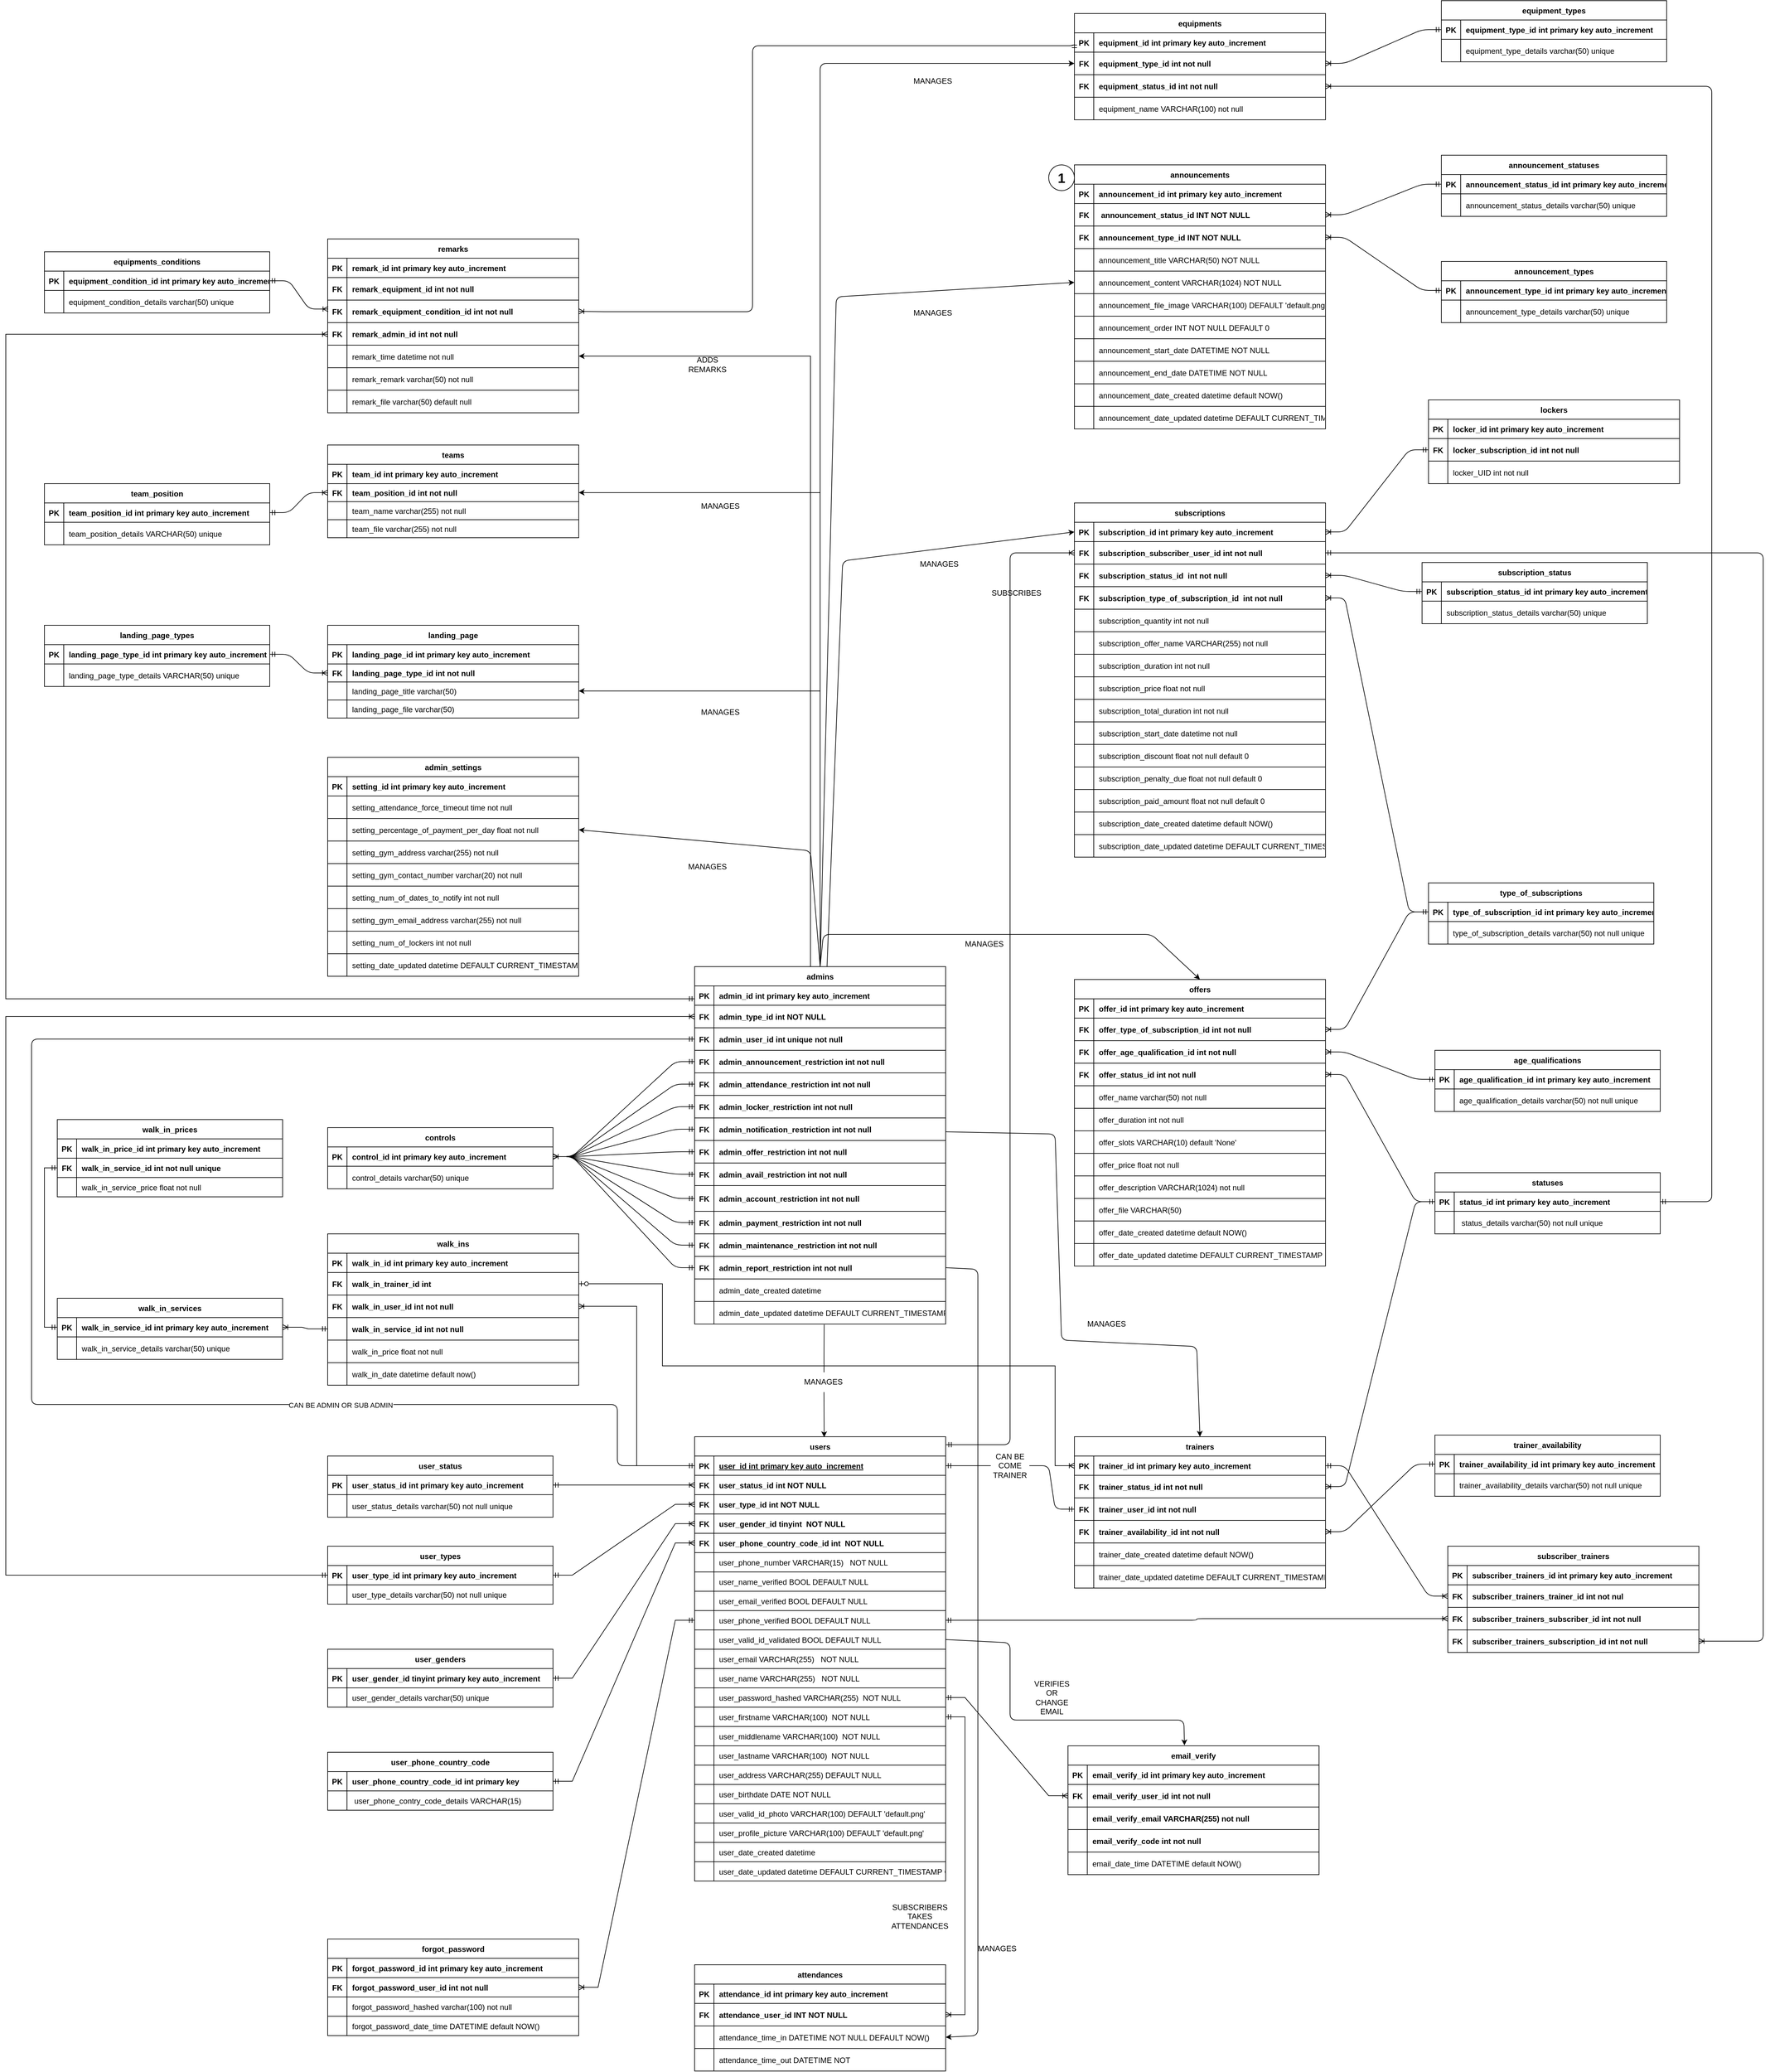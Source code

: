 <mxfile version="20.3.0" type="device"><diagram id="R2lEEEUBdFMjLlhIrx00" name="Page-1"><mxGraphModel dx="2272" dy="3057" grid="1" gridSize="10" guides="1" tooltips="1" connect="1" arrows="1" fold="1" page="1" pageScale="1" pageWidth="850" pageHeight="1100" math="0" shadow="0" extFonts="Permanent Marker^https://fonts.googleapis.com/css?family=Permanent+Marker"><root><mxCell id="0"/><mxCell id="1" parent="0"/><mxCell id="C-vyLk0tnHw3VtMMgP7b-2" value="users" style="shape=table;startSize=30;container=1;collapsible=1;childLayout=tableLayout;fixedRows=1;rowLines=1;fontStyle=1;align=center;resizeLast=1;" parent="1" vertex="1"><mxGeometry x="450" y="120" width="390" height="690" as="geometry"/></mxCell><mxCell id="C-vyLk0tnHw3VtMMgP7b-3" value="" style="shape=partialRectangle;collapsible=0;dropTarget=0;pointerEvents=0;fillColor=none;points=[[0,0.5],[1,0.5]];portConstraint=eastwest;top=0;left=0;right=0;bottom=1;" parent="C-vyLk0tnHw3VtMMgP7b-2" vertex="1"><mxGeometry y="30" width="390" height="30" as="geometry"/></mxCell><mxCell id="C-vyLk0tnHw3VtMMgP7b-4" value="PK" style="shape=partialRectangle;overflow=hidden;connectable=0;fillColor=none;top=0;left=0;bottom=0;right=0;fontStyle=1;" parent="C-vyLk0tnHw3VtMMgP7b-3" vertex="1"><mxGeometry width="30" height="30" as="geometry"><mxRectangle width="30" height="30" as="alternateBounds"/></mxGeometry></mxCell><mxCell id="C-vyLk0tnHw3VtMMgP7b-5" value="user_id int primary key auto_increment" style="shape=partialRectangle;overflow=hidden;connectable=0;fillColor=none;top=0;left=0;bottom=0;right=0;align=left;spacingLeft=6;fontStyle=5;" parent="C-vyLk0tnHw3VtMMgP7b-3" vertex="1"><mxGeometry x="30" width="360" height="30" as="geometry"><mxRectangle width="360" height="30" as="alternateBounds"/></mxGeometry></mxCell><mxCell id="C-vyLk0tnHw3VtMMgP7b-6" value="" style="shape=partialRectangle;collapsible=0;dropTarget=0;pointerEvents=0;fillColor=none;points=[[0,0.5],[1,0.5]];portConstraint=eastwest;top=0;left=0;right=0;bottom=0;" parent="C-vyLk0tnHw3VtMMgP7b-2" vertex="1"><mxGeometry y="60" width="390" height="30" as="geometry"/></mxCell><mxCell id="C-vyLk0tnHw3VtMMgP7b-7" value="FK" style="shape=partialRectangle;overflow=hidden;connectable=0;fillColor=none;top=0;left=0;bottom=0;right=0;fontStyle=1" parent="C-vyLk0tnHw3VtMMgP7b-6" vertex="1"><mxGeometry width="30" height="30" as="geometry"><mxRectangle width="30" height="30" as="alternateBounds"/></mxGeometry></mxCell><mxCell id="C-vyLk0tnHw3VtMMgP7b-8" value="user_status_id int NOT NULL" style="shape=partialRectangle;overflow=hidden;connectable=0;fillColor=none;top=0;left=0;bottom=0;right=0;align=left;spacingLeft=6;fontStyle=1" parent="C-vyLk0tnHw3VtMMgP7b-6" vertex="1"><mxGeometry x="30" width="360" height="30" as="geometry"><mxRectangle width="360" height="30" as="alternateBounds"/></mxGeometry></mxCell><mxCell id="C-vyLk0tnHw3VtMMgP7b-9" value="" style="shape=partialRectangle;collapsible=0;dropTarget=0;pointerEvents=0;fillColor=none;points=[[0,0.5],[1,0.5]];portConstraint=eastwest;top=0;left=0;right=0;bottom=0;" parent="C-vyLk0tnHw3VtMMgP7b-2" vertex="1"><mxGeometry y="90" width="390" height="30" as="geometry"/></mxCell><mxCell id="C-vyLk0tnHw3VtMMgP7b-10" value="FK" style="shape=partialRectangle;overflow=hidden;connectable=0;fillColor=none;top=0;left=0;bottom=0;right=0;fontStyle=1" parent="C-vyLk0tnHw3VtMMgP7b-9" vertex="1"><mxGeometry width="30" height="30" as="geometry"><mxRectangle width="30" height="30" as="alternateBounds"/></mxGeometry></mxCell><mxCell id="C-vyLk0tnHw3VtMMgP7b-11" value="user_type_id int NOT NULL " style="shape=partialRectangle;overflow=hidden;connectable=0;fillColor=none;top=0;left=0;bottom=0;right=0;align=left;spacingLeft=6;fontStyle=1" parent="C-vyLk0tnHw3VtMMgP7b-9" vertex="1"><mxGeometry x="30" width="360" height="30" as="geometry"><mxRectangle width="360" height="30" as="alternateBounds"/></mxGeometry></mxCell><mxCell id="N3lOd4Iavt8DkqDth_HY-22" style="shape=partialRectangle;collapsible=0;dropTarget=0;pointerEvents=0;fillColor=none;points=[[0,0.5],[1,0.5]];portConstraint=eastwest;top=0;left=0;right=0;bottom=0;" parent="C-vyLk0tnHw3VtMMgP7b-2" vertex="1"><mxGeometry y="120" width="390" height="30" as="geometry"/></mxCell><mxCell id="N3lOd4Iavt8DkqDth_HY-23" value="FK" style="shape=partialRectangle;overflow=hidden;connectable=0;fillColor=none;top=0;left=0;bottom=0;right=0;fontStyle=1" parent="N3lOd4Iavt8DkqDth_HY-22" vertex="1"><mxGeometry width="30" height="30" as="geometry"><mxRectangle width="30" height="30" as="alternateBounds"/></mxGeometry></mxCell><mxCell id="N3lOd4Iavt8DkqDth_HY-24" value="user_gender_id tinyint  NOT NULL" style="shape=partialRectangle;overflow=hidden;connectable=0;fillColor=none;top=0;left=0;bottom=0;right=0;align=left;spacingLeft=6;fontStyle=1" parent="N3lOd4Iavt8DkqDth_HY-22" vertex="1"><mxGeometry x="30" width="360" height="30" as="geometry"><mxRectangle width="360" height="30" as="alternateBounds"/></mxGeometry></mxCell><mxCell id="N3lOd4Iavt8DkqDth_HY-25" style="shape=partialRectangle;collapsible=0;dropTarget=0;pointerEvents=0;fillColor=none;points=[[0,0.5],[1,0.5]];portConstraint=eastwest;top=0;left=0;right=0;bottom=0;" parent="C-vyLk0tnHw3VtMMgP7b-2" vertex="1"><mxGeometry y="150" width="390" height="30" as="geometry"/></mxCell><mxCell id="N3lOd4Iavt8DkqDth_HY-26" value="FK" style="shape=partialRectangle;overflow=hidden;connectable=0;fillColor=none;top=0;left=0;bottom=0;right=0;fontStyle=1" parent="N3lOd4Iavt8DkqDth_HY-25" vertex="1"><mxGeometry width="30" height="30" as="geometry"><mxRectangle width="30" height="30" as="alternateBounds"/></mxGeometry></mxCell><mxCell id="N3lOd4Iavt8DkqDth_HY-27" value="user_phone_country_code_id int  NOT NULL" style="shape=partialRectangle;overflow=hidden;connectable=0;fillColor=none;top=0;left=0;bottom=0;right=0;align=left;spacingLeft=6;fontStyle=1" parent="N3lOd4Iavt8DkqDth_HY-25" vertex="1"><mxGeometry x="30" width="360" height="30" as="geometry"><mxRectangle width="360" height="30" as="alternateBounds"/></mxGeometry></mxCell><mxCell id="N3lOd4Iavt8DkqDth_HY-28" style="shape=partialRectangle;collapsible=0;dropTarget=0;pointerEvents=0;fillColor=none;points=[[0,0.5],[1,0.5]];portConstraint=eastwest;top=0;left=0;right=0;bottom=0;" parent="C-vyLk0tnHw3VtMMgP7b-2" vertex="1"><mxGeometry y="180" width="390" height="30" as="geometry"/></mxCell><mxCell id="N3lOd4Iavt8DkqDth_HY-29" style="shape=partialRectangle;overflow=hidden;connectable=0;fillColor=none;top=0;left=0;bottom=0;right=0;" parent="N3lOd4Iavt8DkqDth_HY-28" vertex="1"><mxGeometry width="30" height="30" as="geometry"><mxRectangle width="30" height="30" as="alternateBounds"/></mxGeometry></mxCell><mxCell id="N3lOd4Iavt8DkqDth_HY-30" value="user_phone_number VARCHAR(15)   NOT NULL" style="shape=partialRectangle;overflow=hidden;connectable=0;fillColor=none;top=0;left=0;bottom=0;right=0;align=left;spacingLeft=6;" parent="N3lOd4Iavt8DkqDth_HY-28" vertex="1"><mxGeometry x="30" width="360" height="30" as="geometry"><mxRectangle width="360" height="30" as="alternateBounds"/></mxGeometry></mxCell><mxCell id="N3lOd4Iavt8DkqDth_HY-31" style="shape=partialRectangle;collapsible=0;dropTarget=0;pointerEvents=0;fillColor=none;points=[[0,0.5],[1,0.5]];portConstraint=eastwest;top=0;left=0;right=0;bottom=0;" parent="C-vyLk0tnHw3VtMMgP7b-2" vertex="1"><mxGeometry y="210" width="390" height="30" as="geometry"/></mxCell><mxCell id="N3lOd4Iavt8DkqDth_HY-32" style="shape=partialRectangle;overflow=hidden;connectable=0;fillColor=none;top=0;left=0;bottom=0;right=0;" parent="N3lOd4Iavt8DkqDth_HY-31" vertex="1"><mxGeometry width="30" height="30" as="geometry"><mxRectangle width="30" height="30" as="alternateBounds"/></mxGeometry></mxCell><mxCell id="N3lOd4Iavt8DkqDth_HY-33" value="user_name_verified BOOL DEFAULT NULL" style="shape=partialRectangle;overflow=hidden;connectable=0;fillColor=none;top=0;left=0;bottom=0;right=0;align=left;spacingLeft=6;" parent="N3lOd4Iavt8DkqDth_HY-31" vertex="1"><mxGeometry x="30" width="360" height="30" as="geometry"><mxRectangle width="360" height="30" as="alternateBounds"/></mxGeometry></mxCell><mxCell id="N3lOd4Iavt8DkqDth_HY-34" style="shape=partialRectangle;collapsible=0;dropTarget=0;pointerEvents=0;fillColor=none;points=[[0,0.5],[1,0.5]];portConstraint=eastwest;top=0;left=0;right=0;bottom=0;" parent="C-vyLk0tnHw3VtMMgP7b-2" vertex="1"><mxGeometry y="240" width="390" height="30" as="geometry"/></mxCell><mxCell id="N3lOd4Iavt8DkqDth_HY-35" style="shape=partialRectangle;overflow=hidden;connectable=0;fillColor=none;top=0;left=0;bottom=0;right=0;" parent="N3lOd4Iavt8DkqDth_HY-34" vertex="1"><mxGeometry width="30" height="30" as="geometry"><mxRectangle width="30" height="30" as="alternateBounds"/></mxGeometry></mxCell><mxCell id="N3lOd4Iavt8DkqDth_HY-36" value="user_email_verified BOOL DEFAULT NULL" style="shape=partialRectangle;overflow=hidden;connectable=0;fillColor=none;top=0;left=0;bottom=0;right=0;align=left;spacingLeft=6;" parent="N3lOd4Iavt8DkqDth_HY-34" vertex="1"><mxGeometry x="30" width="360" height="30" as="geometry"><mxRectangle width="360" height="30" as="alternateBounds"/></mxGeometry></mxCell><mxCell id="N3lOd4Iavt8DkqDth_HY-37" style="shape=partialRectangle;collapsible=0;dropTarget=0;pointerEvents=0;fillColor=none;points=[[0,0.5],[1,0.5]];portConstraint=eastwest;top=0;left=0;right=0;bottom=0;" parent="C-vyLk0tnHw3VtMMgP7b-2" vertex="1"><mxGeometry y="270" width="390" height="30" as="geometry"/></mxCell><mxCell id="N3lOd4Iavt8DkqDth_HY-38" style="shape=partialRectangle;overflow=hidden;connectable=0;fillColor=none;top=0;left=0;bottom=0;right=0;" parent="N3lOd4Iavt8DkqDth_HY-37" vertex="1"><mxGeometry width="30" height="30" as="geometry"><mxRectangle width="30" height="30" as="alternateBounds"/></mxGeometry></mxCell><mxCell id="N3lOd4Iavt8DkqDth_HY-39" value="user_phone_verified BOOL DEFAULT NULL" style="shape=partialRectangle;overflow=hidden;connectable=0;fillColor=none;top=0;left=0;bottom=0;right=0;align=left;spacingLeft=6;" parent="N3lOd4Iavt8DkqDth_HY-37" vertex="1"><mxGeometry x="30" width="360" height="30" as="geometry"><mxRectangle width="360" height="30" as="alternateBounds"/></mxGeometry></mxCell><mxCell id="N3lOd4Iavt8DkqDth_HY-40" style="shape=partialRectangle;collapsible=0;dropTarget=0;pointerEvents=0;fillColor=none;points=[[0,0.5],[1,0.5]];portConstraint=eastwest;top=0;left=0;right=0;bottom=0;" parent="C-vyLk0tnHw3VtMMgP7b-2" vertex="1"><mxGeometry y="300" width="390" height="30" as="geometry"/></mxCell><mxCell id="N3lOd4Iavt8DkqDth_HY-41" style="shape=partialRectangle;overflow=hidden;connectable=0;fillColor=none;top=0;left=0;bottom=0;right=0;" parent="N3lOd4Iavt8DkqDth_HY-40" vertex="1"><mxGeometry width="30" height="30" as="geometry"><mxRectangle width="30" height="30" as="alternateBounds"/></mxGeometry></mxCell><mxCell id="N3lOd4Iavt8DkqDth_HY-42" value="user_valid_id_validated BOOL DEFAULT NULL" style="shape=partialRectangle;overflow=hidden;connectable=0;fillColor=none;top=0;left=0;bottom=0;right=0;align=left;spacingLeft=6;" parent="N3lOd4Iavt8DkqDth_HY-40" vertex="1"><mxGeometry x="30" width="360" height="30" as="geometry"><mxRectangle width="360" height="30" as="alternateBounds"/></mxGeometry></mxCell><mxCell id="N3lOd4Iavt8DkqDth_HY-43" style="shape=partialRectangle;collapsible=0;dropTarget=0;pointerEvents=0;fillColor=none;points=[[0,0.5],[1,0.5]];portConstraint=eastwest;top=0;left=0;right=0;bottom=0;" parent="C-vyLk0tnHw3VtMMgP7b-2" vertex="1"><mxGeometry y="330" width="390" height="30" as="geometry"/></mxCell><mxCell id="N3lOd4Iavt8DkqDth_HY-44" style="shape=partialRectangle;overflow=hidden;connectable=0;fillColor=none;top=0;left=0;bottom=0;right=0;" parent="N3lOd4Iavt8DkqDth_HY-43" vertex="1"><mxGeometry width="30" height="30" as="geometry"><mxRectangle width="30" height="30" as="alternateBounds"/></mxGeometry></mxCell><mxCell id="N3lOd4Iavt8DkqDth_HY-45" value="user_email VARCHAR(255)   NOT NULL" style="shape=partialRectangle;overflow=hidden;connectable=0;fillColor=none;top=0;left=0;bottom=0;right=0;align=left;spacingLeft=6;" parent="N3lOd4Iavt8DkqDth_HY-43" vertex="1"><mxGeometry x="30" width="360" height="30" as="geometry"><mxRectangle width="360" height="30" as="alternateBounds"/></mxGeometry></mxCell><mxCell id="N3lOd4Iavt8DkqDth_HY-46" style="shape=partialRectangle;collapsible=0;dropTarget=0;pointerEvents=0;fillColor=none;points=[[0,0.5],[1,0.5]];portConstraint=eastwest;top=0;left=0;right=0;bottom=0;" parent="C-vyLk0tnHw3VtMMgP7b-2" vertex="1"><mxGeometry y="360" width="390" height="30" as="geometry"/></mxCell><mxCell id="N3lOd4Iavt8DkqDth_HY-47" style="shape=partialRectangle;overflow=hidden;connectable=0;fillColor=none;top=0;left=0;bottom=0;right=0;" parent="N3lOd4Iavt8DkqDth_HY-46" vertex="1"><mxGeometry width="30" height="30" as="geometry"><mxRectangle width="30" height="30" as="alternateBounds"/></mxGeometry></mxCell><mxCell id="N3lOd4Iavt8DkqDth_HY-48" value="user_name VARCHAR(255)   NOT NULL" style="shape=partialRectangle;overflow=hidden;connectable=0;fillColor=none;top=0;left=0;bottom=0;right=0;align=left;spacingLeft=6;" parent="N3lOd4Iavt8DkqDth_HY-46" vertex="1"><mxGeometry x="30" width="360" height="30" as="geometry"><mxRectangle width="360" height="30" as="alternateBounds"/></mxGeometry></mxCell><mxCell id="N3lOd4Iavt8DkqDth_HY-61" style="shape=partialRectangle;collapsible=0;dropTarget=0;pointerEvents=0;fillColor=none;points=[[0,0.5],[1,0.5]];portConstraint=eastwest;top=0;left=0;right=0;bottom=0;" parent="C-vyLk0tnHw3VtMMgP7b-2" vertex="1"><mxGeometry y="390" width="390" height="30" as="geometry"/></mxCell><mxCell id="N3lOd4Iavt8DkqDth_HY-62" style="shape=partialRectangle;overflow=hidden;connectable=0;fillColor=none;top=0;left=0;bottom=0;right=0;" parent="N3lOd4Iavt8DkqDth_HY-61" vertex="1"><mxGeometry width="30" height="30" as="geometry"><mxRectangle width="30" height="30" as="alternateBounds"/></mxGeometry></mxCell><mxCell id="N3lOd4Iavt8DkqDth_HY-63" value="user_password_hashed VARCHAR(255)  NOT NULL" style="shape=partialRectangle;overflow=hidden;connectable=0;fillColor=none;top=0;left=0;bottom=0;right=0;align=left;spacingLeft=6;" parent="N3lOd4Iavt8DkqDth_HY-61" vertex="1"><mxGeometry x="30" width="360" height="30" as="geometry"><mxRectangle width="360" height="30" as="alternateBounds"/></mxGeometry></mxCell><mxCell id="N3lOd4Iavt8DkqDth_HY-58" style="shape=partialRectangle;collapsible=0;dropTarget=0;pointerEvents=0;fillColor=none;points=[[0,0.5],[1,0.5]];portConstraint=eastwest;top=0;left=0;right=0;bottom=0;" parent="C-vyLk0tnHw3VtMMgP7b-2" vertex="1"><mxGeometry y="420" width="390" height="30" as="geometry"/></mxCell><mxCell id="N3lOd4Iavt8DkqDth_HY-59" style="shape=partialRectangle;overflow=hidden;connectable=0;fillColor=none;top=0;left=0;bottom=0;right=0;" parent="N3lOd4Iavt8DkqDth_HY-58" vertex="1"><mxGeometry width="30" height="30" as="geometry"><mxRectangle width="30" height="30" as="alternateBounds"/></mxGeometry></mxCell><mxCell id="N3lOd4Iavt8DkqDth_HY-60" value="user_firstname VARCHAR(100)  NOT NULL" style="shape=partialRectangle;overflow=hidden;connectable=0;fillColor=none;top=0;left=0;bottom=0;right=0;align=left;spacingLeft=6;" parent="N3lOd4Iavt8DkqDth_HY-58" vertex="1"><mxGeometry x="30" width="360" height="30" as="geometry"><mxRectangle width="360" height="30" as="alternateBounds"/></mxGeometry></mxCell><mxCell id="N3lOd4Iavt8DkqDth_HY-55" style="shape=partialRectangle;collapsible=0;dropTarget=0;pointerEvents=0;fillColor=none;points=[[0,0.5],[1,0.5]];portConstraint=eastwest;top=0;left=0;right=0;bottom=0;" parent="C-vyLk0tnHw3VtMMgP7b-2" vertex="1"><mxGeometry y="450" width="390" height="30" as="geometry"/></mxCell><mxCell id="N3lOd4Iavt8DkqDth_HY-56" style="shape=partialRectangle;overflow=hidden;connectable=0;fillColor=none;top=0;left=0;bottom=0;right=0;" parent="N3lOd4Iavt8DkqDth_HY-55" vertex="1"><mxGeometry width="30" height="30" as="geometry"><mxRectangle width="30" height="30" as="alternateBounds"/></mxGeometry></mxCell><mxCell id="N3lOd4Iavt8DkqDth_HY-57" value="user_middlename VARCHAR(100)  NOT NULL" style="shape=partialRectangle;overflow=hidden;connectable=0;fillColor=none;top=0;left=0;bottom=0;right=0;align=left;spacingLeft=6;" parent="N3lOd4Iavt8DkqDth_HY-55" vertex="1"><mxGeometry x="30" width="360" height="30" as="geometry"><mxRectangle width="360" height="30" as="alternateBounds"/></mxGeometry></mxCell><mxCell id="N3lOd4Iavt8DkqDth_HY-52" style="shape=partialRectangle;collapsible=0;dropTarget=0;pointerEvents=0;fillColor=none;points=[[0,0.5],[1,0.5]];portConstraint=eastwest;top=0;left=0;right=0;bottom=0;" parent="C-vyLk0tnHw3VtMMgP7b-2" vertex="1"><mxGeometry y="480" width="390" height="30" as="geometry"/></mxCell><mxCell id="N3lOd4Iavt8DkqDth_HY-53" style="shape=partialRectangle;overflow=hidden;connectable=0;fillColor=none;top=0;left=0;bottom=0;right=0;" parent="N3lOd4Iavt8DkqDth_HY-52" vertex="1"><mxGeometry width="30" height="30" as="geometry"><mxRectangle width="30" height="30" as="alternateBounds"/></mxGeometry></mxCell><mxCell id="N3lOd4Iavt8DkqDth_HY-54" value="user_lastname VARCHAR(100)  NOT NULL" style="shape=partialRectangle;overflow=hidden;connectable=0;fillColor=none;top=0;left=0;bottom=0;right=0;align=left;spacingLeft=6;" parent="N3lOd4Iavt8DkqDth_HY-52" vertex="1"><mxGeometry x="30" width="360" height="30" as="geometry"><mxRectangle width="360" height="30" as="alternateBounds"/></mxGeometry></mxCell><mxCell id="N3lOd4Iavt8DkqDth_HY-67" style="shape=partialRectangle;collapsible=0;dropTarget=0;pointerEvents=0;fillColor=none;points=[[0,0.5],[1,0.5]];portConstraint=eastwest;top=0;left=0;right=0;bottom=0;" parent="C-vyLk0tnHw3VtMMgP7b-2" vertex="1"><mxGeometry y="510" width="390" height="30" as="geometry"/></mxCell><mxCell id="N3lOd4Iavt8DkqDth_HY-68" style="shape=partialRectangle;overflow=hidden;connectable=0;fillColor=none;top=0;left=0;bottom=0;right=0;" parent="N3lOd4Iavt8DkqDth_HY-67" vertex="1"><mxGeometry width="30" height="30" as="geometry"><mxRectangle width="30" height="30" as="alternateBounds"/></mxGeometry></mxCell><mxCell id="N3lOd4Iavt8DkqDth_HY-69" value="user_address VARCHAR(255) DEFAULT NULL" style="shape=partialRectangle;overflow=hidden;connectable=0;fillColor=none;top=0;left=0;bottom=0;right=0;align=left;spacingLeft=6;" parent="N3lOd4Iavt8DkqDth_HY-67" vertex="1"><mxGeometry x="30" width="360" height="30" as="geometry"><mxRectangle width="360" height="30" as="alternateBounds"/></mxGeometry></mxCell><mxCell id="N3lOd4Iavt8DkqDth_HY-64" style="shape=partialRectangle;collapsible=0;dropTarget=0;pointerEvents=0;fillColor=none;points=[[0,0.5],[1,0.5]];portConstraint=eastwest;top=0;left=0;right=0;bottom=0;" parent="C-vyLk0tnHw3VtMMgP7b-2" vertex="1"><mxGeometry y="540" width="390" height="30" as="geometry"/></mxCell><mxCell id="N3lOd4Iavt8DkqDth_HY-65" style="shape=partialRectangle;overflow=hidden;connectable=0;fillColor=none;top=0;left=0;bottom=0;right=0;" parent="N3lOd4Iavt8DkqDth_HY-64" vertex="1"><mxGeometry width="30" height="30" as="geometry"><mxRectangle width="30" height="30" as="alternateBounds"/></mxGeometry></mxCell><mxCell id="N3lOd4Iavt8DkqDth_HY-66" value="user_birthdate DATE NOT NULL" style="shape=partialRectangle;overflow=hidden;connectable=0;fillColor=none;top=0;left=0;bottom=0;right=0;align=left;spacingLeft=6;" parent="N3lOd4Iavt8DkqDth_HY-64" vertex="1"><mxGeometry x="30" width="360" height="30" as="geometry"><mxRectangle width="360" height="30" as="alternateBounds"/></mxGeometry></mxCell><mxCell id="N3lOd4Iavt8DkqDth_HY-49" style="shape=partialRectangle;collapsible=0;dropTarget=0;pointerEvents=0;fillColor=none;points=[[0,0.5],[1,0.5]];portConstraint=eastwest;top=0;left=0;right=0;bottom=0;" parent="C-vyLk0tnHw3VtMMgP7b-2" vertex="1"><mxGeometry y="570" width="390" height="30" as="geometry"/></mxCell><mxCell id="N3lOd4Iavt8DkqDth_HY-50" style="shape=partialRectangle;overflow=hidden;connectable=0;fillColor=none;top=0;left=0;bottom=0;right=0;" parent="N3lOd4Iavt8DkqDth_HY-49" vertex="1"><mxGeometry width="30" height="30" as="geometry"><mxRectangle width="30" height="30" as="alternateBounds"/></mxGeometry></mxCell><mxCell id="N3lOd4Iavt8DkqDth_HY-51" value="user_valid_id_photo VARCHAR(100) DEFAULT 'default.png'" style="shape=partialRectangle;overflow=hidden;connectable=0;fillColor=none;top=0;left=0;bottom=0;right=0;align=left;spacingLeft=6;" parent="N3lOd4Iavt8DkqDth_HY-49" vertex="1"><mxGeometry x="30" width="360" height="30" as="geometry"><mxRectangle width="360" height="30" as="alternateBounds"/></mxGeometry></mxCell><mxCell id="N3lOd4Iavt8DkqDth_HY-70" style="shape=partialRectangle;collapsible=0;dropTarget=0;pointerEvents=0;fillColor=none;points=[[0,0.5],[1,0.5]];portConstraint=eastwest;top=0;left=0;right=0;bottom=0;" parent="C-vyLk0tnHw3VtMMgP7b-2" vertex="1"><mxGeometry y="600" width="390" height="30" as="geometry"/></mxCell><mxCell id="N3lOd4Iavt8DkqDth_HY-71" style="shape=partialRectangle;overflow=hidden;connectable=0;fillColor=none;top=0;left=0;bottom=0;right=0;" parent="N3lOd4Iavt8DkqDth_HY-70" vertex="1"><mxGeometry width="30" height="30" as="geometry"><mxRectangle width="30" height="30" as="alternateBounds"/></mxGeometry></mxCell><mxCell id="N3lOd4Iavt8DkqDth_HY-72" value="user_profile_picture VARCHAR(100) DEFAULT 'default.png'" style="shape=partialRectangle;overflow=hidden;connectable=0;fillColor=none;top=0;left=0;bottom=0;right=0;align=left;spacingLeft=6;" parent="N3lOd4Iavt8DkqDth_HY-70" vertex="1"><mxGeometry x="30" width="360" height="30" as="geometry"><mxRectangle width="360" height="30" as="alternateBounds"/></mxGeometry></mxCell><mxCell id="N3lOd4Iavt8DkqDth_HY-73" style="shape=partialRectangle;collapsible=0;dropTarget=0;pointerEvents=0;fillColor=none;points=[[0,0.5],[1,0.5]];portConstraint=eastwest;top=0;left=0;right=0;bottom=0;" parent="C-vyLk0tnHw3VtMMgP7b-2" vertex="1"><mxGeometry y="630" width="390" height="30" as="geometry"/></mxCell><mxCell id="N3lOd4Iavt8DkqDth_HY-74" style="shape=partialRectangle;overflow=hidden;connectable=0;fillColor=none;top=0;left=0;bottom=0;right=0;" parent="N3lOd4Iavt8DkqDth_HY-73" vertex="1"><mxGeometry width="30" height="30" as="geometry"><mxRectangle width="30" height="30" as="alternateBounds"/></mxGeometry></mxCell><mxCell id="N3lOd4Iavt8DkqDth_HY-75" value="user_date_created datetime" style="shape=partialRectangle;overflow=hidden;connectable=0;fillColor=none;top=0;left=0;bottom=0;right=0;align=left;spacingLeft=6;" parent="N3lOd4Iavt8DkqDth_HY-73" vertex="1"><mxGeometry x="30" width="360" height="30" as="geometry"><mxRectangle width="360" height="30" as="alternateBounds"/></mxGeometry></mxCell><mxCell id="N3lOd4Iavt8DkqDth_HY-76" style="shape=partialRectangle;collapsible=0;dropTarget=0;pointerEvents=0;fillColor=none;points=[[0,0.5],[1,0.5]];portConstraint=eastwest;top=0;left=0;right=0;bottom=0;" parent="C-vyLk0tnHw3VtMMgP7b-2" vertex="1"><mxGeometry y="660" width="390" height="30" as="geometry"/></mxCell><mxCell id="N3lOd4Iavt8DkqDth_HY-77" style="shape=partialRectangle;overflow=hidden;connectable=0;fillColor=none;top=0;left=0;bottom=0;right=0;" parent="N3lOd4Iavt8DkqDth_HY-76" vertex="1"><mxGeometry width="30" height="30" as="geometry"><mxRectangle width="30" height="30" as="alternateBounds"/></mxGeometry></mxCell><mxCell id="N3lOd4Iavt8DkqDth_HY-78" value="user_date_updated datetime DEFAULT CURRENT_TIMESTAMP ON UPDATE CURRENT_TIMESTAMP" style="shape=partialRectangle;overflow=hidden;connectable=0;fillColor=none;top=0;left=0;bottom=0;right=0;align=left;spacingLeft=6;" parent="N3lOd4Iavt8DkqDth_HY-76" vertex="1"><mxGeometry x="30" width="360" height="30" as="geometry"><mxRectangle width="360" height="30" as="alternateBounds"/></mxGeometry></mxCell><mxCell id="C-vyLk0tnHw3VtMMgP7b-23" value="user_types" style="shape=table;startSize=30;container=1;collapsible=1;childLayout=tableLayout;fixedRows=1;rowLines=0;fontStyle=1;align=center;resizeLast=1;" parent="1" vertex="1"><mxGeometry x="-120" y="290" width="350" height="90" as="geometry"/></mxCell><mxCell id="C-vyLk0tnHw3VtMMgP7b-24" value="" style="shape=partialRectangle;collapsible=0;dropTarget=0;pointerEvents=0;fillColor=none;points=[[0,0.5],[1,0.5]];portConstraint=eastwest;top=0;left=0;right=0;bottom=1;" parent="C-vyLk0tnHw3VtMMgP7b-23" vertex="1"><mxGeometry y="30" width="350" height="30" as="geometry"/></mxCell><mxCell id="C-vyLk0tnHw3VtMMgP7b-25" value="PK" style="shape=partialRectangle;overflow=hidden;connectable=0;fillColor=none;top=0;left=0;bottom=0;right=0;fontStyle=1;" parent="C-vyLk0tnHw3VtMMgP7b-24" vertex="1"><mxGeometry width="30" height="30" as="geometry"><mxRectangle width="30" height="30" as="alternateBounds"/></mxGeometry></mxCell><mxCell id="C-vyLk0tnHw3VtMMgP7b-26" value="user_type_id int primary key auto_increment " style="shape=partialRectangle;overflow=hidden;connectable=0;fillColor=none;top=0;left=0;bottom=0;right=0;align=left;spacingLeft=6;fontStyle=1;" parent="C-vyLk0tnHw3VtMMgP7b-24" vertex="1"><mxGeometry x="30" width="320" height="30" as="geometry"><mxRectangle width="320" height="30" as="alternateBounds"/></mxGeometry></mxCell><mxCell id="C-vyLk0tnHw3VtMMgP7b-27" value="" style="shape=partialRectangle;collapsible=0;dropTarget=0;pointerEvents=0;fillColor=none;points=[[0,0.5],[1,0.5]];portConstraint=eastwest;top=0;left=0;right=0;bottom=0;" parent="C-vyLk0tnHw3VtMMgP7b-23" vertex="1"><mxGeometry y="60" width="350" height="30" as="geometry"/></mxCell><mxCell id="C-vyLk0tnHw3VtMMgP7b-28" value="" style="shape=partialRectangle;overflow=hidden;connectable=0;fillColor=none;top=0;left=0;bottom=0;right=0;" parent="C-vyLk0tnHw3VtMMgP7b-27" vertex="1"><mxGeometry width="30" height="30" as="geometry"><mxRectangle width="30" height="30" as="alternateBounds"/></mxGeometry></mxCell><mxCell id="C-vyLk0tnHw3VtMMgP7b-29" value="user_type_details varchar(50) not null unique" style="shape=partialRectangle;overflow=hidden;connectable=0;fillColor=none;top=0;left=0;bottom=0;right=0;align=left;spacingLeft=6;" parent="C-vyLk0tnHw3VtMMgP7b-27" vertex="1"><mxGeometry x="30" width="320" height="30" as="geometry"><mxRectangle width="320" height="30" as="alternateBounds"/></mxGeometry></mxCell><mxCell id="N3lOd4Iavt8DkqDth_HY-1" value="user_status" style="shape=table;startSize=30;container=1;collapsible=1;childLayout=tableLayout;fixedRows=1;rowLines=0;fontStyle=1;align=center;resizeLast=1;columnLines=1;bottom=0;" parent="1" vertex="1"><mxGeometry x="-120" y="150" width="350" height="95" as="geometry"/></mxCell><mxCell id="N3lOd4Iavt8DkqDth_HY-2" value="" style="shape=partialRectangle;collapsible=0;dropTarget=0;pointerEvents=0;fillColor=none;points=[[0,0.5],[1,0.5]];portConstraint=eastwest;top=0;left=0;right=0;bottom=1;" parent="N3lOd4Iavt8DkqDth_HY-1" vertex="1"><mxGeometry y="30" width="350" height="30" as="geometry"/></mxCell><mxCell id="N3lOd4Iavt8DkqDth_HY-3" value="PK" style="shape=partialRectangle;overflow=hidden;connectable=0;fillColor=none;top=0;left=0;bottom=0;right=0;fontStyle=1;" parent="N3lOd4Iavt8DkqDth_HY-2" vertex="1"><mxGeometry width="30" height="30" as="geometry"><mxRectangle width="30" height="30" as="alternateBounds"/></mxGeometry></mxCell><mxCell id="N3lOd4Iavt8DkqDth_HY-4" value="user_status_id int primary key auto_increment " style="shape=partialRectangle;overflow=hidden;connectable=0;fillColor=none;top=0;left=0;bottom=0;right=0;align=left;spacingLeft=6;fontStyle=1;" parent="N3lOd4Iavt8DkqDth_HY-2" vertex="1"><mxGeometry x="30" width="320" height="30" as="geometry"><mxRectangle width="320" height="30" as="alternateBounds"/></mxGeometry></mxCell><mxCell id="N3lOd4Iavt8DkqDth_HY-5" value="" style="shape=partialRectangle;collapsible=0;dropTarget=0;pointerEvents=0;fillColor=none;points=[[0,0.5],[1,0.5]];portConstraint=eastwest;top=0;left=0;right=0;bottom=0;" parent="N3lOd4Iavt8DkqDth_HY-1" vertex="1"><mxGeometry y="60" width="350" height="35" as="geometry"/></mxCell><mxCell id="N3lOd4Iavt8DkqDth_HY-6" value="" style="shape=partialRectangle;overflow=hidden;connectable=0;fillColor=none;top=0;left=0;bottom=0;right=0;" parent="N3lOd4Iavt8DkqDth_HY-5" vertex="1"><mxGeometry width="30" height="35" as="geometry"><mxRectangle width="30" height="35" as="alternateBounds"/></mxGeometry></mxCell><mxCell id="N3lOd4Iavt8DkqDth_HY-7" value="user_status_details varchar(50) not null unique" style="shape=partialRectangle;overflow=hidden;connectable=0;fillColor=none;top=0;left=0;bottom=0;right=0;align=left;spacingLeft=6;" parent="N3lOd4Iavt8DkqDth_HY-5" vertex="1"><mxGeometry x="30" width="320" height="35" as="geometry"><mxRectangle width="320" height="35" as="alternateBounds"/></mxGeometry></mxCell><mxCell id="N3lOd4Iavt8DkqDth_HY-8" value="user_genders" style="shape=table;startSize=30;container=1;collapsible=1;childLayout=tableLayout;fixedRows=1;rowLines=1;fontStyle=1;align=center;resizeLast=1;" parent="1" vertex="1"><mxGeometry x="-120" y="450" width="350" height="90" as="geometry"/></mxCell><mxCell id="N3lOd4Iavt8DkqDth_HY-9" value="" style="shape=partialRectangle;collapsible=0;dropTarget=0;pointerEvents=0;fillColor=none;points=[[0,0.5],[1,0.5]];portConstraint=eastwest;top=0;left=0;right=0;bottom=1;" parent="N3lOd4Iavt8DkqDth_HY-8" vertex="1"><mxGeometry y="30" width="350" height="30" as="geometry"/></mxCell><mxCell id="N3lOd4Iavt8DkqDth_HY-10" value="PK" style="shape=partialRectangle;overflow=hidden;connectable=0;fillColor=none;top=0;left=0;bottom=0;right=0;fontStyle=1;" parent="N3lOd4Iavt8DkqDth_HY-9" vertex="1"><mxGeometry width="30" height="30" as="geometry"><mxRectangle width="30" height="30" as="alternateBounds"/></mxGeometry></mxCell><mxCell id="N3lOd4Iavt8DkqDth_HY-11" value="user_gender_id tinyint primary key auto_increment " style="shape=partialRectangle;overflow=hidden;connectable=0;fillColor=none;top=0;left=0;bottom=0;right=0;align=left;spacingLeft=6;fontStyle=1;strokeColor=default;allowArrows=1;" parent="N3lOd4Iavt8DkqDth_HY-9" vertex="1"><mxGeometry x="30" width="320" height="30" as="geometry"><mxRectangle width="320" height="30" as="alternateBounds"/></mxGeometry></mxCell><mxCell id="N3lOd4Iavt8DkqDth_HY-12" value="" style="shape=partialRectangle;collapsible=0;dropTarget=0;pointerEvents=0;fillColor=none;points=[[0,0.5],[1,0.5]];portConstraint=eastwest;top=0;left=0;right=0;bottom=0;" parent="N3lOd4Iavt8DkqDth_HY-8" vertex="1"><mxGeometry y="60" width="350" height="30" as="geometry"/></mxCell><mxCell id="N3lOd4Iavt8DkqDth_HY-13" value="" style="shape=partialRectangle;overflow=hidden;connectable=0;fillColor=none;top=0;left=0;bottom=0;right=0;" parent="N3lOd4Iavt8DkqDth_HY-12" vertex="1"><mxGeometry width="30" height="30" as="geometry"><mxRectangle width="30" height="30" as="alternateBounds"/></mxGeometry></mxCell><mxCell id="N3lOd4Iavt8DkqDth_HY-14" value="user_gender_details varchar(50) unique" style="shape=partialRectangle;overflow=hidden;connectable=0;fillColor=none;top=0;left=0;bottom=0;right=0;align=left;spacingLeft=6;" parent="N3lOd4Iavt8DkqDth_HY-12" vertex="1"><mxGeometry x="30" width="320" height="30" as="geometry"><mxRectangle width="320" height="30" as="alternateBounds"/></mxGeometry></mxCell><mxCell id="N3lOd4Iavt8DkqDth_HY-15" value="user_phone_country_code" style="shape=table;startSize=30;container=1;collapsible=1;childLayout=tableLayout;fixedRows=1;rowLines=1;fontStyle=1;align=center;resizeLast=1;" parent="1" vertex="1"><mxGeometry x="-120" y="610" width="350" height="90" as="geometry"/></mxCell><mxCell id="N3lOd4Iavt8DkqDth_HY-16" value="" style="shape=partialRectangle;collapsible=0;dropTarget=0;pointerEvents=0;fillColor=none;points=[[0,0.5],[1,0.5]];portConstraint=eastwest;top=0;left=0;right=0;bottom=1;fontStyle=4" parent="N3lOd4Iavt8DkqDth_HY-15" vertex="1"><mxGeometry y="30" width="350" height="30" as="geometry"/></mxCell><mxCell id="N3lOd4Iavt8DkqDth_HY-17" value="PK" style="shape=partialRectangle;overflow=hidden;connectable=0;fillColor=none;top=0;left=0;bottom=0;right=0;fontStyle=1;" parent="N3lOd4Iavt8DkqDth_HY-16" vertex="1"><mxGeometry width="30" height="30" as="geometry"><mxRectangle width="30" height="30" as="alternateBounds"/></mxGeometry></mxCell><mxCell id="N3lOd4Iavt8DkqDth_HY-18" value="user_phone_country_code_id int primary key " style="shape=partialRectangle;overflow=hidden;connectable=0;fillColor=none;top=0;left=0;bottom=0;right=0;align=left;spacingLeft=6;fontStyle=1;" parent="N3lOd4Iavt8DkqDth_HY-16" vertex="1"><mxGeometry x="30" width="320" height="30" as="geometry"><mxRectangle width="320" height="30" as="alternateBounds"/></mxGeometry></mxCell><mxCell id="N3lOd4Iavt8DkqDth_HY-19" value="" style="shape=partialRectangle;collapsible=0;dropTarget=0;pointerEvents=0;fillColor=none;points=[[0,0.5],[1,0.5]];portConstraint=eastwest;top=0;left=0;right=0;bottom=0;" parent="N3lOd4Iavt8DkqDth_HY-15" vertex="1"><mxGeometry y="60" width="350" height="30" as="geometry"/></mxCell><mxCell id="N3lOd4Iavt8DkqDth_HY-20" value="" style="shape=partialRectangle;overflow=hidden;connectable=0;fillColor=none;top=0;left=0;bottom=0;right=0;" parent="N3lOd4Iavt8DkqDth_HY-19" vertex="1"><mxGeometry width="30" height="30" as="geometry"><mxRectangle width="30" height="30" as="alternateBounds"/></mxGeometry></mxCell><mxCell id="N3lOd4Iavt8DkqDth_HY-21" value=" user_phone_contry_code_details VARCHAR(15)" style="shape=partialRectangle;overflow=hidden;connectable=0;fillColor=none;top=0;left=0;bottom=0;right=0;align=left;spacingLeft=6;" parent="N3lOd4Iavt8DkqDth_HY-19" vertex="1"><mxGeometry x="30" width="320" height="30" as="geometry"><mxRectangle width="320" height="30" as="alternateBounds"/></mxGeometry></mxCell><mxCell id="N3lOd4Iavt8DkqDth_HY-147" value="" style="edgeStyle=orthogonalEdgeStyle;fontSize=12;html=1;endArrow=ERoneToMany;startArrow=ERmandOne;rounded=0;exitX=0;exitY=0.5;exitDx=0;exitDy=0;entryX=0;entryY=0.5;entryDx=0;entryDy=0;" parent="1" target="N3lOd4Iavt8DkqDth_HY-98" edge="1"><mxGeometry width="100" height="100" relative="1" as="geometry"><mxPoint x="-120" y="335" as="sourcePoint"/><mxPoint x="460" y="235" as="targetPoint"/><Array as="points"><mxPoint x="-620" y="335"/><mxPoint x="-620" y="-532"/></Array></mxGeometry></mxCell><mxCell id="N3lOd4Iavt8DkqDth_HY-87" value="controls" style="shape=table;startSize=30;container=1;collapsible=1;childLayout=tableLayout;fixedRows=1;rowLines=0;fontStyle=1;align=center;resizeLast=1;columnLines=1;bottom=0;" parent="1" vertex="1"><mxGeometry x="-120" y="-360" width="350" height="95" as="geometry"/></mxCell><mxCell id="N3lOd4Iavt8DkqDth_HY-88" value="" style="shape=partialRectangle;collapsible=0;dropTarget=0;pointerEvents=0;fillColor=none;points=[[0,0.5],[1,0.5]];portConstraint=eastwest;top=0;left=0;right=0;bottom=1;" parent="N3lOd4Iavt8DkqDth_HY-87" vertex="1"><mxGeometry y="30" width="350" height="30" as="geometry"/></mxCell><mxCell id="N3lOd4Iavt8DkqDth_HY-89" value="PK" style="shape=partialRectangle;overflow=hidden;connectable=0;fillColor=none;top=0;left=0;bottom=0;right=0;fontStyle=1;" parent="N3lOd4Iavt8DkqDth_HY-88" vertex="1"><mxGeometry width="30" height="30" as="geometry"><mxRectangle width="30" height="30" as="alternateBounds"/></mxGeometry></mxCell><mxCell id="N3lOd4Iavt8DkqDth_HY-90" value="control_id int primary key auto_increment " style="shape=partialRectangle;overflow=hidden;connectable=0;fillColor=none;top=0;left=0;bottom=0;right=0;align=left;spacingLeft=6;fontStyle=1;" parent="N3lOd4Iavt8DkqDth_HY-88" vertex="1"><mxGeometry x="30" width="320" height="30" as="geometry"><mxRectangle width="320" height="30" as="alternateBounds"/></mxGeometry></mxCell><mxCell id="N3lOd4Iavt8DkqDth_HY-91" value="" style="shape=partialRectangle;collapsible=0;dropTarget=0;pointerEvents=0;fillColor=none;points=[[0,0.5],[1,0.5]];portConstraint=eastwest;top=0;left=0;right=0;bottom=0;" parent="N3lOd4Iavt8DkqDth_HY-87" vertex="1"><mxGeometry y="60" width="350" height="35" as="geometry"/></mxCell><mxCell id="N3lOd4Iavt8DkqDth_HY-92" value="" style="shape=partialRectangle;overflow=hidden;connectable=0;fillColor=none;top=0;left=0;bottom=0;right=0;" parent="N3lOd4Iavt8DkqDth_HY-91" vertex="1"><mxGeometry width="30" height="35" as="geometry"><mxRectangle width="30" height="35" as="alternateBounds"/></mxGeometry></mxCell><mxCell id="N3lOd4Iavt8DkqDth_HY-93" value="control_details varchar(50) unique" style="shape=partialRectangle;overflow=hidden;connectable=0;fillColor=none;top=0;left=0;bottom=0;right=0;align=left;spacingLeft=6;" parent="N3lOd4Iavt8DkqDth_HY-91" vertex="1"><mxGeometry x="30" width="320" height="35" as="geometry"><mxRectangle width="320" height="35" as="alternateBounds"/></mxGeometry></mxCell><mxCell id="MV2ABj9Xxv41sKAYF2It-55" style="edgeStyle=orthogonalEdgeStyle;rounded=0;orthogonalLoop=1;jettySize=auto;html=1;exitX=0.5;exitY=0;exitDx=0;exitDy=0;" parent="1" source="N3lOd4Iavt8DkqDth_HY-94" target="MV2ABj9Xxv41sKAYF2It-42" edge="1"><mxGeometry relative="1" as="geometry"/></mxCell><mxCell id="N3lOd4Iavt8DkqDth_HY-94" value="admins" style="shape=table;startSize=30;container=1;collapsible=1;childLayout=tableLayout;fixedRows=1;rowLines=1;fontStyle=1;align=center;resizeLast=1;columnLines=1;bottom=0;" parent="1" vertex="1"><mxGeometry x="450" y="-610" width="390" height="555" as="geometry"/></mxCell><mxCell id="N3lOd4Iavt8DkqDth_HY-95" value="" style="shape=partialRectangle;collapsible=0;dropTarget=0;pointerEvents=0;fillColor=none;points=[[0,0.5],[1,0.5]];portConstraint=eastwest;top=0;left=0;right=0;bottom=1;" parent="N3lOd4Iavt8DkqDth_HY-94" vertex="1"><mxGeometry y="30" width="390" height="30" as="geometry"/></mxCell><mxCell id="N3lOd4Iavt8DkqDth_HY-96" value="PK" style="shape=partialRectangle;overflow=hidden;connectable=0;fillColor=none;top=0;left=0;bottom=0;right=0;fontStyle=1;" parent="N3lOd4Iavt8DkqDth_HY-95" vertex="1"><mxGeometry width="30" height="30" as="geometry"><mxRectangle width="30" height="30" as="alternateBounds"/></mxGeometry></mxCell><mxCell id="N3lOd4Iavt8DkqDth_HY-97" value="admin_id int primary key auto_increment " style="shape=partialRectangle;overflow=hidden;connectable=0;fillColor=none;top=0;left=0;bottom=0;right=0;align=left;spacingLeft=6;fontStyle=1;" parent="N3lOd4Iavt8DkqDth_HY-95" vertex="1"><mxGeometry x="30" width="360" height="30" as="geometry"><mxRectangle width="360" height="30" as="alternateBounds"/></mxGeometry></mxCell><mxCell id="N3lOd4Iavt8DkqDth_HY-98" value="" style="shape=partialRectangle;collapsible=0;dropTarget=0;pointerEvents=0;fillColor=none;points=[[0,0.5],[1,0.5]];portConstraint=eastwest;top=0;left=0;right=0;bottom=0;" parent="N3lOd4Iavt8DkqDth_HY-94" vertex="1"><mxGeometry y="60" width="390" height="35" as="geometry"/></mxCell><mxCell id="N3lOd4Iavt8DkqDth_HY-99" value="FK" style="shape=partialRectangle;overflow=hidden;connectable=0;fillColor=none;top=0;left=0;bottom=0;right=0;fontStyle=1" parent="N3lOd4Iavt8DkqDth_HY-98" vertex="1"><mxGeometry width="30" height="35" as="geometry"><mxRectangle width="30" height="35" as="alternateBounds"/></mxGeometry></mxCell><mxCell id="N3lOd4Iavt8DkqDth_HY-100" value="admin_type_id int NOT NULL" style="shape=partialRectangle;overflow=hidden;connectable=0;fillColor=none;top=0;left=0;bottom=0;right=0;align=left;spacingLeft=6;fontStyle=1" parent="N3lOd4Iavt8DkqDth_HY-98" vertex="1"><mxGeometry x="30" width="360" height="35" as="geometry"><mxRectangle width="360" height="35" as="alternateBounds"/></mxGeometry></mxCell><mxCell id="N3lOd4Iavt8DkqDth_HY-101" style="shape=partialRectangle;collapsible=0;dropTarget=0;pointerEvents=0;fillColor=none;points=[[0,0.5],[1,0.5]];portConstraint=eastwest;top=0;left=0;right=0;bottom=0;" parent="N3lOd4Iavt8DkqDth_HY-94" vertex="1"><mxGeometry y="95" width="390" height="35" as="geometry"/></mxCell><mxCell id="N3lOd4Iavt8DkqDth_HY-102" value="FK" style="shape=partialRectangle;overflow=hidden;connectable=0;fillColor=none;top=0;left=0;bottom=0;right=0;fontStyle=1" parent="N3lOd4Iavt8DkqDth_HY-101" vertex="1"><mxGeometry width="30" height="35" as="geometry"><mxRectangle width="30" height="35" as="alternateBounds"/></mxGeometry></mxCell><mxCell id="N3lOd4Iavt8DkqDth_HY-103" value="admin_user_id int unique not null" style="shape=partialRectangle;overflow=hidden;connectable=0;fillColor=none;top=0;left=0;bottom=0;right=0;align=left;spacingLeft=6;fontStyle=1" parent="N3lOd4Iavt8DkqDth_HY-101" vertex="1"><mxGeometry x="30" width="360" height="35" as="geometry"><mxRectangle width="360" height="35" as="alternateBounds"/></mxGeometry></mxCell><mxCell id="N3lOd4Iavt8DkqDth_HY-104" style="shape=partialRectangle;collapsible=0;dropTarget=0;pointerEvents=0;fillColor=none;points=[[0,0.5],[1,0.5]];portConstraint=eastwest;top=0;left=0;right=0;bottom=0;" parent="N3lOd4Iavt8DkqDth_HY-94" vertex="1"><mxGeometry y="130" width="390" height="35" as="geometry"/></mxCell><mxCell id="N3lOd4Iavt8DkqDth_HY-105" value="FK" style="shape=partialRectangle;overflow=hidden;connectable=0;fillColor=none;top=0;left=0;bottom=0;right=0;fontStyle=1" parent="N3lOd4Iavt8DkqDth_HY-104" vertex="1"><mxGeometry width="30" height="35" as="geometry"><mxRectangle width="30" height="35" as="alternateBounds"/></mxGeometry></mxCell><mxCell id="N3lOd4Iavt8DkqDth_HY-106" value="admin_announcement_restriction int not null" style="shape=partialRectangle;overflow=hidden;connectable=0;fillColor=none;top=0;left=0;bottom=0;right=0;align=left;spacingLeft=6;fontStyle=1" parent="N3lOd4Iavt8DkqDth_HY-104" vertex="1"><mxGeometry x="30" width="360" height="35" as="geometry"><mxRectangle width="360" height="35" as="alternateBounds"/></mxGeometry></mxCell><mxCell id="N3lOd4Iavt8DkqDth_HY-107" style="shape=partialRectangle;collapsible=0;dropTarget=0;pointerEvents=0;fillColor=none;points=[[0,0.5],[1,0.5]];portConstraint=eastwest;top=0;left=0;right=0;bottom=0;" parent="N3lOd4Iavt8DkqDth_HY-94" vertex="1"><mxGeometry y="165" width="390" height="35" as="geometry"/></mxCell><mxCell id="N3lOd4Iavt8DkqDth_HY-108" value="FK" style="shape=partialRectangle;overflow=hidden;connectable=0;fillColor=none;top=0;left=0;bottom=0;right=0;fontStyle=1" parent="N3lOd4Iavt8DkqDth_HY-107" vertex="1"><mxGeometry width="30" height="35" as="geometry"><mxRectangle width="30" height="35" as="alternateBounds"/></mxGeometry></mxCell><mxCell id="N3lOd4Iavt8DkqDth_HY-109" value="admin_attendance_restriction int not null" style="shape=partialRectangle;overflow=hidden;connectable=0;fillColor=none;top=0;left=0;bottom=0;right=0;align=left;spacingLeft=6;fontStyle=1" parent="N3lOd4Iavt8DkqDth_HY-107" vertex="1"><mxGeometry x="30" width="360" height="35" as="geometry"><mxRectangle width="360" height="35" as="alternateBounds"/></mxGeometry></mxCell><mxCell id="N3lOd4Iavt8DkqDth_HY-110" style="shape=partialRectangle;collapsible=0;dropTarget=0;pointerEvents=0;fillColor=none;points=[[0,0.5],[1,0.5]];portConstraint=eastwest;top=0;left=0;right=0;bottom=0;" parent="N3lOd4Iavt8DkqDth_HY-94" vertex="1"><mxGeometry y="200" width="390" height="35" as="geometry"/></mxCell><mxCell id="N3lOd4Iavt8DkqDth_HY-111" value="FK" style="shape=partialRectangle;overflow=hidden;connectable=0;fillColor=none;top=0;left=0;bottom=0;right=0;fontStyle=1" parent="N3lOd4Iavt8DkqDth_HY-110" vertex="1"><mxGeometry width="30" height="35" as="geometry"><mxRectangle width="30" height="35" as="alternateBounds"/></mxGeometry></mxCell><mxCell id="N3lOd4Iavt8DkqDth_HY-112" value="admin_locker_restriction int not null" style="shape=partialRectangle;overflow=hidden;connectable=0;fillColor=none;top=0;left=0;bottom=0;right=0;align=left;spacingLeft=6;fontStyle=1" parent="N3lOd4Iavt8DkqDth_HY-110" vertex="1"><mxGeometry x="30" width="360" height="35" as="geometry"><mxRectangle width="360" height="35" as="alternateBounds"/></mxGeometry></mxCell><mxCell id="N3lOd4Iavt8DkqDth_HY-113" style="shape=partialRectangle;collapsible=0;dropTarget=0;pointerEvents=0;fillColor=none;points=[[0,0.5],[1,0.5]];portConstraint=eastwest;top=0;left=0;right=0;bottom=0;" parent="N3lOd4Iavt8DkqDth_HY-94" vertex="1"><mxGeometry y="235" width="390" height="35" as="geometry"/></mxCell><mxCell id="N3lOd4Iavt8DkqDth_HY-114" value="FK" style="shape=partialRectangle;overflow=hidden;connectable=0;fillColor=none;top=0;left=0;bottom=0;right=0;fontStyle=1" parent="N3lOd4Iavt8DkqDth_HY-113" vertex="1"><mxGeometry width="30" height="35" as="geometry"><mxRectangle width="30" height="35" as="alternateBounds"/></mxGeometry></mxCell><mxCell id="N3lOd4Iavt8DkqDth_HY-115" value="admin_notification_restriction int not null" style="shape=partialRectangle;overflow=hidden;connectable=0;fillColor=none;top=0;left=0;bottom=0;right=0;align=left;spacingLeft=6;fontStyle=1" parent="N3lOd4Iavt8DkqDth_HY-113" vertex="1"><mxGeometry x="30" width="360" height="35" as="geometry"><mxRectangle width="360" height="35" as="alternateBounds"/></mxGeometry></mxCell><mxCell id="N3lOd4Iavt8DkqDth_HY-116" style="shape=partialRectangle;collapsible=0;dropTarget=0;pointerEvents=0;fillColor=none;points=[[0,0.5],[1,0.5]];portConstraint=eastwest;top=0;left=0;right=0;bottom=0;" parent="N3lOd4Iavt8DkqDth_HY-94" vertex="1"><mxGeometry y="270" width="390" height="35" as="geometry"/></mxCell><mxCell id="N3lOd4Iavt8DkqDth_HY-117" value="FK" style="shape=partialRectangle;overflow=hidden;connectable=0;fillColor=none;top=0;left=0;bottom=0;right=0;fontStyle=1" parent="N3lOd4Iavt8DkqDth_HY-116" vertex="1"><mxGeometry width="30" height="35" as="geometry"><mxRectangle width="30" height="35" as="alternateBounds"/></mxGeometry></mxCell><mxCell id="N3lOd4Iavt8DkqDth_HY-118" value="admin_offer_restriction int not null" style="shape=partialRectangle;overflow=hidden;connectable=0;fillColor=none;top=0;left=0;bottom=0;right=0;align=left;spacingLeft=6;fontStyle=1" parent="N3lOd4Iavt8DkqDth_HY-116" vertex="1"><mxGeometry x="30" width="360" height="35" as="geometry"><mxRectangle width="360" height="35" as="alternateBounds"/></mxGeometry></mxCell><mxCell id="N3lOd4Iavt8DkqDth_HY-119" style="shape=partialRectangle;collapsible=0;dropTarget=0;pointerEvents=0;fillColor=none;points=[[0,0.5],[1,0.5]];portConstraint=eastwest;top=0;left=0;right=0;bottom=0;" parent="N3lOd4Iavt8DkqDth_HY-94" vertex="1"><mxGeometry y="305" width="390" height="35" as="geometry"/></mxCell><mxCell id="N3lOd4Iavt8DkqDth_HY-120" value="FK" style="shape=partialRectangle;overflow=hidden;connectable=0;fillColor=none;top=0;left=0;bottom=0;right=0;fontStyle=1" parent="N3lOd4Iavt8DkqDth_HY-119" vertex="1"><mxGeometry width="30" height="35" as="geometry"><mxRectangle width="30" height="35" as="alternateBounds"/></mxGeometry></mxCell><mxCell id="N3lOd4Iavt8DkqDth_HY-121" value="admin_avail_restriction int not null" style="shape=partialRectangle;overflow=hidden;connectable=0;fillColor=none;top=0;left=0;bottom=0;right=0;align=left;spacingLeft=6;fontStyle=1" parent="N3lOd4Iavt8DkqDth_HY-119" vertex="1"><mxGeometry x="30" width="360" height="35" as="geometry"><mxRectangle width="360" height="35" as="alternateBounds"/></mxGeometry></mxCell><mxCell id="N3lOd4Iavt8DkqDth_HY-131" style="shape=partialRectangle;collapsible=0;dropTarget=0;pointerEvents=0;fillColor=none;points=[[0,0.5],[1,0.5]];portConstraint=eastwest;top=0;left=0;right=0;bottom=0;" parent="N3lOd4Iavt8DkqDth_HY-94" vertex="1"><mxGeometry y="340" width="390" height="40" as="geometry"/></mxCell><mxCell id="N3lOd4Iavt8DkqDth_HY-132" value="FK" style="shape=partialRectangle;overflow=hidden;connectable=0;fillColor=none;top=0;left=0;bottom=0;right=0;fontStyle=1" parent="N3lOd4Iavt8DkqDth_HY-131" vertex="1"><mxGeometry width="30" height="40" as="geometry"><mxRectangle width="30" height="40" as="alternateBounds"/></mxGeometry></mxCell><mxCell id="N3lOd4Iavt8DkqDth_HY-133" value="admin_account_restriction int not null" style="shape=partialRectangle;overflow=hidden;connectable=0;fillColor=none;top=0;left=0;bottom=0;right=0;align=left;spacingLeft=6;fontStyle=1" parent="N3lOd4Iavt8DkqDth_HY-131" vertex="1"><mxGeometry x="30" width="360" height="40" as="geometry"><mxRectangle width="360" height="40" as="alternateBounds"/></mxGeometry></mxCell><mxCell id="N3lOd4Iavt8DkqDth_HY-128" style="shape=partialRectangle;collapsible=0;dropTarget=0;pointerEvents=0;fillColor=none;points=[[0,0.5],[1,0.5]];portConstraint=eastwest;top=0;left=0;right=0;bottom=0;" parent="N3lOd4Iavt8DkqDth_HY-94" vertex="1"><mxGeometry y="380" width="390" height="35" as="geometry"/></mxCell><mxCell id="N3lOd4Iavt8DkqDth_HY-129" value="FK" style="shape=partialRectangle;overflow=hidden;connectable=0;fillColor=none;top=0;left=0;bottom=0;right=0;fontStyle=1" parent="N3lOd4Iavt8DkqDth_HY-128" vertex="1"><mxGeometry width="30" height="35" as="geometry"><mxRectangle width="30" height="35" as="alternateBounds"/></mxGeometry></mxCell><mxCell id="N3lOd4Iavt8DkqDth_HY-130" value="admin_payment_restriction int not null" style="shape=partialRectangle;overflow=hidden;connectable=0;fillColor=none;top=0;left=0;bottom=0;right=0;align=left;spacingLeft=6;fontStyle=1" parent="N3lOd4Iavt8DkqDth_HY-128" vertex="1"><mxGeometry x="30" width="360" height="35" as="geometry"><mxRectangle width="360" height="35" as="alternateBounds"/></mxGeometry></mxCell><mxCell id="N3lOd4Iavt8DkqDth_HY-125" style="shape=partialRectangle;collapsible=0;dropTarget=0;pointerEvents=0;fillColor=none;points=[[0,0.5],[1,0.5]];portConstraint=eastwest;top=0;left=0;right=0;bottom=0;" parent="N3lOd4Iavt8DkqDth_HY-94" vertex="1"><mxGeometry y="415" width="390" height="35" as="geometry"/></mxCell><mxCell id="N3lOd4Iavt8DkqDth_HY-126" value="FK" style="shape=partialRectangle;overflow=hidden;connectable=0;fillColor=none;top=0;left=0;bottom=0;right=0;fontStyle=1" parent="N3lOd4Iavt8DkqDth_HY-125" vertex="1"><mxGeometry width="30" height="35" as="geometry"><mxRectangle width="30" height="35" as="alternateBounds"/></mxGeometry></mxCell><mxCell id="N3lOd4Iavt8DkqDth_HY-127" value="admin_maintenance_restriction int not null" style="shape=partialRectangle;overflow=hidden;connectable=0;fillColor=none;top=0;left=0;bottom=0;right=0;align=left;spacingLeft=6;fontStyle=1" parent="N3lOd4Iavt8DkqDth_HY-125" vertex="1"><mxGeometry x="30" width="360" height="35" as="geometry"><mxRectangle width="360" height="35" as="alternateBounds"/></mxGeometry></mxCell><mxCell id="N3lOd4Iavt8DkqDth_HY-140" style="shape=partialRectangle;collapsible=0;dropTarget=0;pointerEvents=0;fillColor=none;points=[[0,0.5],[1,0.5]];portConstraint=eastwest;top=0;left=0;right=0;bottom=0;" parent="N3lOd4Iavt8DkqDth_HY-94" vertex="1"><mxGeometry y="450" width="390" height="35" as="geometry"/></mxCell><mxCell id="N3lOd4Iavt8DkqDth_HY-141" value="FK" style="shape=partialRectangle;overflow=hidden;connectable=0;fillColor=none;top=0;left=0;bottom=0;right=0;fontStyle=1" parent="N3lOd4Iavt8DkqDth_HY-140" vertex="1"><mxGeometry width="30" height="35" as="geometry"><mxRectangle width="30" height="35" as="alternateBounds"/></mxGeometry></mxCell><mxCell id="N3lOd4Iavt8DkqDth_HY-142" value="admin_report_restriction int not null" style="shape=partialRectangle;overflow=hidden;connectable=0;fillColor=none;top=0;left=0;bottom=0;right=0;align=left;spacingLeft=6;fontStyle=1" parent="N3lOd4Iavt8DkqDth_HY-140" vertex="1"><mxGeometry x="30" width="360" height="35" as="geometry"><mxRectangle width="360" height="35" as="alternateBounds"/></mxGeometry></mxCell><mxCell id="N3lOd4Iavt8DkqDth_HY-137" style="shape=partialRectangle;collapsible=0;dropTarget=0;pointerEvents=0;fillColor=none;points=[[0,0.5],[1,0.5]];portConstraint=eastwest;top=0;left=0;right=0;bottom=0;" parent="N3lOd4Iavt8DkqDth_HY-94" vertex="1"><mxGeometry y="485" width="390" height="35" as="geometry"/></mxCell><mxCell id="N3lOd4Iavt8DkqDth_HY-138" value="" style="shape=partialRectangle;overflow=hidden;connectable=0;fillColor=none;top=0;left=0;bottom=0;right=0;fontStyle=1" parent="N3lOd4Iavt8DkqDth_HY-137" vertex="1"><mxGeometry width="30" height="35" as="geometry"><mxRectangle width="30" height="35" as="alternateBounds"/></mxGeometry></mxCell><mxCell id="N3lOd4Iavt8DkqDth_HY-139" value="admin_date_created datetime" style="shape=partialRectangle;overflow=hidden;connectable=0;fillColor=none;top=0;left=0;bottom=0;right=0;align=left;spacingLeft=6;" parent="N3lOd4Iavt8DkqDth_HY-137" vertex="1"><mxGeometry x="30" width="360" height="35" as="geometry"><mxRectangle width="360" height="35" as="alternateBounds"/></mxGeometry></mxCell><mxCell id="N3lOd4Iavt8DkqDth_HY-134" style="shape=partialRectangle;collapsible=0;dropTarget=0;pointerEvents=0;fillColor=none;points=[[0,0.5],[1,0.5]];portConstraint=eastwest;top=0;left=0;right=0;bottom=0;" parent="N3lOd4Iavt8DkqDth_HY-94" vertex="1"><mxGeometry y="520" width="390" height="35" as="geometry"/></mxCell><mxCell id="N3lOd4Iavt8DkqDth_HY-135" value="" style="shape=partialRectangle;overflow=hidden;connectable=0;fillColor=none;top=0;left=0;bottom=0;right=0;" parent="N3lOd4Iavt8DkqDth_HY-134" vertex="1"><mxGeometry width="30" height="35" as="geometry"><mxRectangle width="30" height="35" as="alternateBounds"/></mxGeometry></mxCell><mxCell id="N3lOd4Iavt8DkqDth_HY-136" value="admin_date_updated datetime DEFAULT CURRENT_TIMESTAMP ON UPDATE CURRENT_TIMESTAMP" style="shape=partialRectangle;overflow=hidden;connectable=0;fillColor=none;top=0;left=0;bottom=0;right=0;align=left;spacingLeft=6;" parent="N3lOd4Iavt8DkqDth_HY-134" vertex="1"><mxGeometry x="30" width="360" height="35" as="geometry"><mxRectangle width="360" height="35" as="alternateBounds"/></mxGeometry></mxCell><mxCell id="N3lOd4Iavt8DkqDth_HY-150" value="" style="edgeStyle=orthogonalEdgeStyle;fontSize=12;html=1;endArrow=ERmandOne;startArrow=ERmandOne;entryX=0;entryY=0.5;entryDx=0;entryDy=0;exitX=0;exitY=0.5;exitDx=0;exitDy=0;" parent="1" source="C-vyLk0tnHw3VtMMgP7b-3" target="N3lOd4Iavt8DkqDth_HY-101" edge="1"><mxGeometry width="100" height="100" relative="1" as="geometry"><mxPoint x="430" y="-80" as="sourcePoint"/><mxPoint x="530" y="-180" as="targetPoint"/><Array as="points"><mxPoint x="330" y="165"/><mxPoint x="330" y="70"/><mxPoint x="-580" y="70"/><mxPoint x="-580" y="-497"/></Array></mxGeometry></mxCell><mxCell id="N3lOd4Iavt8DkqDth_HY-164" value="CAN BE ADMIN OR SUB ADMIN" style="edgeLabel;html=1;align=center;verticalAlign=middle;resizable=0;points=[];" parent="N3lOd4Iavt8DkqDth_HY-150" vertex="1" connectable="0"><mxGeometry x="-0.526" y="1" relative="1" as="geometry"><mxPoint as="offset"/></mxGeometry></mxCell><mxCell id="N3lOd4Iavt8DkqDth_HY-151" value="" style="edgeStyle=entityRelationEdgeStyle;fontSize=12;html=1;endArrow=ERoneToMany;startArrow=ERmandOne;entryX=1;entryY=0.5;entryDx=0;entryDy=0;" parent="1" source="N3lOd4Iavt8DkqDth_HY-104" target="N3lOd4Iavt8DkqDth_HY-88" edge="1"><mxGeometry width="100" height="100" relative="1" as="geometry"><mxPoint x="160" y="-130" as="sourcePoint"/><mxPoint x="260" y="-230" as="targetPoint"/></mxGeometry></mxCell><mxCell id="N3lOd4Iavt8DkqDth_HY-152" value="" style="edgeStyle=entityRelationEdgeStyle;fontSize=12;html=1;endArrow=ERoneToMany;startArrow=ERmandOne;exitX=0;exitY=0.5;exitDx=0;exitDy=0;" parent="1" source="N3lOd4Iavt8DkqDth_HY-107" target="N3lOd4Iavt8DkqDth_HY-88" edge="1"><mxGeometry width="100" height="100" relative="1" as="geometry"><mxPoint x="460" y="-452.5" as="sourcePoint"/><mxPoint x="260" y="-405" as="targetPoint"/></mxGeometry></mxCell><mxCell id="N3lOd4Iavt8DkqDth_HY-153" value="" style="edgeStyle=entityRelationEdgeStyle;fontSize=12;html=1;endArrow=ERoneToMany;startArrow=ERmandOne;exitX=0;exitY=0.5;exitDx=0;exitDy=0;" parent="1" source="N3lOd4Iavt8DkqDth_HY-110" target="N3lOd4Iavt8DkqDth_HY-88" edge="1"><mxGeometry width="100" height="100" relative="1" as="geometry"><mxPoint x="460" y="-417.5" as="sourcePoint"/><mxPoint x="260" y="-405" as="targetPoint"/></mxGeometry></mxCell><mxCell id="N3lOd4Iavt8DkqDth_HY-154" value="" style="edgeStyle=entityRelationEdgeStyle;fontSize=12;html=1;endArrow=ERoneToMany;startArrow=ERmandOne;" parent="1" source="N3lOd4Iavt8DkqDth_HY-113" target="N3lOd4Iavt8DkqDth_HY-88" edge="1"><mxGeometry width="100" height="100" relative="1" as="geometry"><mxPoint x="460" y="-382.5" as="sourcePoint"/><mxPoint x="260" y="-405" as="targetPoint"/></mxGeometry></mxCell><mxCell id="N3lOd4Iavt8DkqDth_HY-155" value="" style="edgeStyle=entityRelationEdgeStyle;fontSize=12;html=1;endArrow=ERoneToMany;startArrow=ERmandOne;" parent="1" source="N3lOd4Iavt8DkqDth_HY-116" target="N3lOd4Iavt8DkqDth_HY-88" edge="1"><mxGeometry width="100" height="100" relative="1" as="geometry"><mxPoint x="460" y="-347.5" as="sourcePoint"/><mxPoint x="260" y="-405" as="targetPoint"/></mxGeometry></mxCell><mxCell id="N3lOd4Iavt8DkqDth_HY-156" value="" style="edgeStyle=entityRelationEdgeStyle;fontSize=12;html=1;endArrow=ERoneToMany;startArrow=ERmandOne;entryX=1;entryY=0.5;entryDx=0;entryDy=0;" parent="1" source="N3lOd4Iavt8DkqDth_HY-119" target="N3lOd4Iavt8DkqDth_HY-88" edge="1"><mxGeometry width="100" height="100" relative="1" as="geometry"><mxPoint x="460" y="-312.5" as="sourcePoint"/><mxPoint x="260" y="-405" as="targetPoint"/></mxGeometry></mxCell><mxCell id="N3lOd4Iavt8DkqDth_HY-157" value="" style="edgeStyle=entityRelationEdgeStyle;fontSize=12;html=1;endArrow=ERoneToMany;startArrow=ERmandOne;" parent="1" source="N3lOd4Iavt8DkqDth_HY-125" target="N3lOd4Iavt8DkqDth_HY-88" edge="1"><mxGeometry width="100" height="100" relative="1" as="geometry"><mxPoint x="440" y="-282.5" as="sourcePoint"/><mxPoint x="260" y="-310" as="targetPoint"/></mxGeometry></mxCell><mxCell id="N3lOd4Iavt8DkqDth_HY-158" value="" style="edgeStyle=entityRelationEdgeStyle;fontSize=12;html=1;endArrow=ERoneToMany;startArrow=ERmandOne;" parent="1" source="N3lOd4Iavt8DkqDth_HY-128" target="N3lOd4Iavt8DkqDth_HY-88" edge="1"><mxGeometry width="100" height="100" relative="1" as="geometry"><mxPoint x="470" y="-267.5" as="sourcePoint"/><mxPoint x="290" y="-295" as="targetPoint"/></mxGeometry></mxCell><mxCell id="N3lOd4Iavt8DkqDth_HY-159" value="" style="edgeStyle=entityRelationEdgeStyle;fontSize=12;html=1;endArrow=ERoneToMany;startArrow=ERmandOne;" parent="1" source="N3lOd4Iavt8DkqDth_HY-140" target="N3lOd4Iavt8DkqDth_HY-88" edge="1"><mxGeometry width="100" height="100" relative="1" as="geometry"><mxPoint x="480" y="-257.5" as="sourcePoint"/><mxPoint x="300" y="-285" as="targetPoint"/></mxGeometry></mxCell><mxCell id="N3lOd4Iavt8DkqDth_HY-160" value="" style="edgeStyle=entityRelationEdgeStyle;fontSize=12;html=1;endArrow=ERoneToMany;startArrow=ERmandOne;" parent="1" source="N3lOd4Iavt8DkqDth_HY-131" target="N3lOd4Iavt8DkqDth_HY-88" edge="1"><mxGeometry width="100" height="100" relative="1" as="geometry"><mxPoint x="490" y="-247.5" as="sourcePoint"/><mxPoint x="310" y="-275" as="targetPoint"/></mxGeometry></mxCell><mxCell id="N3lOd4Iavt8DkqDth_HY-165" value="age_qualifications" style="shape=table;startSize=30;container=1;collapsible=1;childLayout=tableLayout;fixedRows=1;rowLines=0;fontStyle=1;align=center;resizeLast=1;columnLines=1;bottom=0;" parent="1" vertex="1"><mxGeometry x="1600" y="-480" width="350" height="95" as="geometry"/></mxCell><mxCell id="N3lOd4Iavt8DkqDth_HY-166" value="" style="shape=partialRectangle;collapsible=0;dropTarget=0;pointerEvents=0;fillColor=none;points=[[0,0.5],[1,0.5]];portConstraint=eastwest;top=0;left=0;right=0;bottom=1;" parent="N3lOd4Iavt8DkqDth_HY-165" vertex="1"><mxGeometry y="30" width="350" height="30" as="geometry"/></mxCell><mxCell id="N3lOd4Iavt8DkqDth_HY-167" value="PK" style="shape=partialRectangle;overflow=hidden;connectable=0;fillColor=none;top=0;left=0;bottom=0;right=0;fontStyle=1;" parent="N3lOd4Iavt8DkqDth_HY-166" vertex="1"><mxGeometry width="30" height="30" as="geometry"><mxRectangle width="30" height="30" as="alternateBounds"/></mxGeometry></mxCell><mxCell id="N3lOd4Iavt8DkqDth_HY-168" value="age_qualification_id int primary key auto_increment " style="shape=partialRectangle;overflow=hidden;connectable=0;fillColor=none;top=0;left=0;bottom=0;right=0;align=left;spacingLeft=6;fontStyle=1;" parent="N3lOd4Iavt8DkqDth_HY-166" vertex="1"><mxGeometry x="30" width="320" height="30" as="geometry"><mxRectangle width="320" height="30" as="alternateBounds"/></mxGeometry></mxCell><mxCell id="N3lOd4Iavt8DkqDth_HY-169" value="" style="shape=partialRectangle;collapsible=0;dropTarget=0;pointerEvents=0;fillColor=none;points=[[0,0.5],[1,0.5]];portConstraint=eastwest;top=0;left=0;right=0;bottom=0;" parent="N3lOd4Iavt8DkqDth_HY-165" vertex="1"><mxGeometry y="60" width="350" height="35" as="geometry"/></mxCell><mxCell id="N3lOd4Iavt8DkqDth_HY-170" value="" style="shape=partialRectangle;overflow=hidden;connectable=0;fillColor=none;top=0;left=0;bottom=0;right=0;" parent="N3lOd4Iavt8DkqDth_HY-169" vertex="1"><mxGeometry width="30" height="35" as="geometry"><mxRectangle width="30" height="35" as="alternateBounds"/></mxGeometry></mxCell><mxCell id="N3lOd4Iavt8DkqDth_HY-171" value="age_qualification_details varchar(50) not null unique" style="shape=partialRectangle;overflow=hidden;connectable=0;fillColor=none;top=0;left=0;bottom=0;right=0;align=left;spacingLeft=6;" parent="N3lOd4Iavt8DkqDth_HY-169" vertex="1"><mxGeometry x="30" width="320" height="35" as="geometry"><mxRectangle width="320" height="35" as="alternateBounds"/></mxGeometry></mxCell><mxCell id="N3lOd4Iavt8DkqDth_HY-172" value="type_of_subscriptions" style="shape=table;startSize=30;container=1;collapsible=1;childLayout=tableLayout;fixedRows=1;rowLines=0;fontStyle=1;align=center;resizeLast=1;columnLines=1;bottom=0;" parent="1" vertex="1"><mxGeometry x="1590" y="-740" width="350" height="95" as="geometry"/></mxCell><mxCell id="N3lOd4Iavt8DkqDth_HY-173" value="" style="shape=partialRectangle;collapsible=0;dropTarget=0;pointerEvents=0;fillColor=none;points=[[0,0.5],[1,0.5]];portConstraint=eastwest;top=0;left=0;right=0;bottom=1;" parent="N3lOd4Iavt8DkqDth_HY-172" vertex="1"><mxGeometry y="30" width="350" height="30" as="geometry"/></mxCell><mxCell id="N3lOd4Iavt8DkqDth_HY-174" value="PK" style="shape=partialRectangle;overflow=hidden;connectable=0;fillColor=none;top=0;left=0;bottom=0;right=0;fontStyle=1;" parent="N3lOd4Iavt8DkqDth_HY-173" vertex="1"><mxGeometry width="30" height="30" as="geometry"><mxRectangle width="30" height="30" as="alternateBounds"/></mxGeometry></mxCell><mxCell id="N3lOd4Iavt8DkqDth_HY-175" value="type_of_subscription_id int primary key auto_increment " style="shape=partialRectangle;overflow=hidden;connectable=0;fillColor=none;top=0;left=0;bottom=0;right=0;align=left;spacingLeft=6;fontStyle=1;" parent="N3lOd4Iavt8DkqDth_HY-173" vertex="1"><mxGeometry x="30" width="320" height="30" as="geometry"><mxRectangle width="320" height="30" as="alternateBounds"/></mxGeometry></mxCell><mxCell id="N3lOd4Iavt8DkqDth_HY-176" value="" style="shape=partialRectangle;collapsible=0;dropTarget=0;pointerEvents=0;fillColor=none;points=[[0,0.5],[1,0.5]];portConstraint=eastwest;top=0;left=0;right=0;bottom=0;" parent="N3lOd4Iavt8DkqDth_HY-172" vertex="1"><mxGeometry y="60" width="350" height="35" as="geometry"/></mxCell><mxCell id="N3lOd4Iavt8DkqDth_HY-177" value="" style="shape=partialRectangle;overflow=hidden;connectable=0;fillColor=none;top=0;left=0;bottom=0;right=0;" parent="N3lOd4Iavt8DkqDth_HY-176" vertex="1"><mxGeometry width="30" height="35" as="geometry"><mxRectangle width="30" height="35" as="alternateBounds"/></mxGeometry></mxCell><mxCell id="N3lOd4Iavt8DkqDth_HY-178" value="type_of_subscription_details varchar(50) not null unique" style="shape=partialRectangle;overflow=hidden;connectable=0;fillColor=none;top=0;left=0;bottom=0;right=0;align=left;spacingLeft=6;" parent="N3lOd4Iavt8DkqDth_HY-176" vertex="1"><mxGeometry x="30" width="320" height="35" as="geometry"><mxRectangle width="320" height="35" as="alternateBounds"/></mxGeometry></mxCell><mxCell id="N3lOd4Iavt8DkqDth_HY-179" value="statuses" style="shape=table;startSize=30;container=1;collapsible=1;childLayout=tableLayout;fixedRows=1;rowLines=0;fontStyle=1;align=center;resizeLast=1;columnLines=1;bottom=0;" parent="1" vertex="1"><mxGeometry x="1600" y="-290" width="350" height="95" as="geometry"/></mxCell><mxCell id="N3lOd4Iavt8DkqDth_HY-180" value="" style="shape=partialRectangle;collapsible=0;dropTarget=0;pointerEvents=0;fillColor=none;points=[[0,0.5],[1,0.5]];portConstraint=eastwest;top=0;left=0;right=0;bottom=1;" parent="N3lOd4Iavt8DkqDth_HY-179" vertex="1"><mxGeometry y="30" width="350" height="30" as="geometry"/></mxCell><mxCell id="N3lOd4Iavt8DkqDth_HY-181" value="PK" style="shape=partialRectangle;overflow=hidden;connectable=0;fillColor=none;top=0;left=0;bottom=0;right=0;fontStyle=1;" parent="N3lOd4Iavt8DkqDth_HY-180" vertex="1"><mxGeometry width="30" height="30" as="geometry"><mxRectangle width="30" height="30" as="alternateBounds"/></mxGeometry></mxCell><mxCell id="N3lOd4Iavt8DkqDth_HY-182" value="status_id int primary key auto_increment " style="shape=partialRectangle;overflow=hidden;connectable=0;fillColor=none;top=0;left=0;bottom=0;right=0;align=left;spacingLeft=6;fontStyle=1;" parent="N3lOd4Iavt8DkqDth_HY-180" vertex="1"><mxGeometry x="30" width="320" height="30" as="geometry"><mxRectangle width="320" height="30" as="alternateBounds"/></mxGeometry></mxCell><mxCell id="N3lOd4Iavt8DkqDth_HY-183" value="" style="shape=partialRectangle;collapsible=0;dropTarget=0;pointerEvents=0;fillColor=none;points=[[0,0.5],[1,0.5]];portConstraint=eastwest;top=0;left=0;right=0;bottom=0;" parent="N3lOd4Iavt8DkqDth_HY-179" vertex="1"><mxGeometry y="60" width="350" height="35" as="geometry"/></mxCell><mxCell id="N3lOd4Iavt8DkqDth_HY-184" value="" style="shape=partialRectangle;overflow=hidden;connectable=0;fillColor=none;top=0;left=0;bottom=0;right=0;" parent="N3lOd4Iavt8DkqDth_HY-183" vertex="1"><mxGeometry width="30" height="35" as="geometry"><mxRectangle width="30" height="35" as="alternateBounds"/></mxGeometry></mxCell><mxCell id="N3lOd4Iavt8DkqDth_HY-185" value=" status_details varchar(50) not null unique&#9;" style="shape=partialRectangle;overflow=hidden;connectable=0;fillColor=none;top=0;left=0;bottom=0;right=0;align=left;spacingLeft=6;" parent="N3lOd4Iavt8DkqDth_HY-183" vertex="1"><mxGeometry x="30" width="320" height="35" as="geometry"><mxRectangle width="320" height="35" as="alternateBounds"/></mxGeometry></mxCell><mxCell id="N3lOd4Iavt8DkqDth_HY-189" value="offers" style="shape=table;startSize=30;container=1;collapsible=1;childLayout=tableLayout;fixedRows=1;rowLines=1;fontStyle=1;align=center;resizeLast=1;columnLines=1;bottom=0;" parent="1" vertex="1"><mxGeometry x="1040" y="-590" width="390" height="445" as="geometry"/></mxCell><mxCell id="N3lOd4Iavt8DkqDth_HY-190" value="" style="shape=partialRectangle;collapsible=0;dropTarget=0;pointerEvents=0;fillColor=none;points=[[0,0.5],[1,0.5]];portConstraint=eastwest;top=0;left=0;right=0;bottom=1;" parent="N3lOd4Iavt8DkqDth_HY-189" vertex="1"><mxGeometry y="30" width="390" height="30" as="geometry"/></mxCell><mxCell id="N3lOd4Iavt8DkqDth_HY-191" value="PK" style="shape=partialRectangle;overflow=hidden;connectable=0;fillColor=none;top=0;left=0;bottom=0;right=0;fontStyle=1;" parent="N3lOd4Iavt8DkqDth_HY-190" vertex="1"><mxGeometry width="30" height="30" as="geometry"><mxRectangle width="30" height="30" as="alternateBounds"/></mxGeometry></mxCell><mxCell id="N3lOd4Iavt8DkqDth_HY-192" value="offer_id int primary key auto_increment " style="shape=partialRectangle;overflow=hidden;connectable=0;fillColor=none;top=0;left=0;bottom=0;right=0;align=left;spacingLeft=6;fontStyle=1;" parent="N3lOd4Iavt8DkqDth_HY-190" vertex="1"><mxGeometry x="30" width="360" height="30" as="geometry"><mxRectangle width="360" height="30" as="alternateBounds"/></mxGeometry></mxCell><mxCell id="N3lOd4Iavt8DkqDth_HY-196" style="shape=partialRectangle;collapsible=0;dropTarget=0;pointerEvents=0;fillColor=none;points=[[0,0.5],[1,0.5]];portConstraint=eastwest;top=0;left=0;right=0;bottom=0;" parent="N3lOd4Iavt8DkqDth_HY-189" vertex="1"><mxGeometry y="60" width="390" height="35" as="geometry"/></mxCell><mxCell id="N3lOd4Iavt8DkqDth_HY-197" value="FK" style="shape=partialRectangle;overflow=hidden;connectable=0;fillColor=none;top=0;left=0;bottom=0;right=0;fontStyle=1" parent="N3lOd4Iavt8DkqDth_HY-196" vertex="1"><mxGeometry width="30" height="35" as="geometry"><mxRectangle width="30" height="35" as="alternateBounds"/></mxGeometry></mxCell><mxCell id="N3lOd4Iavt8DkqDth_HY-198" value="offer_type_of_subscription_id int not null" style="shape=partialRectangle;overflow=hidden;connectable=0;fillColor=none;top=0;left=0;bottom=0;right=0;align=left;spacingLeft=6;fontStyle=1" parent="N3lOd4Iavt8DkqDth_HY-196" vertex="1"><mxGeometry x="30" width="360" height="35" as="geometry"><mxRectangle width="360" height="35" as="alternateBounds"/></mxGeometry></mxCell><mxCell id="N3lOd4Iavt8DkqDth_HY-199" style="shape=partialRectangle;collapsible=0;dropTarget=0;pointerEvents=0;fillColor=none;points=[[0,0.5],[1,0.5]];portConstraint=eastwest;top=0;left=0;right=0;bottom=0;" parent="N3lOd4Iavt8DkqDth_HY-189" vertex="1"><mxGeometry y="95" width="390" height="35" as="geometry"/></mxCell><mxCell id="N3lOd4Iavt8DkqDth_HY-200" value="FK" style="shape=partialRectangle;overflow=hidden;connectable=0;fillColor=none;top=0;left=0;bottom=0;right=0;fontStyle=1" parent="N3lOd4Iavt8DkqDth_HY-199" vertex="1"><mxGeometry width="30" height="35" as="geometry"><mxRectangle width="30" height="35" as="alternateBounds"/></mxGeometry></mxCell><mxCell id="N3lOd4Iavt8DkqDth_HY-201" value="offer_age_qualification_id int not null" style="shape=partialRectangle;overflow=hidden;connectable=0;fillColor=none;top=0;left=0;bottom=0;right=0;align=left;spacingLeft=6;fontStyle=1" parent="N3lOd4Iavt8DkqDth_HY-199" vertex="1"><mxGeometry x="30" width="360" height="35" as="geometry"><mxRectangle width="360" height="35" as="alternateBounds"/></mxGeometry></mxCell><mxCell id="N3lOd4Iavt8DkqDth_HY-193" value="" style="shape=partialRectangle;collapsible=0;dropTarget=0;pointerEvents=0;fillColor=none;points=[[0,0.5],[1,0.5]];portConstraint=eastwest;top=0;left=0;right=0;bottom=0;fontStyle=0" parent="N3lOd4Iavt8DkqDth_HY-189" vertex="1"><mxGeometry y="130" width="390" height="35" as="geometry"/></mxCell><mxCell id="N3lOd4Iavt8DkqDth_HY-194" value="FK" style="shape=partialRectangle;overflow=hidden;connectable=0;fillColor=none;top=0;left=0;bottom=0;right=0;fontStyle=1" parent="N3lOd4Iavt8DkqDth_HY-193" vertex="1"><mxGeometry width="30" height="35" as="geometry"><mxRectangle width="30" height="35" as="alternateBounds"/></mxGeometry></mxCell><mxCell id="N3lOd4Iavt8DkqDth_HY-195" value="offer_status_id int not null&#9;" style="shape=partialRectangle;overflow=hidden;connectable=0;fillColor=none;top=0;left=0;bottom=0;right=0;align=left;spacingLeft=6;fontStyle=1" parent="N3lOd4Iavt8DkqDth_HY-193" vertex="1"><mxGeometry x="30" width="360" height="35" as="geometry"><mxRectangle width="360" height="35" as="alternateBounds"/></mxGeometry></mxCell><mxCell id="N3lOd4Iavt8DkqDth_HY-202" style="shape=partialRectangle;collapsible=0;dropTarget=0;pointerEvents=0;fillColor=none;points=[[0,0.5],[1,0.5]];portConstraint=eastwest;top=0;left=0;right=0;bottom=0;" parent="N3lOd4Iavt8DkqDth_HY-189" vertex="1"><mxGeometry y="165" width="390" height="35" as="geometry"/></mxCell><mxCell id="N3lOd4Iavt8DkqDth_HY-203" style="shape=partialRectangle;overflow=hidden;connectable=0;fillColor=none;top=0;left=0;bottom=0;right=0;" parent="N3lOd4Iavt8DkqDth_HY-202" vertex="1"><mxGeometry width="30" height="35" as="geometry"><mxRectangle width="30" height="35" as="alternateBounds"/></mxGeometry></mxCell><mxCell id="N3lOd4Iavt8DkqDth_HY-204" value="offer_name varchar(50) not null" style="shape=partialRectangle;overflow=hidden;connectable=0;fillColor=none;top=0;left=0;bottom=0;right=0;align=left;spacingLeft=6;" parent="N3lOd4Iavt8DkqDth_HY-202" vertex="1"><mxGeometry x="30" width="360" height="35" as="geometry"><mxRectangle width="360" height="35" as="alternateBounds"/></mxGeometry></mxCell><mxCell id="N3lOd4Iavt8DkqDth_HY-205" style="shape=partialRectangle;collapsible=0;dropTarget=0;pointerEvents=0;fillColor=none;points=[[0,0.5],[1,0.5]];portConstraint=eastwest;top=0;left=0;right=0;bottom=0;" parent="N3lOd4Iavt8DkqDth_HY-189" vertex="1"><mxGeometry y="200" width="390" height="35" as="geometry"/></mxCell><mxCell id="N3lOd4Iavt8DkqDth_HY-206" style="shape=partialRectangle;overflow=hidden;connectable=0;fillColor=none;top=0;left=0;bottom=0;right=0;" parent="N3lOd4Iavt8DkqDth_HY-205" vertex="1"><mxGeometry width="30" height="35" as="geometry"><mxRectangle width="30" height="35" as="alternateBounds"/></mxGeometry></mxCell><mxCell id="N3lOd4Iavt8DkqDth_HY-207" value="offer_duration int not null" style="shape=partialRectangle;overflow=hidden;connectable=0;fillColor=none;top=0;left=0;bottom=0;right=0;align=left;spacingLeft=6;" parent="N3lOd4Iavt8DkqDth_HY-205" vertex="1"><mxGeometry x="30" width="360" height="35" as="geometry"><mxRectangle width="360" height="35" as="alternateBounds"/></mxGeometry></mxCell><mxCell id="N3lOd4Iavt8DkqDth_HY-214" style="shape=partialRectangle;collapsible=0;dropTarget=0;pointerEvents=0;fillColor=none;points=[[0,0.5],[1,0.5]];portConstraint=eastwest;top=0;left=0;right=0;bottom=0;" parent="N3lOd4Iavt8DkqDth_HY-189" vertex="1"><mxGeometry y="235" width="390" height="35" as="geometry"/></mxCell><mxCell id="N3lOd4Iavt8DkqDth_HY-215" style="shape=partialRectangle;overflow=hidden;connectable=0;fillColor=none;top=0;left=0;bottom=0;right=0;" parent="N3lOd4Iavt8DkqDth_HY-214" vertex="1"><mxGeometry width="30" height="35" as="geometry"><mxRectangle width="30" height="35" as="alternateBounds"/></mxGeometry></mxCell><mxCell id="N3lOd4Iavt8DkqDth_HY-216" value="offer_slots VARCHAR(10) default 'None'" style="shape=partialRectangle;overflow=hidden;connectable=0;fillColor=none;top=0;left=0;bottom=0;right=0;align=left;spacingLeft=6;" parent="N3lOd4Iavt8DkqDth_HY-214" vertex="1"><mxGeometry x="30" width="360" height="35" as="geometry"><mxRectangle width="360" height="35" as="alternateBounds"/></mxGeometry></mxCell><mxCell id="N3lOd4Iavt8DkqDth_HY-211" style="shape=partialRectangle;collapsible=0;dropTarget=0;pointerEvents=0;fillColor=none;points=[[0,0.5],[1,0.5]];portConstraint=eastwest;top=0;left=0;right=0;bottom=0;" parent="N3lOd4Iavt8DkqDth_HY-189" vertex="1"><mxGeometry y="270" width="390" height="35" as="geometry"/></mxCell><mxCell id="N3lOd4Iavt8DkqDth_HY-212" style="shape=partialRectangle;overflow=hidden;connectable=0;fillColor=none;top=0;left=0;bottom=0;right=0;" parent="N3lOd4Iavt8DkqDth_HY-211" vertex="1"><mxGeometry width="30" height="35" as="geometry"><mxRectangle width="30" height="35" as="alternateBounds"/></mxGeometry></mxCell><mxCell id="N3lOd4Iavt8DkqDth_HY-213" value="offer_price float not null" style="shape=partialRectangle;overflow=hidden;connectable=0;fillColor=none;top=0;left=0;bottom=0;right=0;align=left;spacingLeft=6;" parent="N3lOd4Iavt8DkqDth_HY-211" vertex="1"><mxGeometry x="30" width="360" height="35" as="geometry"><mxRectangle width="360" height="35" as="alternateBounds"/></mxGeometry></mxCell><mxCell id="N3lOd4Iavt8DkqDth_HY-208" style="shape=partialRectangle;collapsible=0;dropTarget=0;pointerEvents=0;fillColor=none;points=[[0,0.5],[1,0.5]];portConstraint=eastwest;top=0;left=0;right=0;bottom=0;" parent="N3lOd4Iavt8DkqDth_HY-189" vertex="1"><mxGeometry y="305" width="390" height="35" as="geometry"/></mxCell><mxCell id="N3lOd4Iavt8DkqDth_HY-209" style="shape=partialRectangle;overflow=hidden;connectable=0;fillColor=none;top=0;left=0;bottom=0;right=0;" parent="N3lOd4Iavt8DkqDth_HY-208" vertex="1"><mxGeometry width="30" height="35" as="geometry"><mxRectangle width="30" height="35" as="alternateBounds"/></mxGeometry></mxCell><mxCell id="N3lOd4Iavt8DkqDth_HY-210" value="offer_description VARCHAR(1024) not null" style="shape=partialRectangle;overflow=hidden;connectable=0;fillColor=none;top=0;left=0;bottom=0;right=0;align=left;spacingLeft=6;" parent="N3lOd4Iavt8DkqDth_HY-208" vertex="1"><mxGeometry x="30" width="360" height="35" as="geometry"><mxRectangle width="360" height="35" as="alternateBounds"/></mxGeometry></mxCell><mxCell id="N3lOd4Iavt8DkqDth_HY-220" style="shape=partialRectangle;collapsible=0;dropTarget=0;pointerEvents=0;fillColor=none;points=[[0,0.5],[1,0.5]];portConstraint=eastwest;top=0;left=0;right=0;bottom=0;" parent="N3lOd4Iavt8DkqDth_HY-189" vertex="1"><mxGeometry y="340" width="390" height="35" as="geometry"/></mxCell><mxCell id="N3lOd4Iavt8DkqDth_HY-221" style="shape=partialRectangle;overflow=hidden;connectable=0;fillColor=none;top=0;left=0;bottom=0;right=0;" parent="N3lOd4Iavt8DkqDth_HY-220" vertex="1"><mxGeometry width="30" height="35" as="geometry"><mxRectangle width="30" height="35" as="alternateBounds"/></mxGeometry></mxCell><mxCell id="N3lOd4Iavt8DkqDth_HY-222" value="offer_file VARCHAR(50)" style="shape=partialRectangle;overflow=hidden;connectable=0;fillColor=none;top=0;left=0;bottom=0;right=0;align=left;spacingLeft=6;" parent="N3lOd4Iavt8DkqDth_HY-220" vertex="1"><mxGeometry x="30" width="360" height="35" as="geometry"><mxRectangle width="360" height="35" as="alternateBounds"/></mxGeometry></mxCell><mxCell id="N3lOd4Iavt8DkqDth_HY-217" style="shape=partialRectangle;collapsible=0;dropTarget=0;pointerEvents=0;fillColor=none;points=[[0,0.5],[1,0.5]];portConstraint=eastwest;top=0;left=0;right=0;bottom=0;" parent="N3lOd4Iavt8DkqDth_HY-189" vertex="1"><mxGeometry y="375" width="390" height="35" as="geometry"/></mxCell><mxCell id="N3lOd4Iavt8DkqDth_HY-218" style="shape=partialRectangle;overflow=hidden;connectable=0;fillColor=none;top=0;left=0;bottom=0;right=0;" parent="N3lOd4Iavt8DkqDth_HY-217" vertex="1"><mxGeometry width="30" height="35" as="geometry"><mxRectangle width="30" height="35" as="alternateBounds"/></mxGeometry></mxCell><mxCell id="N3lOd4Iavt8DkqDth_HY-219" value="offer_date_created datetime default NOW()" style="shape=partialRectangle;overflow=hidden;connectable=0;fillColor=none;top=0;left=0;bottom=0;right=0;align=left;spacingLeft=6;" parent="N3lOd4Iavt8DkqDth_HY-217" vertex="1"><mxGeometry x="30" width="360" height="35" as="geometry"><mxRectangle width="360" height="35" as="alternateBounds"/></mxGeometry></mxCell><mxCell id="N3lOd4Iavt8DkqDth_HY-223" style="shape=partialRectangle;collapsible=0;dropTarget=0;pointerEvents=0;fillColor=none;points=[[0,0.5],[1,0.5]];portConstraint=eastwest;top=0;left=0;right=0;bottom=0;" parent="N3lOd4Iavt8DkqDth_HY-189" vertex="1"><mxGeometry y="410" width="390" height="35" as="geometry"/></mxCell><mxCell id="N3lOd4Iavt8DkqDth_HY-224" style="shape=partialRectangle;overflow=hidden;connectable=0;fillColor=none;top=0;left=0;bottom=0;right=0;" parent="N3lOd4Iavt8DkqDth_HY-223" vertex="1"><mxGeometry width="30" height="35" as="geometry"><mxRectangle width="30" height="35" as="alternateBounds"/></mxGeometry></mxCell><mxCell id="N3lOd4Iavt8DkqDth_HY-225" value="offer_date_updated datetime DEFAULT CURRENT_TIMESTAMP ON UPDATE CURRENT_TIMESTAMP" style="shape=partialRectangle;overflow=hidden;connectable=0;fillColor=none;top=0;left=0;bottom=0;right=0;align=left;spacingLeft=6;" parent="N3lOd4Iavt8DkqDth_HY-223" vertex="1"><mxGeometry x="30" width="360" height="35" as="geometry"><mxRectangle width="360" height="35" as="alternateBounds"/></mxGeometry></mxCell><mxCell id="N3lOd4Iavt8DkqDth_HY-234" value="" style="endArrow=classic;html=1;exitX=0.5;exitY=0;exitDx=0;exitDy=0;entryX=0.5;entryY=0;entryDx=0;entryDy=0;" parent="1" source="N3lOd4Iavt8DkqDth_HY-94" target="N3lOd4Iavt8DkqDth_HY-189" edge="1"><mxGeometry width="50" height="50" relative="1" as="geometry"><mxPoint x="910" y="-390" as="sourcePoint"/><mxPoint x="960" y="-440" as="targetPoint"/><Array as="points"><mxPoint x="650" y="-660"/><mxPoint x="1160" y="-660"/></Array></mxGeometry></mxCell><mxCell id="N3lOd4Iavt8DkqDth_HY-238" value="trainer_availability" style="shape=table;startSize=30;container=1;collapsible=1;childLayout=tableLayout;fixedRows=1;rowLines=0;fontStyle=1;align=center;resizeLast=1;columnLines=1;bottom=0;" parent="1" vertex="1"><mxGeometry x="1600" y="117.5" width="350" height="95" as="geometry"/></mxCell><mxCell id="N3lOd4Iavt8DkqDth_HY-239" value="" style="shape=partialRectangle;collapsible=0;dropTarget=0;pointerEvents=0;fillColor=none;points=[[0,0.5],[1,0.5]];portConstraint=eastwest;top=0;left=0;right=0;bottom=1;" parent="N3lOd4Iavt8DkqDth_HY-238" vertex="1"><mxGeometry y="30" width="350" height="30" as="geometry"/></mxCell><mxCell id="N3lOd4Iavt8DkqDth_HY-240" value="PK" style="shape=partialRectangle;overflow=hidden;connectable=0;fillColor=none;top=0;left=0;bottom=0;right=0;fontStyle=1;" parent="N3lOd4Iavt8DkqDth_HY-239" vertex="1"><mxGeometry width="30" height="30" as="geometry"><mxRectangle width="30" height="30" as="alternateBounds"/></mxGeometry></mxCell><mxCell id="N3lOd4Iavt8DkqDth_HY-241" value="trainer_availability_id int primary key auto_increment " style="shape=partialRectangle;overflow=hidden;connectable=0;fillColor=none;top=0;left=0;bottom=0;right=0;align=left;spacingLeft=6;fontStyle=1;" parent="N3lOd4Iavt8DkqDth_HY-239" vertex="1"><mxGeometry x="30" width="320" height="30" as="geometry"><mxRectangle width="320" height="30" as="alternateBounds"/></mxGeometry></mxCell><mxCell id="N3lOd4Iavt8DkqDth_HY-242" value="" style="shape=partialRectangle;collapsible=0;dropTarget=0;pointerEvents=0;fillColor=none;points=[[0,0.5],[1,0.5]];portConstraint=eastwest;top=0;left=0;right=0;bottom=0;" parent="N3lOd4Iavt8DkqDth_HY-238" vertex="1"><mxGeometry y="60" width="350" height="35" as="geometry"/></mxCell><mxCell id="N3lOd4Iavt8DkqDth_HY-243" value="" style="shape=partialRectangle;overflow=hidden;connectable=0;fillColor=none;top=0;left=0;bottom=0;right=0;" parent="N3lOd4Iavt8DkqDth_HY-242" vertex="1"><mxGeometry width="30" height="35" as="geometry"><mxRectangle width="30" height="35" as="alternateBounds"/></mxGeometry></mxCell><mxCell id="N3lOd4Iavt8DkqDth_HY-244" value="trainer_availability_details varchar(50) not null unique" style="shape=partialRectangle;overflow=hidden;connectable=0;fillColor=none;top=0;left=0;bottom=0;right=0;align=left;spacingLeft=6;" parent="N3lOd4Iavt8DkqDth_HY-242" vertex="1"><mxGeometry x="30" width="320" height="35" as="geometry"><mxRectangle width="320" height="35" as="alternateBounds"/></mxGeometry></mxCell><mxCell id="N3lOd4Iavt8DkqDth_HY-282" value="trainers" style="shape=table;startSize=30;container=1;collapsible=1;childLayout=tableLayout;fixedRows=1;rowLines=1;fontStyle=1;align=center;resizeLast=1;columnLines=1;bottom=0;" parent="1" vertex="1"><mxGeometry x="1040" y="120" width="390" height="235" as="geometry"/></mxCell><mxCell id="N3lOd4Iavt8DkqDth_HY-283" value="" style="shape=partialRectangle;collapsible=0;dropTarget=0;pointerEvents=0;fillColor=none;points=[[0,0.5],[1,0.5]];portConstraint=eastwest;top=0;left=0;right=0;bottom=1;" parent="N3lOd4Iavt8DkqDth_HY-282" vertex="1"><mxGeometry y="30" width="390" height="30" as="geometry"/></mxCell><mxCell id="N3lOd4Iavt8DkqDth_HY-284" value="PK" style="shape=partialRectangle;overflow=hidden;connectable=0;fillColor=none;top=0;left=0;bottom=0;right=0;fontStyle=1;" parent="N3lOd4Iavt8DkqDth_HY-283" vertex="1"><mxGeometry width="30" height="30" as="geometry"><mxRectangle width="30" height="30" as="alternateBounds"/></mxGeometry></mxCell><mxCell id="N3lOd4Iavt8DkqDth_HY-285" value="trainer_id int primary key auto_increment " style="shape=partialRectangle;overflow=hidden;connectable=0;fillColor=none;top=0;left=0;bottom=0;right=0;align=left;spacingLeft=6;fontStyle=1;" parent="N3lOd4Iavt8DkqDth_HY-283" vertex="1"><mxGeometry x="30" width="360" height="30" as="geometry"><mxRectangle width="360" height="30" as="alternateBounds"/></mxGeometry></mxCell><mxCell id="N3lOd4Iavt8DkqDth_HY-302" style="shape=partialRectangle;collapsible=0;dropTarget=0;pointerEvents=0;fillColor=none;points=[[0,0.5],[1,0.5]];portConstraint=eastwest;top=0;left=0;right=0;bottom=0;" parent="N3lOd4Iavt8DkqDth_HY-282" vertex="1"><mxGeometry y="60" width="390" height="35" as="geometry"/></mxCell><mxCell id="N3lOd4Iavt8DkqDth_HY-303" value="FK" style="shape=partialRectangle;overflow=hidden;connectable=0;fillColor=none;top=0;left=0;bottom=0;right=0;fontStyle=1" parent="N3lOd4Iavt8DkqDth_HY-302" vertex="1"><mxGeometry width="30" height="35" as="geometry"><mxRectangle width="30" height="35" as="alternateBounds"/></mxGeometry></mxCell><mxCell id="N3lOd4Iavt8DkqDth_HY-304" value="trainer_status_id int not null" style="shape=partialRectangle;overflow=hidden;connectable=0;fillColor=none;top=0;left=0;bottom=0;right=0;align=left;spacingLeft=6;fontStyle=1" parent="N3lOd4Iavt8DkqDth_HY-302" vertex="1"><mxGeometry x="30" width="360" height="35" as="geometry"><mxRectangle width="360" height="35" as="alternateBounds"/></mxGeometry></mxCell><mxCell id="N3lOd4Iavt8DkqDth_HY-286" value="" style="shape=partialRectangle;collapsible=0;dropTarget=0;pointerEvents=0;fillColor=none;points=[[0,0.5],[1,0.5]];portConstraint=eastwest;top=0;left=0;right=0;bottom=0;" parent="N3lOd4Iavt8DkqDth_HY-282" vertex="1"><mxGeometry y="95" width="390" height="35" as="geometry"/></mxCell><mxCell id="N3lOd4Iavt8DkqDth_HY-287" value="FK" style="shape=partialRectangle;overflow=hidden;connectable=0;fillColor=none;top=0;left=0;bottom=0;right=0;fontStyle=1" parent="N3lOd4Iavt8DkqDth_HY-286" vertex="1"><mxGeometry width="30" height="35" as="geometry"><mxRectangle width="30" height="35" as="alternateBounds"/></mxGeometry></mxCell><mxCell id="N3lOd4Iavt8DkqDth_HY-288" value="trainer_user_id int not null" style="shape=partialRectangle;overflow=hidden;connectable=0;fillColor=none;top=0;left=0;bottom=0;right=0;align=left;spacingLeft=6;fontStyle=1" parent="N3lOd4Iavt8DkqDth_HY-286" vertex="1"><mxGeometry x="30" width="360" height="35" as="geometry"><mxRectangle width="360" height="35" as="alternateBounds"/></mxGeometry></mxCell><mxCell id="N3lOd4Iavt8DkqDth_HY-305" style="shape=partialRectangle;collapsible=0;dropTarget=0;pointerEvents=0;fillColor=none;points=[[0,0.5],[1,0.5]];portConstraint=eastwest;top=0;left=0;right=0;bottom=0;" parent="N3lOd4Iavt8DkqDth_HY-282" vertex="1"><mxGeometry y="130" width="390" height="35" as="geometry"/></mxCell><mxCell id="N3lOd4Iavt8DkqDth_HY-306" value="FK" style="shape=partialRectangle;overflow=hidden;connectable=0;fillColor=none;top=0;left=0;bottom=0;right=0;fontStyle=1" parent="N3lOd4Iavt8DkqDth_HY-305" vertex="1"><mxGeometry width="30" height="35" as="geometry"><mxRectangle width="30" height="35" as="alternateBounds"/></mxGeometry></mxCell><mxCell id="N3lOd4Iavt8DkqDth_HY-307" value="trainer_availability_id int not null" style="shape=partialRectangle;overflow=hidden;connectable=0;fillColor=none;top=0;left=0;bottom=0;right=0;align=left;spacingLeft=6;fontStyle=1" parent="N3lOd4Iavt8DkqDth_HY-305" vertex="1"><mxGeometry x="30" width="360" height="35" as="geometry"><mxRectangle width="360" height="35" as="alternateBounds"/></mxGeometry></mxCell><mxCell id="N3lOd4Iavt8DkqDth_HY-299" style="shape=partialRectangle;collapsible=0;dropTarget=0;pointerEvents=0;fillColor=none;points=[[0,0.5],[1,0.5]];portConstraint=eastwest;top=0;left=0;right=0;bottom=0;" parent="N3lOd4Iavt8DkqDth_HY-282" vertex="1"><mxGeometry y="165" width="390" height="35" as="geometry"/></mxCell><mxCell id="N3lOd4Iavt8DkqDth_HY-300" style="shape=partialRectangle;overflow=hidden;connectable=0;fillColor=none;top=0;left=0;bottom=0;right=0;" parent="N3lOd4Iavt8DkqDth_HY-299" vertex="1"><mxGeometry width="30" height="35" as="geometry"><mxRectangle width="30" height="35" as="alternateBounds"/></mxGeometry></mxCell><mxCell id="N3lOd4Iavt8DkqDth_HY-301" value="trainer_date_created datetime default NOW()" style="shape=partialRectangle;overflow=hidden;connectable=0;fillColor=none;top=0;left=0;bottom=0;right=0;align=left;spacingLeft=6;" parent="N3lOd4Iavt8DkqDth_HY-299" vertex="1"><mxGeometry x="30" width="360" height="35" as="geometry"><mxRectangle width="360" height="35" as="alternateBounds"/></mxGeometry></mxCell><mxCell id="N3lOd4Iavt8DkqDth_HY-296" style="shape=partialRectangle;collapsible=0;dropTarget=0;pointerEvents=0;fillColor=none;points=[[0,0.5],[1,0.5]];portConstraint=eastwest;top=0;left=0;right=0;bottom=0;" parent="N3lOd4Iavt8DkqDth_HY-282" vertex="1"><mxGeometry y="200" width="390" height="35" as="geometry"/></mxCell><mxCell id="N3lOd4Iavt8DkqDth_HY-297" style="shape=partialRectangle;overflow=hidden;connectable=0;fillColor=none;top=0;left=0;bottom=0;right=0;" parent="N3lOd4Iavt8DkqDth_HY-296" vertex="1"><mxGeometry width="30" height="35" as="geometry"><mxRectangle width="30" height="35" as="alternateBounds"/></mxGeometry></mxCell><mxCell id="N3lOd4Iavt8DkqDth_HY-298" value="trainer_date_updated datetime DEFAULT CURRENT_TIMESTAMP ON UPDATE CURRENT_TIMESTAMP" style="shape=partialRectangle;overflow=hidden;connectable=0;fillColor=none;top=0;left=0;bottom=0;right=0;align=left;spacingLeft=6;" parent="N3lOd4Iavt8DkqDth_HY-296" vertex="1"><mxGeometry x="30" width="360" height="35" as="geometry"><mxRectangle width="360" height="35" as="alternateBounds"/></mxGeometry></mxCell><mxCell id="N3lOd4Iavt8DkqDth_HY-312" value="" style="edgeStyle=entityRelationEdgeStyle;fontSize=12;html=1;endArrow=ERmandOne;startArrow=none;entryX=0;entryY=0.5;entryDx=0;entryDy=0;" parent="1" source="N3lOd4Iavt8DkqDth_HY-315" target="N3lOd4Iavt8DkqDth_HY-286" edge="1"><mxGeometry width="100" height="100" relative="1" as="geometry"><mxPoint x="870" y="60" as="sourcePoint"/><mxPoint x="970" y="-40" as="targetPoint"/></mxGeometry></mxCell><mxCell id="N3lOd4Iavt8DkqDth_HY-313" value="MANAGES" style="text;html=1;strokeColor=none;fillColor=none;align=center;verticalAlign=middle;whiteSpace=wrap;rounded=0;" parent="1" vertex="1"><mxGeometry x="870" y="-660" width="60" height="30" as="geometry"/></mxCell><mxCell id="N3lOd4Iavt8DkqDth_HY-315" value="CAN BE COME TRAINER" style="text;html=1;strokeColor=none;fillColor=none;align=center;verticalAlign=middle;whiteSpace=wrap;rounded=0;" parent="1" vertex="1"><mxGeometry x="910" y="150" width="60" height="30" as="geometry"/></mxCell><mxCell id="N3lOd4Iavt8DkqDth_HY-316" value="" style="edgeStyle=entityRelationEdgeStyle;fontSize=12;html=1;endArrow=none;startArrow=ERmandOne;entryX=0;entryY=0.5;entryDx=0;entryDy=0;" parent="1" source="C-vyLk0tnHw3VtMMgP7b-3" target="N3lOd4Iavt8DkqDth_HY-315" edge="1"><mxGeometry width="100" height="100" relative="1" as="geometry"><mxPoint x="840" y="165" as="sourcePoint"/><mxPoint x="970" y="212.5" as="targetPoint"/></mxGeometry></mxCell><mxCell id="N3lOd4Iavt8DkqDth_HY-322" value="email_verify" style="shape=table;startSize=30;container=1;collapsible=1;childLayout=tableLayout;fixedRows=1;rowLines=1;fontStyle=1;align=center;resizeLast=1;columnLines=1;bottom=0;" parent="1" vertex="1"><mxGeometry x="1030" y="600" width="390" height="200" as="geometry"/></mxCell><mxCell id="N3lOd4Iavt8DkqDth_HY-323" value="" style="shape=partialRectangle;collapsible=0;dropTarget=0;pointerEvents=0;fillColor=none;points=[[0,0.5],[1,0.5]];portConstraint=eastwest;top=0;left=0;right=0;bottom=1;" parent="N3lOd4Iavt8DkqDth_HY-322" vertex="1"><mxGeometry y="30" width="390" height="30" as="geometry"/></mxCell><mxCell id="N3lOd4Iavt8DkqDth_HY-324" value="PK" style="shape=partialRectangle;overflow=hidden;connectable=0;fillColor=none;top=0;left=0;bottom=0;right=0;fontStyle=1;" parent="N3lOd4Iavt8DkqDth_HY-323" vertex="1"><mxGeometry width="30" height="30" as="geometry"><mxRectangle width="30" height="30" as="alternateBounds"/></mxGeometry></mxCell><mxCell id="N3lOd4Iavt8DkqDth_HY-325" value="email_verify_id int primary key&#9;auto_increment" style="shape=partialRectangle;overflow=hidden;connectable=0;fillColor=none;top=0;left=0;bottom=0;right=0;align=left;spacingLeft=6;fontStyle=1;" parent="N3lOd4Iavt8DkqDth_HY-323" vertex="1"><mxGeometry x="30" width="360" height="30" as="geometry"><mxRectangle width="360" height="30" as="alternateBounds"/></mxGeometry></mxCell><mxCell id="N3lOd4Iavt8DkqDth_HY-326" style="shape=partialRectangle;collapsible=0;dropTarget=0;pointerEvents=0;fillColor=none;points=[[0,0.5],[1,0.5]];portConstraint=eastwest;top=0;left=0;right=0;bottom=0;" parent="N3lOd4Iavt8DkqDth_HY-322" vertex="1"><mxGeometry y="60" width="390" height="35" as="geometry"/></mxCell><mxCell id="N3lOd4Iavt8DkqDth_HY-327" value="FK" style="shape=partialRectangle;overflow=hidden;connectable=0;fillColor=none;top=0;left=0;bottom=0;right=0;fontStyle=1" parent="N3lOd4Iavt8DkqDth_HY-326" vertex="1"><mxGeometry width="30" height="35" as="geometry"><mxRectangle width="30" height="35" as="alternateBounds"/></mxGeometry></mxCell><mxCell id="N3lOd4Iavt8DkqDth_HY-328" value="email_verify_user_id int not null" style="shape=partialRectangle;overflow=hidden;connectable=0;fillColor=none;top=0;left=0;bottom=0;right=0;align=left;spacingLeft=6;fontStyle=1" parent="N3lOd4Iavt8DkqDth_HY-326" vertex="1"><mxGeometry x="30" width="360" height="35" as="geometry"><mxRectangle width="360" height="35" as="alternateBounds"/></mxGeometry></mxCell><mxCell id="N3lOd4Iavt8DkqDth_HY-329" value="" style="shape=partialRectangle;collapsible=0;dropTarget=0;pointerEvents=0;fillColor=none;points=[[0,0.5],[1,0.5]];portConstraint=eastwest;top=0;left=0;right=0;bottom=0;" parent="N3lOd4Iavt8DkqDth_HY-322" vertex="1"><mxGeometry y="95" width="390" height="35" as="geometry"/></mxCell><mxCell id="N3lOd4Iavt8DkqDth_HY-330" value="" style="shape=partialRectangle;overflow=hidden;connectable=0;fillColor=none;top=0;left=0;bottom=0;right=0;fontStyle=1" parent="N3lOd4Iavt8DkqDth_HY-329" vertex="1"><mxGeometry width="30" height="35" as="geometry"><mxRectangle width="30" height="35" as="alternateBounds"/></mxGeometry></mxCell><mxCell id="N3lOd4Iavt8DkqDth_HY-331" value="email_verify_email VARCHAR(255) not null" style="shape=partialRectangle;overflow=hidden;connectable=0;fillColor=none;top=0;left=0;bottom=0;right=0;align=left;spacingLeft=6;fontStyle=1" parent="N3lOd4Iavt8DkqDth_HY-329" vertex="1"><mxGeometry x="30" width="360" height="35" as="geometry"><mxRectangle width="360" height="35" as="alternateBounds"/></mxGeometry></mxCell><mxCell id="N3lOd4Iavt8DkqDth_HY-332" style="shape=partialRectangle;collapsible=0;dropTarget=0;pointerEvents=0;fillColor=none;points=[[0,0.5],[1,0.5]];portConstraint=eastwest;top=0;left=0;right=0;bottom=0;" parent="N3lOd4Iavt8DkqDth_HY-322" vertex="1"><mxGeometry y="130" width="390" height="35" as="geometry"/></mxCell><mxCell id="N3lOd4Iavt8DkqDth_HY-333" value="" style="shape=partialRectangle;overflow=hidden;connectable=0;fillColor=none;top=0;left=0;bottom=0;right=0;fontStyle=1" parent="N3lOd4Iavt8DkqDth_HY-332" vertex="1"><mxGeometry width="30" height="35" as="geometry"><mxRectangle width="30" height="35" as="alternateBounds"/></mxGeometry></mxCell><mxCell id="N3lOd4Iavt8DkqDth_HY-334" value="email_verify_code int not null" style="shape=partialRectangle;overflow=hidden;connectable=0;fillColor=none;top=0;left=0;bottom=0;right=0;align=left;spacingLeft=6;fontStyle=1" parent="N3lOd4Iavt8DkqDth_HY-332" vertex="1"><mxGeometry x="30" width="360" height="35" as="geometry"><mxRectangle width="360" height="35" as="alternateBounds"/></mxGeometry></mxCell><mxCell id="N3lOd4Iavt8DkqDth_HY-335" style="shape=partialRectangle;collapsible=0;dropTarget=0;pointerEvents=0;fillColor=none;points=[[0,0.5],[1,0.5]];portConstraint=eastwest;top=0;left=0;right=0;bottom=0;" parent="N3lOd4Iavt8DkqDth_HY-322" vertex="1"><mxGeometry y="165" width="390" height="35" as="geometry"/></mxCell><mxCell id="N3lOd4Iavt8DkqDth_HY-336" style="shape=partialRectangle;overflow=hidden;connectable=0;fillColor=none;top=0;left=0;bottom=0;right=0;" parent="N3lOd4Iavt8DkqDth_HY-335" vertex="1"><mxGeometry width="30" height="35" as="geometry"><mxRectangle width="30" height="35" as="alternateBounds"/></mxGeometry></mxCell><mxCell id="N3lOd4Iavt8DkqDth_HY-337" value="email_date_time DATETIME default NOW()" style="shape=partialRectangle;overflow=hidden;connectable=0;fillColor=none;top=0;left=0;bottom=0;right=0;align=left;spacingLeft=6;" parent="N3lOd4Iavt8DkqDth_HY-335" vertex="1"><mxGeometry x="30" width="360" height="35" as="geometry"><mxRectangle width="360" height="35" as="alternateBounds"/></mxGeometry></mxCell><mxCell id="N3lOd4Iavt8DkqDth_HY-341" value="" style="endArrow=classic;html=1;entryX=0.5;entryY=0;entryDx=0;entryDy=0;" parent="1" source="N3lOd4Iavt8DkqDth_HY-113" target="N3lOd4Iavt8DkqDth_HY-282" edge="1"><mxGeometry width="50" height="50" relative="1" as="geometry"><mxPoint x="870" y="-30" as="sourcePoint"/><mxPoint x="1460" y="-10" as="targetPoint"/><Array as="points"><mxPoint x="1010" y="-350"/><mxPoint x="1020" y="-30"/><mxPoint x="1230" y="-20"/></Array></mxGeometry></mxCell><mxCell id="N3lOd4Iavt8DkqDth_HY-342" value="MANAGES" style="text;html=1;strokeColor=none;fillColor=none;align=center;verticalAlign=middle;whiteSpace=wrap;rounded=0;" parent="1" vertex="1"><mxGeometry x="1060" y="-70" width="60" height="30" as="geometry"/></mxCell><mxCell id="N3lOd4Iavt8DkqDth_HY-343" value="" style="endArrow=classic;html=1;entryX=0.464;entryY=-0.004;entryDx=0;entryDy=0;exitX=1;exitY=0.5;exitDx=0;exitDy=0;entryPerimeter=0;" parent="1" source="N3lOd4Iavt8DkqDth_HY-40" target="N3lOd4Iavt8DkqDth_HY-322" edge="1"><mxGeometry width="50" height="50" relative="1" as="geometry"><mxPoint x="930.0" y="229.997" as="sourcePoint"/><mxPoint x="1325" y="692.33" as="targetPoint"/><Array as="points"><mxPoint x="940" y="440"/><mxPoint x="940" y="560"/><mxPoint x="1210" y="560"/></Array></mxGeometry></mxCell><mxCell id="N3lOd4Iavt8DkqDth_HY-344" value="VERIFIES &lt;br&gt;OR &lt;br&gt;CHANGE &lt;br&gt;EMAIL" style="text;html=1;strokeColor=none;fillColor=none;align=center;verticalAlign=middle;whiteSpace=wrap;rounded=0;" parent="1" vertex="1"><mxGeometry x="950" y="500" width="110" height="50" as="geometry"/></mxCell><mxCell id="N3lOd4Iavt8DkqDth_HY-346" value="announcements" style="shape=table;startSize=30;container=1;collapsible=1;childLayout=tableLayout;fixedRows=1;rowLines=1;fontStyle=1;align=center;resizeLast=1;columnLines=1;bottom=0;" parent="1" vertex="1"><mxGeometry x="1040" y="-1855" width="390" height="410" as="geometry"/></mxCell><mxCell id="N3lOd4Iavt8DkqDth_HY-347" value="" style="shape=partialRectangle;collapsible=0;dropTarget=0;pointerEvents=0;fillColor=none;points=[[0,0.5],[1,0.5]];portConstraint=eastwest;top=0;left=0;right=0;bottom=1;" parent="N3lOd4Iavt8DkqDth_HY-346" vertex="1"><mxGeometry y="30" width="390" height="30" as="geometry"/></mxCell><mxCell id="N3lOd4Iavt8DkqDth_HY-348" value="PK" style="shape=partialRectangle;overflow=hidden;connectable=0;fillColor=none;top=0;left=0;bottom=0;right=0;fontStyle=1;" parent="N3lOd4Iavt8DkqDth_HY-347" vertex="1"><mxGeometry width="30" height="30" as="geometry"><mxRectangle width="30" height="30" as="alternateBounds"/></mxGeometry></mxCell><mxCell id="N3lOd4Iavt8DkqDth_HY-349" value="announcement_id int primary key auto_increment " style="shape=partialRectangle;overflow=hidden;connectable=0;fillColor=none;top=0;left=0;bottom=0;right=0;align=left;spacingLeft=6;fontStyle=1;" parent="N3lOd4Iavt8DkqDth_HY-347" vertex="1"><mxGeometry x="30" width="360" height="30" as="geometry"><mxRectangle width="360" height="30" as="alternateBounds"/></mxGeometry></mxCell><mxCell id="N3lOd4Iavt8DkqDth_HY-350" style="shape=partialRectangle;collapsible=0;dropTarget=0;pointerEvents=0;fillColor=none;points=[[0,0.5],[1,0.5]];portConstraint=eastwest;top=0;left=0;right=0;bottom=0;" parent="N3lOd4Iavt8DkqDth_HY-346" vertex="1"><mxGeometry y="60" width="390" height="35" as="geometry"/></mxCell><mxCell id="N3lOd4Iavt8DkqDth_HY-351" value="FK" style="shape=partialRectangle;overflow=hidden;connectable=0;fillColor=none;top=0;left=0;bottom=0;right=0;fontStyle=1" parent="N3lOd4Iavt8DkqDth_HY-350" vertex="1"><mxGeometry width="30" height="35" as="geometry"><mxRectangle width="30" height="35" as="alternateBounds"/></mxGeometry></mxCell><mxCell id="N3lOd4Iavt8DkqDth_HY-352" value=" announcement_status_id INT NOT NULL" style="shape=partialRectangle;overflow=hidden;connectable=0;fillColor=none;top=0;left=0;bottom=0;right=0;align=left;spacingLeft=6;fontStyle=1" parent="N3lOd4Iavt8DkqDth_HY-350" vertex="1"><mxGeometry x="30" width="360" height="35" as="geometry"><mxRectangle width="360" height="35" as="alternateBounds"/></mxGeometry></mxCell><mxCell id="N3lOd4Iavt8DkqDth_HY-353" value="" style="shape=partialRectangle;collapsible=0;dropTarget=0;pointerEvents=0;fillColor=none;points=[[0,0.5],[1,0.5]];portConstraint=eastwest;top=0;left=0;right=0;bottom=0;" parent="N3lOd4Iavt8DkqDth_HY-346" vertex="1"><mxGeometry y="95" width="390" height="35" as="geometry"/></mxCell><mxCell id="N3lOd4Iavt8DkqDth_HY-354" value="FK" style="shape=partialRectangle;overflow=hidden;connectable=0;fillColor=none;top=0;left=0;bottom=0;right=0;fontStyle=1" parent="N3lOd4Iavt8DkqDth_HY-353" vertex="1"><mxGeometry width="30" height="35" as="geometry"><mxRectangle width="30" height="35" as="alternateBounds"/></mxGeometry></mxCell><mxCell id="N3lOd4Iavt8DkqDth_HY-355" value="announcement_type_id INT NOT NULL" style="shape=partialRectangle;overflow=hidden;connectable=0;fillColor=none;top=0;left=0;bottom=0;right=0;align=left;spacingLeft=6;fontStyle=1" parent="N3lOd4Iavt8DkqDth_HY-353" vertex="1"><mxGeometry x="30" width="360" height="35" as="geometry"><mxRectangle width="360" height="35" as="alternateBounds"/></mxGeometry></mxCell><mxCell id="N3lOd4Iavt8DkqDth_HY-359" style="shape=partialRectangle;collapsible=0;dropTarget=0;pointerEvents=0;fillColor=none;points=[[0,0.5],[1,0.5]];portConstraint=eastwest;top=0;left=0;right=0;bottom=0;" parent="N3lOd4Iavt8DkqDth_HY-346" vertex="1"><mxGeometry y="130" width="390" height="35" as="geometry"/></mxCell><mxCell id="N3lOd4Iavt8DkqDth_HY-360" style="shape=partialRectangle;overflow=hidden;connectable=0;fillColor=none;top=0;left=0;bottom=0;right=0;" parent="N3lOd4Iavt8DkqDth_HY-359" vertex="1"><mxGeometry width="30" height="35" as="geometry"><mxRectangle width="30" height="35" as="alternateBounds"/></mxGeometry></mxCell><mxCell id="N3lOd4Iavt8DkqDth_HY-361" value="announcement_title VARCHAR(50) NOT NULL" style="shape=partialRectangle;overflow=hidden;connectable=0;fillColor=none;top=0;left=0;bottom=0;right=0;align=left;spacingLeft=6;" parent="N3lOd4Iavt8DkqDth_HY-359" vertex="1"><mxGeometry x="30" width="360" height="35" as="geometry"><mxRectangle width="360" height="35" as="alternateBounds"/></mxGeometry></mxCell><mxCell id="N3lOd4Iavt8DkqDth_HY-386" style="shape=partialRectangle;collapsible=0;dropTarget=0;pointerEvents=0;fillColor=none;points=[[0,0.5],[1,0.5]];portConstraint=eastwest;top=0;left=0;right=0;bottom=0;" parent="N3lOd4Iavt8DkqDth_HY-346" vertex="1"><mxGeometry y="165" width="390" height="35" as="geometry"/></mxCell><mxCell id="N3lOd4Iavt8DkqDth_HY-387" style="shape=partialRectangle;overflow=hidden;connectable=0;fillColor=none;top=0;left=0;bottom=0;right=0;" parent="N3lOd4Iavt8DkqDth_HY-386" vertex="1"><mxGeometry width="30" height="35" as="geometry"><mxRectangle width="30" height="35" as="alternateBounds"/></mxGeometry></mxCell><mxCell id="N3lOd4Iavt8DkqDth_HY-388" value="announcement_content VARCHAR(1024) NOT NULL" style="shape=partialRectangle;overflow=hidden;connectable=0;fillColor=none;top=0;left=0;bottom=0;right=0;align=left;spacingLeft=6;" parent="N3lOd4Iavt8DkqDth_HY-386" vertex="1"><mxGeometry x="30" width="360" height="35" as="geometry"><mxRectangle width="360" height="35" as="alternateBounds"/></mxGeometry></mxCell><mxCell id="N3lOd4Iavt8DkqDth_HY-383" style="shape=partialRectangle;collapsible=0;dropTarget=0;pointerEvents=0;fillColor=none;points=[[0,0.5],[1,0.5]];portConstraint=eastwest;top=0;left=0;right=0;bottom=0;" parent="N3lOd4Iavt8DkqDth_HY-346" vertex="1"><mxGeometry y="200" width="390" height="35" as="geometry"/></mxCell><mxCell id="N3lOd4Iavt8DkqDth_HY-384" style="shape=partialRectangle;overflow=hidden;connectable=0;fillColor=none;top=0;left=0;bottom=0;right=0;" parent="N3lOd4Iavt8DkqDth_HY-383" vertex="1"><mxGeometry width="30" height="35" as="geometry"><mxRectangle width="30" height="35" as="alternateBounds"/></mxGeometry></mxCell><mxCell id="N3lOd4Iavt8DkqDth_HY-385" value="announcement_file_image VARCHAR(100) DEFAULT 'default.png'" style="shape=partialRectangle;overflow=hidden;connectable=0;fillColor=none;top=0;left=0;bottom=0;right=0;align=left;spacingLeft=6;" parent="N3lOd4Iavt8DkqDth_HY-383" vertex="1"><mxGeometry x="30" width="360" height="35" as="geometry"><mxRectangle width="360" height="35" as="alternateBounds"/></mxGeometry></mxCell><mxCell id="N3lOd4Iavt8DkqDth_HY-380" style="shape=partialRectangle;collapsible=0;dropTarget=0;pointerEvents=0;fillColor=none;points=[[0,0.5],[1,0.5]];portConstraint=eastwest;top=0;left=0;right=0;bottom=0;" parent="N3lOd4Iavt8DkqDth_HY-346" vertex="1"><mxGeometry y="235" width="390" height="35" as="geometry"/></mxCell><mxCell id="N3lOd4Iavt8DkqDth_HY-381" style="shape=partialRectangle;overflow=hidden;connectable=0;fillColor=none;top=0;left=0;bottom=0;right=0;" parent="N3lOd4Iavt8DkqDth_HY-380" vertex="1"><mxGeometry width="30" height="35" as="geometry"><mxRectangle width="30" height="35" as="alternateBounds"/></mxGeometry></mxCell><mxCell id="N3lOd4Iavt8DkqDth_HY-382" value="announcement_order INT NOT NULL DEFAULT 0" style="shape=partialRectangle;overflow=hidden;connectable=0;fillColor=none;top=0;left=0;bottom=0;right=0;align=left;spacingLeft=6;" parent="N3lOd4Iavt8DkqDth_HY-380" vertex="1"><mxGeometry x="30" width="360" height="35" as="geometry"><mxRectangle width="360" height="35" as="alternateBounds"/></mxGeometry></mxCell><mxCell id="N3lOd4Iavt8DkqDth_HY-362" style="shape=partialRectangle;collapsible=0;dropTarget=0;pointerEvents=0;fillColor=none;points=[[0,0.5],[1,0.5]];portConstraint=eastwest;top=0;left=0;right=0;bottom=0;" parent="N3lOd4Iavt8DkqDth_HY-346" vertex="1"><mxGeometry y="270" width="390" height="35" as="geometry"/></mxCell><mxCell id="N3lOd4Iavt8DkqDth_HY-363" style="shape=partialRectangle;overflow=hidden;connectable=0;fillColor=none;top=0;left=0;bottom=0;right=0;" parent="N3lOd4Iavt8DkqDth_HY-362" vertex="1"><mxGeometry width="30" height="35" as="geometry"><mxRectangle width="30" height="35" as="alternateBounds"/></mxGeometry></mxCell><mxCell id="N3lOd4Iavt8DkqDth_HY-364" value="announcement_start_date DATETIME NOT NULL" style="shape=partialRectangle;overflow=hidden;connectable=0;fillColor=none;top=0;left=0;bottom=0;right=0;align=left;spacingLeft=6;" parent="N3lOd4Iavt8DkqDth_HY-362" vertex="1"><mxGeometry x="30" width="360" height="35" as="geometry"><mxRectangle width="360" height="35" as="alternateBounds"/></mxGeometry></mxCell><mxCell id="N3lOd4Iavt8DkqDth_HY-392" style="shape=partialRectangle;collapsible=0;dropTarget=0;pointerEvents=0;fillColor=none;points=[[0,0.5],[1,0.5]];portConstraint=eastwest;top=0;left=0;right=0;bottom=0;" parent="N3lOd4Iavt8DkqDth_HY-346" vertex="1"><mxGeometry y="305" width="390" height="35" as="geometry"/></mxCell><mxCell id="N3lOd4Iavt8DkqDth_HY-393" style="shape=partialRectangle;overflow=hidden;connectable=0;fillColor=none;top=0;left=0;bottom=0;right=0;" parent="N3lOd4Iavt8DkqDth_HY-392" vertex="1"><mxGeometry width="30" height="35" as="geometry"><mxRectangle width="30" height="35" as="alternateBounds"/></mxGeometry></mxCell><mxCell id="N3lOd4Iavt8DkqDth_HY-394" value="announcement_end_date DATETIME NOT NULL" style="shape=partialRectangle;overflow=hidden;connectable=0;fillColor=none;top=0;left=0;bottom=0;right=0;align=left;spacingLeft=6;" parent="N3lOd4Iavt8DkqDth_HY-392" vertex="1"><mxGeometry x="30" width="360" height="35" as="geometry"><mxRectangle width="360" height="35" as="alternateBounds"/></mxGeometry></mxCell><mxCell id="N3lOd4Iavt8DkqDth_HY-389" style="shape=partialRectangle;collapsible=0;dropTarget=0;pointerEvents=0;fillColor=none;points=[[0,0.5],[1,0.5]];portConstraint=eastwest;top=0;left=0;right=0;bottom=0;" parent="N3lOd4Iavt8DkqDth_HY-346" vertex="1"><mxGeometry y="340" width="390" height="35" as="geometry"/></mxCell><mxCell id="N3lOd4Iavt8DkqDth_HY-390" style="shape=partialRectangle;overflow=hidden;connectable=0;fillColor=none;top=0;left=0;bottom=0;right=0;" parent="N3lOd4Iavt8DkqDth_HY-389" vertex="1"><mxGeometry width="30" height="35" as="geometry"><mxRectangle width="30" height="35" as="alternateBounds"/></mxGeometry></mxCell><mxCell id="N3lOd4Iavt8DkqDth_HY-391" value="announcement_date_created datetime default NOW()" style="shape=partialRectangle;overflow=hidden;connectable=0;fillColor=none;top=0;left=0;bottom=0;right=0;align=left;spacingLeft=6;" parent="N3lOd4Iavt8DkqDth_HY-389" vertex="1"><mxGeometry x="30" width="360" height="35" as="geometry"><mxRectangle width="360" height="35" as="alternateBounds"/></mxGeometry></mxCell><mxCell id="N3lOd4Iavt8DkqDth_HY-395" style="shape=partialRectangle;collapsible=0;dropTarget=0;pointerEvents=0;fillColor=none;points=[[0,0.5],[1,0.5]];portConstraint=eastwest;top=0;left=0;right=0;bottom=0;" parent="N3lOd4Iavt8DkqDth_HY-346" vertex="1"><mxGeometry y="375" width="390" height="35" as="geometry"/></mxCell><mxCell id="N3lOd4Iavt8DkqDth_HY-396" style="shape=partialRectangle;overflow=hidden;connectable=0;fillColor=none;top=0;left=0;bottom=0;right=0;" parent="N3lOd4Iavt8DkqDth_HY-395" vertex="1"><mxGeometry width="30" height="35" as="geometry"><mxRectangle width="30" height="35" as="alternateBounds"/></mxGeometry></mxCell><mxCell id="N3lOd4Iavt8DkqDth_HY-397" value="announcement_date_updated datetime DEFAULT CURRENT_TIMESTAMP ON UPDATE CURRENT_TIMESTAMP" style="shape=partialRectangle;overflow=hidden;connectable=0;fillColor=none;top=0;left=0;bottom=0;right=0;align=left;spacingLeft=6;" parent="N3lOd4Iavt8DkqDth_HY-395" vertex="1"><mxGeometry x="30" width="360" height="35" as="geometry"><mxRectangle width="360" height="35" as="alternateBounds"/></mxGeometry></mxCell><mxCell id="N3lOd4Iavt8DkqDth_HY-365" value="announcement_statuses" style="shape=table;startSize=30;container=1;collapsible=1;childLayout=tableLayout;fixedRows=1;rowLines=0;fontStyle=1;align=center;resizeLast=1;columnLines=1;bottom=0;" parent="1" vertex="1"><mxGeometry x="1610" y="-1870" width="350" height="95" as="geometry"/></mxCell><mxCell id="N3lOd4Iavt8DkqDth_HY-366" value="" style="shape=partialRectangle;collapsible=0;dropTarget=0;pointerEvents=0;fillColor=none;points=[[0,0.5],[1,0.5]];portConstraint=eastwest;top=0;left=0;right=0;bottom=1;" parent="N3lOd4Iavt8DkqDth_HY-365" vertex="1"><mxGeometry y="30" width="350" height="30" as="geometry"/></mxCell><mxCell id="N3lOd4Iavt8DkqDth_HY-367" value="PK" style="shape=partialRectangle;overflow=hidden;connectable=0;fillColor=none;top=0;left=0;bottom=0;right=0;fontStyle=1;" parent="N3lOd4Iavt8DkqDth_HY-366" vertex="1"><mxGeometry width="30" height="30" as="geometry"><mxRectangle width="30" height="30" as="alternateBounds"/></mxGeometry></mxCell><mxCell id="N3lOd4Iavt8DkqDth_HY-368" value="announcement_status_id int primary key auto_increment " style="shape=partialRectangle;overflow=hidden;connectable=0;fillColor=none;top=0;left=0;bottom=0;right=0;align=left;spacingLeft=6;fontStyle=1;" parent="N3lOd4Iavt8DkqDth_HY-366" vertex="1"><mxGeometry x="30" width="320" height="30" as="geometry"><mxRectangle width="320" height="30" as="alternateBounds"/></mxGeometry></mxCell><mxCell id="N3lOd4Iavt8DkqDth_HY-369" value="" style="shape=partialRectangle;collapsible=0;dropTarget=0;pointerEvents=0;fillColor=none;points=[[0,0.5],[1,0.5]];portConstraint=eastwest;top=0;left=0;right=0;bottom=0;" parent="N3lOd4Iavt8DkqDth_HY-365" vertex="1"><mxGeometry y="60" width="350" height="35" as="geometry"/></mxCell><mxCell id="N3lOd4Iavt8DkqDth_HY-370" value="" style="shape=partialRectangle;overflow=hidden;connectable=0;fillColor=none;top=0;left=0;bottom=0;right=0;" parent="N3lOd4Iavt8DkqDth_HY-369" vertex="1"><mxGeometry width="30" height="35" as="geometry"><mxRectangle width="30" height="35" as="alternateBounds"/></mxGeometry></mxCell><mxCell id="N3lOd4Iavt8DkqDth_HY-371" value="announcement_status_details varchar(50) unique" style="shape=partialRectangle;overflow=hidden;connectable=0;fillColor=none;top=0;left=0;bottom=0;right=0;align=left;spacingLeft=6;" parent="N3lOd4Iavt8DkqDth_HY-369" vertex="1"><mxGeometry x="30" width="320" height="35" as="geometry"><mxRectangle width="320" height="35" as="alternateBounds"/></mxGeometry></mxCell><mxCell id="N3lOd4Iavt8DkqDth_HY-372" value="announcement_types" style="shape=table;startSize=30;container=1;collapsible=1;childLayout=tableLayout;fixedRows=1;rowLines=0;fontStyle=1;align=center;resizeLast=1;columnLines=1;bottom=0;" parent="1" vertex="1"><mxGeometry x="1610" y="-1705" width="350" height="95" as="geometry"/></mxCell><mxCell id="N3lOd4Iavt8DkqDth_HY-373" value="" style="shape=partialRectangle;collapsible=0;dropTarget=0;pointerEvents=0;fillColor=none;points=[[0,0.5],[1,0.5]];portConstraint=eastwest;top=0;left=0;right=0;bottom=1;" parent="N3lOd4Iavt8DkqDth_HY-372" vertex="1"><mxGeometry y="30" width="350" height="30" as="geometry"/></mxCell><mxCell id="N3lOd4Iavt8DkqDth_HY-374" value="PK" style="shape=partialRectangle;overflow=hidden;connectable=0;fillColor=none;top=0;left=0;bottom=0;right=0;fontStyle=1;" parent="N3lOd4Iavt8DkqDth_HY-373" vertex="1"><mxGeometry width="30" height="30" as="geometry"><mxRectangle width="30" height="30" as="alternateBounds"/></mxGeometry></mxCell><mxCell id="N3lOd4Iavt8DkqDth_HY-375" value="announcement_type_id int primary key auto_increment " style="shape=partialRectangle;overflow=hidden;connectable=0;fillColor=none;top=0;left=0;bottom=0;right=0;align=left;spacingLeft=6;fontStyle=1;" parent="N3lOd4Iavt8DkqDth_HY-373" vertex="1"><mxGeometry x="30" width="320" height="30" as="geometry"><mxRectangle width="320" height="30" as="alternateBounds"/></mxGeometry></mxCell><mxCell id="N3lOd4Iavt8DkqDth_HY-376" value="" style="shape=partialRectangle;collapsible=0;dropTarget=0;pointerEvents=0;fillColor=none;points=[[0,0.5],[1,0.5]];portConstraint=eastwest;top=0;left=0;right=0;bottom=0;" parent="N3lOd4Iavt8DkqDth_HY-372" vertex="1"><mxGeometry y="60" width="350" height="35" as="geometry"/></mxCell><mxCell id="N3lOd4Iavt8DkqDth_HY-377" value="" style="shape=partialRectangle;overflow=hidden;connectable=0;fillColor=none;top=0;left=0;bottom=0;right=0;" parent="N3lOd4Iavt8DkqDth_HY-376" vertex="1"><mxGeometry width="30" height="35" as="geometry"><mxRectangle width="30" height="35" as="alternateBounds"/></mxGeometry></mxCell><mxCell id="N3lOd4Iavt8DkqDth_HY-378" value="announcement_type_details varchar(50) unique" style="shape=partialRectangle;overflow=hidden;connectable=0;fillColor=none;top=0;left=0;bottom=0;right=0;align=left;spacingLeft=6;" parent="N3lOd4Iavt8DkqDth_HY-376" vertex="1"><mxGeometry x="30" width="320" height="35" as="geometry"><mxRectangle width="320" height="35" as="alternateBounds"/></mxGeometry></mxCell><mxCell id="N3lOd4Iavt8DkqDth_HY-399" value="" style="endArrow=classic;html=1;exitX=0.5;exitY=0;exitDx=0;exitDy=0;entryX=0;entryY=0.5;entryDx=0;entryDy=0;" parent="1" source="N3lOd4Iavt8DkqDth_HY-94" target="N3lOd4Iavt8DkqDth_HY-386" edge="1"><mxGeometry width="50" height="50" relative="1" as="geometry"><mxPoint x="655.0" y="-600" as="sourcePoint"/><mxPoint x="1245" y="-580" as="targetPoint"/><Array as="points"><mxPoint x="670" y="-1650"/></Array></mxGeometry></mxCell><mxCell id="N3lOd4Iavt8DkqDth_HY-400" value="MANAGES" style="text;html=1;strokeColor=none;fillColor=none;align=center;verticalAlign=middle;whiteSpace=wrap;rounded=0;" parent="1" vertex="1"><mxGeometry x="790" y="-1640" width="60" height="30" as="geometry"/></mxCell><mxCell id="N3lOd4Iavt8DkqDth_HY-401" value="" style="endArrow=classic;html=1;entryX=0.516;entryY=0.001;entryDx=0;entryDy=0;exitX=0.516;exitY=1.026;exitDx=0;exitDy=0;exitPerimeter=0;entryPerimeter=0;startArrow=none;" parent="1" source="N3lOd4Iavt8DkqDth_HY-403" target="C-vyLk0tnHw3VtMMgP7b-2" edge="1"><mxGeometry width="50" height="50" relative="1" as="geometry"><mxPoint x="680.0" y="-130.003" as="sourcePoint"/><mxPoint x="1075" y="332.33" as="targetPoint"/><Array as="points"/></mxGeometry></mxCell><mxCell id="N3lOd4Iavt8DkqDth_HY-403" value="MANAGES" style="text;html=1;strokeColor=none;fillColor=none;align=center;verticalAlign=middle;whiteSpace=wrap;rounded=0;" parent="1" vertex="1"><mxGeometry x="620" y="20" width="60" height="30" as="geometry"/></mxCell><mxCell id="N3lOd4Iavt8DkqDth_HY-404" value="" style="endArrow=none;html=1;entryX=0.516;entryY=0.001;entryDx=0;entryDy=0;exitX=0.516;exitY=1.026;exitDx=0;exitDy=0;exitPerimeter=0;entryPerimeter=0;" parent="1" source="N3lOd4Iavt8DkqDth_HY-134" target="N3lOd4Iavt8DkqDth_HY-403" edge="1"><mxGeometry width="50" height="50" relative="1" as="geometry"><mxPoint x="651.24" y="-54.09" as="sourcePoint"/><mxPoint x="651.24" y="120.69" as="targetPoint"/><Array as="points"><mxPoint x="651"/><mxPoint x="651" y="20"/></Array></mxGeometry></mxCell><mxCell id="N3lOd4Iavt8DkqDth_HY-409" value="attendances" style="shape=table;startSize=30;container=1;collapsible=1;childLayout=tableLayout;fixedRows=1;rowLines=1;fontStyle=1;align=center;resizeLast=1;columnLines=1;bottom=0;" parent="1" vertex="1"><mxGeometry x="450" y="940" width="390" height="165" as="geometry"/></mxCell><mxCell id="N3lOd4Iavt8DkqDth_HY-410" value="" style="shape=partialRectangle;collapsible=0;dropTarget=0;pointerEvents=0;fillColor=none;points=[[0,0.5],[1,0.5]];portConstraint=eastwest;top=0;left=0;right=0;bottom=1;" parent="N3lOd4Iavt8DkqDth_HY-409" vertex="1"><mxGeometry y="30" width="390" height="30" as="geometry"/></mxCell><mxCell id="N3lOd4Iavt8DkqDth_HY-411" value="PK" style="shape=partialRectangle;overflow=hidden;connectable=0;fillColor=none;top=0;left=0;bottom=0;right=0;fontStyle=1;" parent="N3lOd4Iavt8DkqDth_HY-410" vertex="1"><mxGeometry width="30" height="30" as="geometry"><mxRectangle width="30" height="30" as="alternateBounds"/></mxGeometry></mxCell><mxCell id="N3lOd4Iavt8DkqDth_HY-412" value="&#9;attendance_id int primary key auto_increment" style="shape=partialRectangle;overflow=hidden;connectable=0;fillColor=none;top=0;left=0;bottom=0;right=0;align=left;spacingLeft=6;fontStyle=1;" parent="N3lOd4Iavt8DkqDth_HY-410" vertex="1"><mxGeometry x="30" width="360" height="30" as="geometry"><mxRectangle width="360" height="30" as="alternateBounds"/></mxGeometry></mxCell><mxCell id="N3lOd4Iavt8DkqDth_HY-413" value="" style="shape=partialRectangle;collapsible=0;dropTarget=0;pointerEvents=0;fillColor=none;points=[[0,0.5],[1,0.5]];portConstraint=eastwest;top=0;left=0;right=0;bottom=0;" parent="N3lOd4Iavt8DkqDth_HY-409" vertex="1"><mxGeometry y="60" width="390" height="35" as="geometry"/></mxCell><mxCell id="N3lOd4Iavt8DkqDth_HY-414" value="FK" style="shape=partialRectangle;overflow=hidden;connectable=0;fillColor=none;top=0;left=0;bottom=0;right=0;fontStyle=1" parent="N3lOd4Iavt8DkqDth_HY-413" vertex="1"><mxGeometry width="30" height="35" as="geometry"><mxRectangle width="30" height="35" as="alternateBounds"/></mxGeometry></mxCell><mxCell id="N3lOd4Iavt8DkqDth_HY-415" value="attendance_user_id INT NOT NULL" style="shape=partialRectangle;overflow=hidden;connectable=0;fillColor=none;top=0;left=0;bottom=0;right=0;align=left;spacingLeft=6;fontStyle=1" parent="N3lOd4Iavt8DkqDth_HY-413" vertex="1"><mxGeometry x="30" width="360" height="35" as="geometry"><mxRectangle width="360" height="35" as="alternateBounds"/></mxGeometry></mxCell><mxCell id="N3lOd4Iavt8DkqDth_HY-417" style="shape=partialRectangle;collapsible=0;dropTarget=0;pointerEvents=0;fillColor=none;points=[[0,0.5],[1,0.5]];portConstraint=eastwest;top=0;left=0;right=0;bottom=0;" parent="N3lOd4Iavt8DkqDth_HY-409" vertex="1"><mxGeometry y="95" width="390" height="35" as="geometry"/></mxCell><mxCell id="N3lOd4Iavt8DkqDth_HY-418" style="shape=partialRectangle;overflow=hidden;connectable=0;fillColor=none;top=0;left=0;bottom=0;right=0;" parent="N3lOd4Iavt8DkqDth_HY-417" vertex="1"><mxGeometry width="30" height="35" as="geometry"><mxRectangle width="30" height="35" as="alternateBounds"/></mxGeometry></mxCell><mxCell id="N3lOd4Iavt8DkqDth_HY-419" value="attendance_time_in DATETIME NOT NULL DEFAULT NOW()" style="shape=partialRectangle;overflow=hidden;connectable=0;fillColor=none;top=0;left=0;bottom=0;right=0;align=left;spacingLeft=6;" parent="N3lOd4Iavt8DkqDth_HY-417" vertex="1"><mxGeometry x="30" width="360" height="35" as="geometry"><mxRectangle width="360" height="35" as="alternateBounds"/></mxGeometry></mxCell><mxCell id="N3lOd4Iavt8DkqDth_HY-420" style="shape=partialRectangle;collapsible=0;dropTarget=0;pointerEvents=0;fillColor=none;points=[[0,0.5],[1,0.5]];portConstraint=eastwest;top=0;left=0;right=0;bottom=0;" parent="N3lOd4Iavt8DkqDth_HY-409" vertex="1"><mxGeometry y="130" width="390" height="35" as="geometry"/></mxCell><mxCell id="N3lOd4Iavt8DkqDth_HY-421" style="shape=partialRectangle;overflow=hidden;connectable=0;fillColor=none;top=0;left=0;bottom=0;right=0;" parent="N3lOd4Iavt8DkqDth_HY-420" vertex="1"><mxGeometry width="30" height="35" as="geometry"><mxRectangle width="30" height="35" as="alternateBounds"/></mxGeometry></mxCell><mxCell id="N3lOd4Iavt8DkqDth_HY-422" value="attendance_time_out DATETIME NOT " style="shape=partialRectangle;overflow=hidden;connectable=0;fillColor=none;top=0;left=0;bottom=0;right=0;align=left;spacingLeft=6;" parent="N3lOd4Iavt8DkqDth_HY-420" vertex="1"><mxGeometry x="30" width="360" height="35" as="geometry"><mxRectangle width="360" height="35" as="alternateBounds"/></mxGeometry></mxCell><mxCell id="N3lOd4Iavt8DkqDth_HY-423" value="" style="edgeStyle=entityRelationEdgeStyle;fontSize=12;html=1;endArrow=ERoneToMany;startArrow=ERmandOne;rounded=0;" parent="1" source="N3lOd4Iavt8DkqDth_HY-58" target="N3lOd4Iavt8DkqDth_HY-413" edge="1"><mxGeometry width="100" height="100" relative="1" as="geometry"><mxPoint x="290" y="880" as="sourcePoint"/><mxPoint x="70" y="1250" as="targetPoint"/></mxGeometry></mxCell><mxCell id="N3lOd4Iavt8DkqDth_HY-82" value="" style="edgeStyle=entityRelationEdgeStyle;fontSize=12;html=1;endArrow=ERoneToMany;startArrow=ERmandOne;rounded=0;entryX=0;entryY=0.5;entryDx=0;entryDy=0;" parent="1" source="N3lOd4Iavt8DkqDth_HY-2" target="C-vyLk0tnHw3VtMMgP7b-6" edge="1"><mxGeometry width="100" height="100" relative="1" as="geometry"><mxPoint x="350" y="210" as="sourcePoint"/><mxPoint x="250" y="310" as="targetPoint"/></mxGeometry></mxCell><mxCell id="N3lOd4Iavt8DkqDth_HY-83" value="" style="edgeStyle=entityRelationEdgeStyle;fontSize=12;html=1;endArrow=ERoneToMany;startArrow=ERmandOne;rounded=0;entryX=0;entryY=0.5;entryDx=0;entryDy=0;" parent="1" source="C-vyLk0tnHw3VtMMgP7b-24" target="C-vyLk0tnHw3VtMMgP7b-9" edge="1"><mxGeometry width="100" height="100" relative="1" as="geometry"><mxPoint x="250" y="320" as="sourcePoint"/><mxPoint x="470" y="360" as="targetPoint"/></mxGeometry></mxCell><mxCell id="N3lOd4Iavt8DkqDth_HY-84" value="" style="edgeStyle=entityRelationEdgeStyle;fontSize=12;html=1;endArrow=ERoneToMany;startArrow=ERmandOne;rounded=0;entryX=0;entryY=0.5;entryDx=0;entryDy=0;" parent="1" source="N3lOd4Iavt8DkqDth_HY-9" target="N3lOd4Iavt8DkqDth_HY-22" edge="1"><mxGeometry width="100" height="100" relative="1" as="geometry"><mxPoint x="315" y="440" as="sourcePoint"/><mxPoint x="535" y="330" as="targetPoint"/></mxGeometry></mxCell><mxCell id="N3lOd4Iavt8DkqDth_HY-86" value="" style="edgeStyle=entityRelationEdgeStyle;fontSize=12;html=1;endArrow=ERoneToMany;startArrow=ERmandOne;rounded=0;entryX=0;entryY=0.5;entryDx=0;entryDy=0;" parent="1" source="N3lOd4Iavt8DkqDth_HY-16" target="N3lOd4Iavt8DkqDth_HY-25" edge="1"><mxGeometry width="100" height="100" relative="1" as="geometry"><mxPoint x="240" y="505" as="sourcePoint"/><mxPoint x="460" y="265" as="targetPoint"/></mxGeometry></mxCell><mxCell id="bp3lYQVEeKS4jmbbIZI4-1" value="" style="edgeStyle=entityRelationEdgeStyle;fontSize=12;html=1;endArrow=ERoneToMany;startArrow=ERmandOne;rounded=0;" parent="1" source="N3lOd4Iavt8DkqDth_HY-61" target="N3lOd4Iavt8DkqDth_HY-326" edge="1"><mxGeometry width="100" height="100" relative="1" as="geometry"><mxPoint x="650" y="950" as="sourcePoint"/><mxPoint x="870" y="580" as="targetPoint"/></mxGeometry></mxCell><mxCell id="N3lOd4Iavt8DkqDth_HY-321" value="" style="edgeStyle=entityRelationEdgeStyle;fontSize=12;html=1;endArrow=ERoneToMany;startArrow=ERmandOne;exitX=0;exitY=0.5;exitDx=0;exitDy=0;" parent="1" source="N3lOd4Iavt8DkqDth_HY-239" target="N3lOd4Iavt8DkqDth_HY-305" edge="1"><mxGeometry width="100" height="100" relative="1" as="geometry"><mxPoint x="1570" y="-235" as="sourcePoint"/><mxPoint x="1420" y="207.5" as="targetPoint"/></mxGeometry></mxCell><mxCell id="N3lOd4Iavt8DkqDth_HY-309" value="" style="edgeStyle=entityRelationEdgeStyle;fontSize=12;html=1;endArrow=ERoneToMany;startArrow=ERmandOne;entryX=1;entryY=0.5;entryDx=0;entryDy=0;" parent="1" source="N3lOd4Iavt8DkqDth_HY-180" target="N3lOd4Iavt8DkqDth_HY-302" edge="1"><mxGeometry width="100" height="100" relative="1" as="geometry"><mxPoint x="1510" y="172.5" as="sourcePoint"/><mxPoint x="1390" y="80" as="targetPoint"/></mxGeometry></mxCell><mxCell id="N3lOd4Iavt8DkqDth_HY-231" value="" style="edgeStyle=entityRelationEdgeStyle;fontSize=12;html=1;endArrow=ERoneToMany;startArrow=ERmandOne;exitX=0;exitY=0.5;exitDx=0;exitDy=0;" parent="1" source="N3lOd4Iavt8DkqDth_HY-180" target="N3lOd4Iavt8DkqDth_HY-193" edge="1"><mxGeometry width="100" height="100" relative="1" as="geometry"><mxPoint x="1500" y="-435" as="sourcePoint"/><mxPoint x="1370" y="-482.5" as="targetPoint"/></mxGeometry></mxCell><mxCell id="N3lOd4Iavt8DkqDth_HY-229" value="" style="edgeStyle=entityRelationEdgeStyle;fontSize=12;html=1;endArrow=ERoneToMany;startArrow=ERmandOne;entryX=1;entryY=0.5;entryDx=0;entryDy=0;exitX=0;exitY=0.5;exitDx=0;exitDy=0;" parent="1" source="N3lOd4Iavt8DkqDth_HY-166" target="N3lOd4Iavt8DkqDth_HY-199" edge="1"><mxGeometry width="100" height="100" relative="1" as="geometry"><mxPoint x="1470" y="-592.5" as="sourcePoint"/><mxPoint x="1650" y="-740" as="targetPoint"/></mxGeometry></mxCell><mxCell id="N3lOd4Iavt8DkqDth_HY-230" value="" style="edgeStyle=entityRelationEdgeStyle;fontSize=12;html=1;endArrow=ERoneToMany;startArrow=ERmandOne;exitX=0;exitY=0.5;exitDx=0;exitDy=0;" parent="1" source="N3lOd4Iavt8DkqDth_HY-173" target="N3lOd4Iavt8DkqDth_HY-196" edge="1"><mxGeometry width="100" height="100" relative="1" as="geometry"><mxPoint x="1500" y="-295" as="sourcePoint"/><mxPoint x="1370" y="-447.5" as="targetPoint"/></mxGeometry></mxCell><mxCell id="N3lOd4Iavt8DkqDth_HY-379" value="" style="edgeStyle=entityRelationEdgeStyle;fontSize=12;html=1;endArrow=ERoneToMany;startArrow=ERmandOne;entryX=1;entryY=0.5;entryDx=0;entryDy=0;exitX=0;exitY=0.5;exitDx=0;exitDy=0;" parent="1" source="N3lOd4Iavt8DkqDth_HY-373" target="N3lOd4Iavt8DkqDth_HY-353" edge="1"><mxGeometry width="100" height="100" relative="1" as="geometry"><mxPoint x="1590" y="-940" as="sourcePoint"/><mxPoint x="1460" y="-827.5" as="targetPoint"/></mxGeometry></mxCell><mxCell id="N3lOd4Iavt8DkqDth_HY-398" value="" style="edgeStyle=entityRelationEdgeStyle;fontSize=12;html=1;endArrow=ERoneToMany;startArrow=ERmandOne;exitX=0;exitY=0.5;exitDx=0;exitDy=0;" parent="1" source="N3lOd4Iavt8DkqDth_HY-366" target="N3lOd4Iavt8DkqDth_HY-350" edge="1"><mxGeometry width="100" height="100" relative="1" as="geometry"><mxPoint x="1650" y="-887.5" as="sourcePoint"/><mxPoint x="1480" y="-1020" as="targetPoint"/></mxGeometry></mxCell><mxCell id="bp3lYQVEeKS4jmbbIZI4-4" value="SUBSCRIBERS TAKES ATTENDANCES" style="text;html=1;strokeColor=none;fillColor=none;align=center;verticalAlign=middle;whiteSpace=wrap;rounded=0;" parent="1" vertex="1"><mxGeometry x="760" y="840" width="80" height="50" as="geometry"/></mxCell><mxCell id="bp3lYQVEeKS4jmbbIZI4-6" value="" style="endArrow=classic;html=1;entryX=1;entryY=0.5;entryDx=0;entryDy=0;exitX=1;exitY=0.5;exitDx=0;exitDy=0;" parent="1" source="N3lOd4Iavt8DkqDth_HY-140" target="N3lOd4Iavt8DkqDth_HY-417" edge="1"><mxGeometry width="50" height="50" relative="1" as="geometry"><mxPoint x="850" y="445" as="sourcePoint"/><mxPoint x="1220.96" y="609.2" as="targetPoint"/><Array as="points"><mxPoint x="890" y="-140"/><mxPoint x="890" y="450"/><mxPoint x="890" y="1050"/></Array></mxGeometry></mxCell><mxCell id="bp3lYQVEeKS4jmbbIZI4-7" value="MANAGES" style="text;html=1;strokeColor=none;fillColor=none;align=center;verticalAlign=middle;whiteSpace=wrap;rounded=0;" parent="1" vertex="1"><mxGeometry x="890" y="900" width="60" height="30" as="geometry"/></mxCell><mxCell id="MV2ABj9Xxv41sKAYF2It-1" value="admin_settings" style="shape=table;startSize=30;container=1;collapsible=1;childLayout=tableLayout;fixedRows=1;rowLines=1;fontStyle=1;align=center;resizeLast=1;columnLines=1;bottom=0;" parent="1" vertex="1"><mxGeometry x="-120" y="-935" width="390" height="340" as="geometry"/></mxCell><mxCell id="MV2ABj9Xxv41sKAYF2It-2" value="" style="shape=partialRectangle;collapsible=0;dropTarget=0;pointerEvents=0;fillColor=none;points=[[0,0.5],[1,0.5]];portConstraint=eastwest;top=0;left=0;right=0;bottom=1;" parent="MV2ABj9Xxv41sKAYF2It-1" vertex="1"><mxGeometry y="30" width="390" height="30" as="geometry"/></mxCell><mxCell id="MV2ABj9Xxv41sKAYF2It-3" value="PK" style="shape=partialRectangle;overflow=hidden;connectable=0;fillColor=none;top=0;left=0;bottom=0;right=0;fontStyle=1;" parent="MV2ABj9Xxv41sKAYF2It-2" vertex="1"><mxGeometry width="30" height="30" as="geometry"><mxRectangle width="30" height="30" as="alternateBounds"/></mxGeometry></mxCell><mxCell id="MV2ABj9Xxv41sKAYF2It-4" value="setting_id int primary key auto_increment " style="shape=partialRectangle;overflow=hidden;connectable=0;fillColor=none;top=0;left=0;bottom=0;right=0;align=left;spacingLeft=6;fontStyle=1;" parent="MV2ABj9Xxv41sKAYF2It-2" vertex="1"><mxGeometry x="30" width="360" height="30" as="geometry"><mxRectangle width="360" height="30" as="alternateBounds"/></mxGeometry></mxCell><mxCell id="MV2ABj9Xxv41sKAYF2It-5" value="" style="shape=partialRectangle;collapsible=0;dropTarget=0;pointerEvents=0;fillColor=none;points=[[0,0.5],[1,0.5]];portConstraint=eastwest;top=0;left=0;right=0;bottom=0;" parent="MV2ABj9Xxv41sKAYF2It-1" vertex="1"><mxGeometry y="60" width="390" height="35" as="geometry"/></mxCell><mxCell id="MV2ABj9Xxv41sKAYF2It-6" value="" style="shape=partialRectangle;overflow=hidden;connectable=0;fillColor=none;top=0;left=0;bottom=0;right=0;" parent="MV2ABj9Xxv41sKAYF2It-5" vertex="1"><mxGeometry width="30" height="35" as="geometry"><mxRectangle width="30" height="35" as="alternateBounds"/></mxGeometry></mxCell><mxCell id="MV2ABj9Xxv41sKAYF2It-7" value="setting_attendance_force_timeout time not null" style="shape=partialRectangle;overflow=hidden;connectable=0;fillColor=none;top=0;left=0;bottom=0;right=0;align=left;spacingLeft=6;" parent="MV2ABj9Xxv41sKAYF2It-5" vertex="1"><mxGeometry x="30" width="360" height="35" as="geometry"><mxRectangle width="360" height="35" as="alternateBounds"/></mxGeometry></mxCell><mxCell id="MV2ABj9Xxv41sKAYF2It-8" style="shape=partialRectangle;collapsible=0;dropTarget=0;pointerEvents=0;fillColor=none;points=[[0,0.5],[1,0.5]];portConstraint=eastwest;top=0;left=0;right=0;bottom=0;" parent="MV2ABj9Xxv41sKAYF2It-1" vertex="1"><mxGeometry y="95" width="390" height="35" as="geometry"/></mxCell><mxCell id="MV2ABj9Xxv41sKAYF2It-9" style="shape=partialRectangle;overflow=hidden;connectable=0;fillColor=none;top=0;left=0;bottom=0;right=0;" parent="MV2ABj9Xxv41sKAYF2It-8" vertex="1"><mxGeometry width="30" height="35" as="geometry"><mxRectangle width="30" height="35" as="alternateBounds"/></mxGeometry></mxCell><mxCell id="MV2ABj9Xxv41sKAYF2It-10" value="setting_percentage_of_payment_per_day float not null" style="shape=partialRectangle;overflow=hidden;connectable=0;fillColor=none;top=0;left=0;bottom=0;right=0;align=left;spacingLeft=6;" parent="MV2ABj9Xxv41sKAYF2It-8" vertex="1"><mxGeometry x="30" width="360" height="35" as="geometry"><mxRectangle width="360" height="35" as="alternateBounds"/></mxGeometry></mxCell><mxCell id="MV2ABj9Xxv41sKAYF2It-11" style="shape=partialRectangle;collapsible=0;dropTarget=0;pointerEvents=0;fillColor=none;points=[[0,0.5],[1,0.5]];portConstraint=eastwest;top=0;left=0;right=0;bottom=0;" parent="MV2ABj9Xxv41sKAYF2It-1" vertex="1"><mxGeometry y="130" width="390" height="35" as="geometry"/></mxCell><mxCell id="MV2ABj9Xxv41sKAYF2It-12" style="shape=partialRectangle;overflow=hidden;connectable=0;fillColor=none;top=0;left=0;bottom=0;right=0;" parent="MV2ABj9Xxv41sKAYF2It-11" vertex="1"><mxGeometry width="30" height="35" as="geometry"><mxRectangle width="30" height="35" as="alternateBounds"/></mxGeometry></mxCell><mxCell id="MV2ABj9Xxv41sKAYF2It-13" value="setting_gym_address varchar(255) not null" style="shape=partialRectangle;overflow=hidden;connectable=0;fillColor=none;top=0;left=0;bottom=0;right=0;align=left;spacingLeft=6;" parent="MV2ABj9Xxv41sKAYF2It-11" vertex="1"><mxGeometry x="30" width="360" height="35" as="geometry"><mxRectangle width="360" height="35" as="alternateBounds"/></mxGeometry></mxCell><mxCell id="MV2ABj9Xxv41sKAYF2It-14" style="shape=partialRectangle;collapsible=0;dropTarget=0;pointerEvents=0;fillColor=none;points=[[0,0.5],[1,0.5]];portConstraint=eastwest;top=0;left=0;right=0;bottom=0;" parent="MV2ABj9Xxv41sKAYF2It-1" vertex="1"><mxGeometry y="165" width="390" height="35" as="geometry"/></mxCell><mxCell id="MV2ABj9Xxv41sKAYF2It-15" style="shape=partialRectangle;overflow=hidden;connectable=0;fillColor=none;top=0;left=0;bottom=0;right=0;" parent="MV2ABj9Xxv41sKAYF2It-14" vertex="1"><mxGeometry width="30" height="35" as="geometry"><mxRectangle width="30" height="35" as="alternateBounds"/></mxGeometry></mxCell><mxCell id="MV2ABj9Xxv41sKAYF2It-16" value="setting_gym_contact_number varchar(20) not null" style="shape=partialRectangle;overflow=hidden;connectable=0;fillColor=none;top=0;left=0;bottom=0;right=0;align=left;spacingLeft=6;" parent="MV2ABj9Xxv41sKAYF2It-14" vertex="1"><mxGeometry x="30" width="360" height="35" as="geometry"><mxRectangle width="360" height="35" as="alternateBounds"/></mxGeometry></mxCell><mxCell id="MV2ABj9Xxv41sKAYF2It-23" style="shape=partialRectangle;collapsible=0;dropTarget=0;pointerEvents=0;fillColor=none;points=[[0,0.5],[1,0.5]];portConstraint=eastwest;top=0;left=0;right=0;bottom=0;" parent="MV2ABj9Xxv41sKAYF2It-1" vertex="1"><mxGeometry y="200" width="390" height="35" as="geometry"/></mxCell><mxCell id="MV2ABj9Xxv41sKAYF2It-24" style="shape=partialRectangle;overflow=hidden;connectable=0;fillColor=none;top=0;left=0;bottom=0;right=0;" parent="MV2ABj9Xxv41sKAYF2It-23" vertex="1"><mxGeometry width="30" height="35" as="geometry"><mxRectangle width="30" height="35" as="alternateBounds"/></mxGeometry></mxCell><mxCell id="MV2ABj9Xxv41sKAYF2It-25" value="setting_num_of_dates_to_notify int not null" style="shape=partialRectangle;overflow=hidden;connectable=0;fillColor=none;top=0;left=0;bottom=0;right=0;align=left;spacingLeft=6;" parent="MV2ABj9Xxv41sKAYF2It-23" vertex="1"><mxGeometry x="30" width="360" height="35" as="geometry"><mxRectangle width="360" height="35" as="alternateBounds"/></mxGeometry></mxCell><mxCell id="MV2ABj9Xxv41sKAYF2It-20" style="shape=partialRectangle;collapsible=0;dropTarget=0;pointerEvents=0;fillColor=none;points=[[0,0.5],[1,0.5]];portConstraint=eastwest;top=0;left=0;right=0;bottom=0;" parent="MV2ABj9Xxv41sKAYF2It-1" vertex="1"><mxGeometry y="235" width="390" height="35" as="geometry"/></mxCell><mxCell id="MV2ABj9Xxv41sKAYF2It-21" style="shape=partialRectangle;overflow=hidden;connectable=0;fillColor=none;top=0;left=0;bottom=0;right=0;" parent="MV2ABj9Xxv41sKAYF2It-20" vertex="1"><mxGeometry width="30" height="35" as="geometry"><mxRectangle width="30" height="35" as="alternateBounds"/></mxGeometry></mxCell><mxCell id="MV2ABj9Xxv41sKAYF2It-22" value="setting_gym_email_address varchar(255) not null" style="shape=partialRectangle;overflow=hidden;connectable=0;fillColor=none;top=0;left=0;bottom=0;right=0;align=left;spacingLeft=6;" parent="MV2ABj9Xxv41sKAYF2It-20" vertex="1"><mxGeometry x="30" width="360" height="35" as="geometry"><mxRectangle width="360" height="35" as="alternateBounds"/></mxGeometry></mxCell><mxCell id="MV2ABj9Xxv41sKAYF2It-17" style="shape=partialRectangle;collapsible=0;dropTarget=0;pointerEvents=0;fillColor=none;points=[[0,0.5],[1,0.5]];portConstraint=eastwest;top=0;left=0;right=0;bottom=0;" parent="MV2ABj9Xxv41sKAYF2It-1" vertex="1"><mxGeometry y="270" width="390" height="35" as="geometry"/></mxCell><mxCell id="MV2ABj9Xxv41sKAYF2It-18" style="shape=partialRectangle;overflow=hidden;connectable=0;fillColor=none;top=0;left=0;bottom=0;right=0;" parent="MV2ABj9Xxv41sKAYF2It-17" vertex="1"><mxGeometry width="30" height="35" as="geometry"><mxRectangle width="30" height="35" as="alternateBounds"/></mxGeometry></mxCell><mxCell id="MV2ABj9Xxv41sKAYF2It-19" value="setting_num_of_lockers int not null" style="shape=partialRectangle;overflow=hidden;connectable=0;fillColor=none;top=0;left=0;bottom=0;right=0;align=left;spacingLeft=6;" parent="MV2ABj9Xxv41sKAYF2It-17" vertex="1"><mxGeometry x="30" width="360" height="35" as="geometry"><mxRectangle width="360" height="35" as="alternateBounds"/></mxGeometry></mxCell><mxCell id="MV2ABj9Xxv41sKAYF2It-26" style="shape=partialRectangle;collapsible=0;dropTarget=0;pointerEvents=0;fillColor=none;points=[[0,0.5],[1,0.5]];portConstraint=eastwest;top=0;left=0;right=0;bottom=0;" parent="MV2ABj9Xxv41sKAYF2It-1" vertex="1"><mxGeometry y="305" width="390" height="35" as="geometry"/></mxCell><mxCell id="MV2ABj9Xxv41sKAYF2It-27" style="shape=partialRectangle;overflow=hidden;connectable=0;fillColor=none;top=0;left=0;bottom=0;right=0;" parent="MV2ABj9Xxv41sKAYF2It-26" vertex="1"><mxGeometry width="30" height="35" as="geometry"><mxRectangle width="30" height="35" as="alternateBounds"/></mxGeometry></mxCell><mxCell id="MV2ABj9Xxv41sKAYF2It-28" value="setting_date_updated datetime DEFAULT CURRENT_TIMESTAMP ON UPDATE CURRENT_TIMESTAMP" style="shape=partialRectangle;overflow=hidden;connectable=0;fillColor=none;top=0;left=0;bottom=0;right=0;align=left;spacingLeft=6;" parent="MV2ABj9Xxv41sKAYF2It-26" vertex="1"><mxGeometry x="30" width="360" height="35" as="geometry"><mxRectangle width="360" height="35" as="alternateBounds"/></mxGeometry></mxCell><mxCell id="MV2ABj9Xxv41sKAYF2It-29" value="" style="endArrow=classic;html=1;entryX=1;entryY=0.5;entryDx=0;entryDy=0;exitX=0.5;exitY=0;exitDx=0;exitDy=0;" parent="1" source="N3lOd4Iavt8DkqDth_HY-94" target="MV2ABj9Xxv41sKAYF2It-8" edge="1"><mxGeometry width="50" height="50" relative="1" as="geometry"><mxPoint x="650" y="-610" as="sourcePoint"/><mxPoint x="1050" y="-907.5" as="targetPoint"/><Array as="points"><mxPoint x="630" y="-790"/></Array></mxGeometry></mxCell><mxCell id="MV2ABj9Xxv41sKAYF2It-30" value="MANAGES" style="text;html=1;strokeColor=none;fillColor=none;align=center;verticalAlign=middle;whiteSpace=wrap;rounded=0;" parent="1" vertex="1"><mxGeometry x="440" y="-780" width="60" height="30" as="geometry"/></mxCell><mxCell id="MV2ABj9Xxv41sKAYF2It-31" value="landing_page_types" style="shape=table;startSize=30;container=1;collapsible=1;childLayout=tableLayout;fixedRows=1;rowLines=0;fontStyle=1;align=center;resizeLast=1;columnLines=1;bottom=0;" parent="1" vertex="1"><mxGeometry x="-560" y="-1140" width="350" height="95" as="geometry"/></mxCell><mxCell id="MV2ABj9Xxv41sKAYF2It-32" value="" style="shape=partialRectangle;collapsible=0;dropTarget=0;pointerEvents=0;fillColor=none;points=[[0,0.5],[1,0.5]];portConstraint=eastwest;top=0;left=0;right=0;bottom=1;" parent="MV2ABj9Xxv41sKAYF2It-31" vertex="1"><mxGeometry y="30" width="350" height="30" as="geometry"/></mxCell><mxCell id="MV2ABj9Xxv41sKAYF2It-33" value="PK" style="shape=partialRectangle;overflow=hidden;connectable=0;fillColor=none;top=0;left=0;bottom=0;right=0;fontStyle=1;" parent="MV2ABj9Xxv41sKAYF2It-32" vertex="1"><mxGeometry width="30" height="30" as="geometry"><mxRectangle width="30" height="30" as="alternateBounds"/></mxGeometry></mxCell><mxCell id="MV2ABj9Xxv41sKAYF2It-34" value="landing_page_type_id int primary key auto_increment " style="shape=partialRectangle;overflow=hidden;connectable=0;fillColor=none;top=0;left=0;bottom=0;right=0;align=left;spacingLeft=6;fontStyle=1;" parent="MV2ABj9Xxv41sKAYF2It-32" vertex="1"><mxGeometry x="30" width="320" height="30" as="geometry"><mxRectangle width="320" height="30" as="alternateBounds"/></mxGeometry></mxCell><mxCell id="MV2ABj9Xxv41sKAYF2It-35" value="" style="shape=partialRectangle;collapsible=0;dropTarget=0;pointerEvents=0;fillColor=none;points=[[0,0.5],[1,0.5]];portConstraint=eastwest;top=0;left=0;right=0;bottom=0;" parent="MV2ABj9Xxv41sKAYF2It-31" vertex="1"><mxGeometry y="60" width="350" height="35" as="geometry"/></mxCell><mxCell id="MV2ABj9Xxv41sKAYF2It-36" value="" style="shape=partialRectangle;overflow=hidden;connectable=0;fillColor=none;top=0;left=0;bottom=0;right=0;" parent="MV2ABj9Xxv41sKAYF2It-35" vertex="1"><mxGeometry width="30" height="35" as="geometry"><mxRectangle width="30" height="35" as="alternateBounds"/></mxGeometry></mxCell><mxCell id="MV2ABj9Xxv41sKAYF2It-37" value="landing_page_type_details VARCHAR(50) unique" style="shape=partialRectangle;overflow=hidden;connectable=0;fillColor=none;top=0;left=0;bottom=0;right=0;align=left;spacingLeft=6;" parent="MV2ABj9Xxv41sKAYF2It-35" vertex="1"><mxGeometry x="30" width="320" height="35" as="geometry"><mxRectangle width="320" height="35" as="alternateBounds"/></mxGeometry></mxCell><mxCell id="MV2ABj9Xxv41sKAYF2It-38" value="landing_page" style="shape=table;startSize=30;container=1;collapsible=1;childLayout=tableLayout;fixedRows=1;rowLines=1;fontStyle=1;align=center;resizeLast=1;columnLines=1;bottom=0;" parent="1" vertex="1"><mxGeometry x="-120" y="-1140" width="390" height="144" as="geometry"/></mxCell><mxCell id="MV2ABj9Xxv41sKAYF2It-39" value="" style="shape=partialRectangle;collapsible=0;dropTarget=0;pointerEvents=0;fillColor=none;points=[[0,0.5],[1,0.5]];portConstraint=eastwest;top=0;left=0;right=0;bottom=1;" parent="MV2ABj9Xxv41sKAYF2It-38" vertex="1"><mxGeometry y="30" width="390" height="30" as="geometry"/></mxCell><mxCell id="MV2ABj9Xxv41sKAYF2It-40" value="PK" style="shape=partialRectangle;overflow=hidden;connectable=0;fillColor=none;top=0;left=0;bottom=0;right=0;fontStyle=1;" parent="MV2ABj9Xxv41sKAYF2It-39" vertex="1"><mxGeometry width="30" height="30" as="geometry"><mxRectangle width="30" height="30" as="alternateBounds"/></mxGeometry></mxCell><mxCell id="MV2ABj9Xxv41sKAYF2It-41" value="landing_page_id int primary key auto_increment " style="shape=partialRectangle;overflow=hidden;connectable=0;fillColor=none;top=0;left=0;bottom=0;right=0;align=left;spacingLeft=6;fontStyle=1;" parent="MV2ABj9Xxv41sKAYF2It-39" vertex="1"><mxGeometry x="30" width="360" height="30" as="geometry"><mxRectangle width="360" height="30" as="alternateBounds"/></mxGeometry></mxCell><mxCell id="MV2ABj9Xxv41sKAYF2It-48" style="shape=partialRectangle;collapsible=0;dropTarget=0;pointerEvents=0;fillColor=none;points=[[0,0.5],[1,0.5]];portConstraint=eastwest;top=0;left=0;right=0;bottom=0;" parent="MV2ABj9Xxv41sKAYF2It-38" vertex="1"><mxGeometry y="60" width="390" height="28" as="geometry"/></mxCell><mxCell id="MV2ABj9Xxv41sKAYF2It-49" value="FK" style="shape=partialRectangle;overflow=hidden;connectable=0;fillColor=none;top=0;left=0;bottom=0;right=0;fontStyle=1" parent="MV2ABj9Xxv41sKAYF2It-48" vertex="1"><mxGeometry width="30" height="28" as="geometry"><mxRectangle width="30" height="28" as="alternateBounds"/></mxGeometry></mxCell><mxCell id="MV2ABj9Xxv41sKAYF2It-50" value="landing_page_type_id int not null" style="shape=partialRectangle;overflow=hidden;connectable=0;fillColor=none;top=0;left=0;bottom=0;right=0;align=left;spacingLeft=6;fontStyle=1" parent="MV2ABj9Xxv41sKAYF2It-48" vertex="1"><mxGeometry x="30" width="360" height="28" as="geometry"><mxRectangle width="360" height="28" as="alternateBounds"/></mxGeometry></mxCell><mxCell id="MV2ABj9Xxv41sKAYF2It-42" value="" style="shape=partialRectangle;collapsible=0;dropTarget=0;pointerEvents=0;fillColor=none;points=[[0,0.5],[1,0.5]];portConstraint=eastwest;top=0;left=0;right=0;bottom=0;" parent="MV2ABj9Xxv41sKAYF2It-38" vertex="1"><mxGeometry y="88" width="390" height="28" as="geometry"/></mxCell><mxCell id="MV2ABj9Xxv41sKAYF2It-43" value="" style="shape=partialRectangle;overflow=hidden;connectable=0;fillColor=none;top=0;left=0;bottom=0;right=0;" parent="MV2ABj9Xxv41sKAYF2It-42" vertex="1"><mxGeometry width="30" height="28" as="geometry"><mxRectangle width="30" height="28" as="alternateBounds"/></mxGeometry></mxCell><mxCell id="MV2ABj9Xxv41sKAYF2It-44" value="landing_page_title varchar(50)" style="shape=partialRectangle;overflow=hidden;connectable=0;fillColor=none;top=0;left=0;bottom=0;right=0;align=left;spacingLeft=6;" parent="MV2ABj9Xxv41sKAYF2It-42" vertex="1"><mxGeometry x="30" width="360" height="28" as="geometry"><mxRectangle width="360" height="28" as="alternateBounds"/></mxGeometry></mxCell><mxCell id="MV2ABj9Xxv41sKAYF2It-51" style="shape=partialRectangle;collapsible=0;dropTarget=0;pointerEvents=0;fillColor=none;points=[[0,0.5],[1,0.5]];portConstraint=eastwest;top=0;left=0;right=0;bottom=0;" parent="MV2ABj9Xxv41sKAYF2It-38" vertex="1"><mxGeometry y="116" width="390" height="28" as="geometry"/></mxCell><mxCell id="MV2ABj9Xxv41sKAYF2It-52" style="shape=partialRectangle;overflow=hidden;connectable=0;fillColor=none;top=0;left=0;bottom=0;right=0;" parent="MV2ABj9Xxv41sKAYF2It-51" vertex="1"><mxGeometry width="30" height="28" as="geometry"><mxRectangle width="30" height="28" as="alternateBounds"/></mxGeometry></mxCell><mxCell id="MV2ABj9Xxv41sKAYF2It-53" value="landing_page_file varchar(50)" style="shape=partialRectangle;overflow=hidden;connectable=0;fillColor=none;top=0;left=0;bottom=0;right=0;align=left;spacingLeft=6;" parent="MV2ABj9Xxv41sKAYF2It-51" vertex="1"><mxGeometry x="30" width="360" height="28" as="geometry"><mxRectangle width="360" height="28" as="alternateBounds"/></mxGeometry></mxCell><mxCell id="MV2ABj9Xxv41sKAYF2It-56" value="MANAGES" style="text;html=1;strokeColor=none;fillColor=none;align=center;verticalAlign=middle;whiteSpace=wrap;rounded=0;" parent="1" vertex="1"><mxGeometry x="460" y="-1020" width="60" height="30" as="geometry"/></mxCell><mxCell id="MV2ABj9Xxv41sKAYF2It-57" value="" style="edgeStyle=entityRelationEdgeStyle;fontSize=12;html=1;endArrow=ERoneToMany;startArrow=ERmandOne;entryX=0;entryY=0.5;entryDx=0;entryDy=0;" parent="1" source="MV2ABj9Xxv41sKAYF2It-32" target="MV2ABj9Xxv41sKAYF2It-48" edge="1"><mxGeometry width="100" height="100" relative="1" as="geometry"><mxPoint x="-400.0" y="-910" as="sourcePoint"/><mxPoint x="-580.0" y="-762.5" as="targetPoint"/></mxGeometry></mxCell><mxCell id="MV2ABj9Xxv41sKAYF2It-61" value="team_position" style="shape=table;startSize=30;container=1;collapsible=1;childLayout=tableLayout;fixedRows=1;rowLines=0;fontStyle=1;align=center;resizeLast=1;columnLines=1;bottom=0;" parent="1" vertex="1"><mxGeometry x="-560" y="-1360" width="350" height="95" as="geometry"/></mxCell><mxCell id="MV2ABj9Xxv41sKAYF2It-62" value="" style="shape=partialRectangle;collapsible=0;dropTarget=0;pointerEvents=0;fillColor=none;points=[[0,0.5],[1,0.5]];portConstraint=eastwest;top=0;left=0;right=0;bottom=1;" parent="MV2ABj9Xxv41sKAYF2It-61" vertex="1"><mxGeometry y="30" width="350" height="30" as="geometry"/></mxCell><mxCell id="MV2ABj9Xxv41sKAYF2It-63" value="PK" style="shape=partialRectangle;overflow=hidden;connectable=0;fillColor=none;top=0;left=0;bottom=0;right=0;fontStyle=1;" parent="MV2ABj9Xxv41sKAYF2It-62" vertex="1"><mxGeometry width="30" height="30" as="geometry"><mxRectangle width="30" height="30" as="alternateBounds"/></mxGeometry></mxCell><mxCell id="MV2ABj9Xxv41sKAYF2It-64" value="team_position_id int primary key auto_increment" style="shape=partialRectangle;overflow=hidden;connectable=0;fillColor=none;top=0;left=0;bottom=0;right=0;align=left;spacingLeft=6;fontStyle=1;" parent="MV2ABj9Xxv41sKAYF2It-62" vertex="1"><mxGeometry x="30" width="320" height="30" as="geometry"><mxRectangle width="320" height="30" as="alternateBounds"/></mxGeometry></mxCell><mxCell id="MV2ABj9Xxv41sKAYF2It-65" value="" style="shape=partialRectangle;collapsible=0;dropTarget=0;pointerEvents=0;fillColor=none;points=[[0,0.5],[1,0.5]];portConstraint=eastwest;top=0;left=0;right=0;bottom=0;" parent="MV2ABj9Xxv41sKAYF2It-61" vertex="1"><mxGeometry y="60" width="350" height="35" as="geometry"/></mxCell><mxCell id="MV2ABj9Xxv41sKAYF2It-66" value="" style="shape=partialRectangle;overflow=hidden;connectable=0;fillColor=none;top=0;left=0;bottom=0;right=0;" parent="MV2ABj9Xxv41sKAYF2It-65" vertex="1"><mxGeometry width="30" height="35" as="geometry"><mxRectangle width="30" height="35" as="alternateBounds"/></mxGeometry></mxCell><mxCell id="MV2ABj9Xxv41sKAYF2It-67" value="team_position_details VARCHAR(50) unique" style="shape=partialRectangle;overflow=hidden;connectable=0;fillColor=none;top=0;left=0;bottom=0;right=0;align=left;spacingLeft=6;" parent="MV2ABj9Xxv41sKAYF2It-65" vertex="1"><mxGeometry x="30" width="320" height="35" as="geometry"><mxRectangle width="320" height="35" as="alternateBounds"/></mxGeometry></mxCell><mxCell id="MV2ABj9Xxv41sKAYF2It-68" value="teams" style="shape=table;startSize=30;container=1;collapsible=1;childLayout=tableLayout;fixedRows=1;rowLines=1;fontStyle=1;align=center;resizeLast=1;columnLines=1;bottom=0;" parent="1" vertex="1"><mxGeometry x="-120" y="-1420" width="390" height="144" as="geometry"/></mxCell><mxCell id="MV2ABj9Xxv41sKAYF2It-69" value="" style="shape=partialRectangle;collapsible=0;dropTarget=0;pointerEvents=0;fillColor=none;points=[[0,0.5],[1,0.5]];portConstraint=eastwest;top=0;left=0;right=0;bottom=1;" parent="MV2ABj9Xxv41sKAYF2It-68" vertex="1"><mxGeometry y="30" width="390" height="30" as="geometry"/></mxCell><mxCell id="MV2ABj9Xxv41sKAYF2It-70" value="PK" style="shape=partialRectangle;overflow=hidden;connectable=0;fillColor=none;top=0;left=0;bottom=0;right=0;fontStyle=1;" parent="MV2ABj9Xxv41sKAYF2It-69" vertex="1"><mxGeometry width="30" height="30" as="geometry"><mxRectangle width="30" height="30" as="alternateBounds"/></mxGeometry></mxCell><mxCell id="MV2ABj9Xxv41sKAYF2It-71" value="team_id int primary key auto_increment" style="shape=partialRectangle;overflow=hidden;connectable=0;fillColor=none;top=0;left=0;bottom=0;right=0;align=left;spacingLeft=6;fontStyle=1;" parent="MV2ABj9Xxv41sKAYF2It-69" vertex="1"><mxGeometry x="30" width="360" height="30" as="geometry"><mxRectangle width="360" height="30" as="alternateBounds"/></mxGeometry></mxCell><mxCell id="MV2ABj9Xxv41sKAYF2It-72" style="shape=partialRectangle;collapsible=0;dropTarget=0;pointerEvents=0;fillColor=none;points=[[0,0.5],[1,0.5]];portConstraint=eastwest;top=0;left=0;right=0;bottom=0;" parent="MV2ABj9Xxv41sKAYF2It-68" vertex="1"><mxGeometry y="60" width="390" height="28" as="geometry"/></mxCell><mxCell id="MV2ABj9Xxv41sKAYF2It-73" value="FK" style="shape=partialRectangle;overflow=hidden;connectable=0;fillColor=none;top=0;left=0;bottom=0;right=0;fontStyle=1" parent="MV2ABj9Xxv41sKAYF2It-72" vertex="1"><mxGeometry width="30" height="28" as="geometry"><mxRectangle width="30" height="28" as="alternateBounds"/></mxGeometry></mxCell><mxCell id="MV2ABj9Xxv41sKAYF2It-74" value="team_position_id int not null" style="shape=partialRectangle;overflow=hidden;connectable=0;fillColor=none;top=0;left=0;bottom=0;right=0;align=left;spacingLeft=6;fontStyle=1" parent="MV2ABj9Xxv41sKAYF2It-72" vertex="1"><mxGeometry x="30" width="360" height="28" as="geometry"><mxRectangle width="360" height="28" as="alternateBounds"/></mxGeometry></mxCell><mxCell id="MV2ABj9Xxv41sKAYF2It-75" value="" style="shape=partialRectangle;collapsible=0;dropTarget=0;pointerEvents=0;fillColor=none;points=[[0,0.5],[1,0.5]];portConstraint=eastwest;top=0;left=0;right=0;bottom=0;" parent="MV2ABj9Xxv41sKAYF2It-68" vertex="1"><mxGeometry y="88" width="390" height="28" as="geometry"/></mxCell><mxCell id="MV2ABj9Xxv41sKAYF2It-76" value="" style="shape=partialRectangle;overflow=hidden;connectable=0;fillColor=none;top=0;left=0;bottom=0;right=0;" parent="MV2ABj9Xxv41sKAYF2It-75" vertex="1"><mxGeometry width="30" height="28" as="geometry"><mxRectangle width="30" height="28" as="alternateBounds"/></mxGeometry></mxCell><mxCell id="MV2ABj9Xxv41sKAYF2It-77" value="team_name varchar(255) not null" style="shape=partialRectangle;overflow=hidden;connectable=0;fillColor=none;top=0;left=0;bottom=0;right=0;align=left;spacingLeft=6;" parent="MV2ABj9Xxv41sKAYF2It-75" vertex="1"><mxGeometry x="30" width="360" height="28" as="geometry"><mxRectangle width="360" height="28" as="alternateBounds"/></mxGeometry></mxCell><mxCell id="MV2ABj9Xxv41sKAYF2It-78" style="shape=partialRectangle;collapsible=0;dropTarget=0;pointerEvents=0;fillColor=none;points=[[0,0.5],[1,0.5]];portConstraint=eastwest;top=0;left=0;right=0;bottom=0;" parent="MV2ABj9Xxv41sKAYF2It-68" vertex="1"><mxGeometry y="116" width="390" height="28" as="geometry"/></mxCell><mxCell id="MV2ABj9Xxv41sKAYF2It-79" style="shape=partialRectangle;overflow=hidden;connectable=0;fillColor=none;top=0;left=0;bottom=0;right=0;" parent="MV2ABj9Xxv41sKAYF2It-78" vertex="1"><mxGeometry width="30" height="28" as="geometry"><mxRectangle width="30" height="28" as="alternateBounds"/></mxGeometry></mxCell><mxCell id="MV2ABj9Xxv41sKAYF2It-80" value="team_file varchar(255) not null" style="shape=partialRectangle;overflow=hidden;connectable=0;fillColor=none;top=0;left=0;bottom=0;right=0;align=left;spacingLeft=6;" parent="MV2ABj9Xxv41sKAYF2It-78" vertex="1"><mxGeometry x="30" width="360" height="28" as="geometry"><mxRectangle width="360" height="28" as="alternateBounds"/></mxGeometry></mxCell><mxCell id="MV2ABj9Xxv41sKAYF2It-81" value="" style="edgeStyle=entityRelationEdgeStyle;fontSize=12;html=1;endArrow=ERoneToMany;startArrow=ERmandOne;" parent="1" source="MV2ABj9Xxv41sKAYF2It-62" target="MV2ABj9Xxv41sKAYF2It-72" edge="1"><mxGeometry width="100" height="100" relative="1" as="geometry"><mxPoint x="-180" y="-1235" as="sourcePoint"/><mxPoint x="-50.0" y="-1200" as="targetPoint"/></mxGeometry></mxCell><mxCell id="MV2ABj9Xxv41sKAYF2It-83" style="edgeStyle=orthogonalEdgeStyle;rounded=0;orthogonalLoop=1;jettySize=auto;html=1;exitX=0.5;exitY=0;exitDx=0;exitDy=0;entryX=1;entryY=0.5;entryDx=0;entryDy=0;" parent="1" source="N3lOd4Iavt8DkqDth_HY-94" target="MV2ABj9Xxv41sKAYF2It-72" edge="1"><mxGeometry relative="1" as="geometry"><mxPoint x="655" y="-600" as="sourcePoint"/><mxPoint x="320" y="-1022" as="targetPoint"/></mxGeometry></mxCell><mxCell id="MV2ABj9Xxv41sKAYF2It-84" value="MANAGES" style="text;html=1;strokeColor=none;fillColor=none;align=center;verticalAlign=middle;whiteSpace=wrap;rounded=0;" parent="1" vertex="1"><mxGeometry x="460" y="-1340" width="60" height="30" as="geometry"/></mxCell><mxCell id="3eYvAm1lngtv3JslgOu0-1" value="equipments" style="shape=table;startSize=30;container=1;collapsible=1;childLayout=tableLayout;fixedRows=1;rowLines=1;fontStyle=1;align=center;resizeLast=1;columnLines=1;bottom=0;" parent="1" vertex="1"><mxGeometry x="1040" y="-2090" width="390" height="165" as="geometry"/></mxCell><mxCell id="3eYvAm1lngtv3JslgOu0-2" value="" style="shape=partialRectangle;collapsible=0;dropTarget=0;pointerEvents=0;fillColor=none;points=[[0,0.5],[1,0.5]];portConstraint=eastwest;top=0;left=0;right=0;bottom=1;" parent="3eYvAm1lngtv3JslgOu0-1" vertex="1"><mxGeometry y="30" width="390" height="30" as="geometry"/></mxCell><mxCell id="3eYvAm1lngtv3JslgOu0-3" value="PK" style="shape=partialRectangle;overflow=hidden;connectable=0;fillColor=none;top=0;left=0;bottom=0;right=0;fontStyle=1;" parent="3eYvAm1lngtv3JslgOu0-2" vertex="1"><mxGeometry width="30" height="30" as="geometry"><mxRectangle width="30" height="30" as="alternateBounds"/></mxGeometry></mxCell><mxCell id="3eYvAm1lngtv3JslgOu0-4" value="equipment_id int primary key auto_increment " style="shape=partialRectangle;overflow=hidden;connectable=0;fillColor=none;top=0;left=0;bottom=0;right=0;align=left;spacingLeft=6;fontStyle=1;" parent="3eYvAm1lngtv3JslgOu0-2" vertex="1"><mxGeometry x="30" width="360" height="30" as="geometry"><mxRectangle width="360" height="30" as="alternateBounds"/></mxGeometry></mxCell><mxCell id="3eYvAm1lngtv3JslgOu0-23" style="shape=partialRectangle;collapsible=0;dropTarget=0;pointerEvents=0;fillColor=none;points=[[0,0.5],[1,0.5]];portConstraint=eastwest;top=0;left=0;right=0;bottom=0;" parent="3eYvAm1lngtv3JslgOu0-1" vertex="1"><mxGeometry y="60" width="390" height="35" as="geometry"/></mxCell><mxCell id="3eYvAm1lngtv3JslgOu0-24" value="FK" style="shape=partialRectangle;overflow=hidden;connectable=0;fillColor=none;top=0;left=0;bottom=0;right=0;fontStyle=1" parent="3eYvAm1lngtv3JslgOu0-23" vertex="1"><mxGeometry width="30" height="35" as="geometry"><mxRectangle width="30" height="35" as="alternateBounds"/></mxGeometry></mxCell><mxCell id="3eYvAm1lngtv3JslgOu0-25" value="equipment_type_id int not null" style="shape=partialRectangle;overflow=hidden;connectable=0;fillColor=none;top=0;left=0;bottom=0;right=0;align=left;spacingLeft=6;fontStyle=1" parent="3eYvAm1lngtv3JslgOu0-23" vertex="1"><mxGeometry x="30" width="360" height="35" as="geometry"><mxRectangle width="360" height="35" as="alternateBounds"/></mxGeometry></mxCell><mxCell id="3eYvAm1lngtv3JslgOu0-20" style="shape=partialRectangle;collapsible=0;dropTarget=0;pointerEvents=0;fillColor=none;points=[[0,0.5],[1,0.5]];portConstraint=eastwest;top=0;left=0;right=0;bottom=0;" parent="3eYvAm1lngtv3JslgOu0-1" vertex="1"><mxGeometry y="95" width="390" height="35" as="geometry"/></mxCell><mxCell id="3eYvAm1lngtv3JslgOu0-21" value="FK" style="shape=partialRectangle;overflow=hidden;connectable=0;fillColor=none;top=0;left=0;bottom=0;right=0;fontStyle=1" parent="3eYvAm1lngtv3JslgOu0-20" vertex="1"><mxGeometry width="30" height="35" as="geometry"><mxRectangle width="30" height="35" as="alternateBounds"/></mxGeometry></mxCell><mxCell id="3eYvAm1lngtv3JslgOu0-22" value="equipment_status_id int not null" style="shape=partialRectangle;overflow=hidden;connectable=0;fillColor=none;top=0;left=0;bottom=0;right=0;align=left;spacingLeft=6;fontStyle=1" parent="3eYvAm1lngtv3JslgOu0-20" vertex="1"><mxGeometry x="30" width="360" height="35" as="geometry"><mxRectangle width="360" height="35" as="alternateBounds"/></mxGeometry></mxCell><mxCell id="3eYvAm1lngtv3JslgOu0-5" value="" style="shape=partialRectangle;collapsible=0;dropTarget=0;pointerEvents=0;fillColor=none;points=[[0,0.5],[1,0.5]];portConstraint=eastwest;top=0;left=0;right=0;bottom=0;" parent="3eYvAm1lngtv3JslgOu0-1" vertex="1"><mxGeometry y="130" width="390" height="35" as="geometry"/></mxCell><mxCell id="3eYvAm1lngtv3JslgOu0-6" value="" style="shape=partialRectangle;overflow=hidden;connectable=0;fillColor=none;top=0;left=0;bottom=0;right=0;" parent="3eYvAm1lngtv3JslgOu0-5" vertex="1"><mxGeometry width="30" height="35" as="geometry"><mxRectangle width="30" height="35" as="alternateBounds"/></mxGeometry></mxCell><mxCell id="3eYvAm1lngtv3JslgOu0-7" value="equipment_name VARCHAR(100) not null" style="shape=partialRectangle;overflow=hidden;connectable=0;fillColor=none;top=0;left=0;bottom=0;right=0;align=left;spacingLeft=6;" parent="3eYvAm1lngtv3JslgOu0-5" vertex="1"><mxGeometry x="30" width="360" height="35" as="geometry"><mxRectangle width="360" height="35" as="alternateBounds"/></mxGeometry></mxCell><mxCell id="3eYvAm1lngtv3JslgOu0-26" value="" style="edgeStyle=orthogonalEdgeStyle;fontSize=12;html=1;endArrow=ERoneToMany;startArrow=ERmandOne;exitX=1;exitY=0.5;exitDx=0;exitDy=0;" parent="1" source="N3lOd4Iavt8DkqDth_HY-180" target="3eYvAm1lngtv3JslgOu0-20" edge="1"><mxGeometry width="100" height="100" relative="1" as="geometry"><mxPoint x="1930" y="-250" as="sourcePoint"/><mxPoint x="1440" y="-432.5" as="targetPoint"/><Array as="points"><mxPoint x="2030" y="-245"/><mxPoint x="2030" y="-1977"/></Array></mxGeometry></mxCell><mxCell id="3eYvAm1lngtv3JslgOu0-27" value="equipment_types" style="shape=table;startSize=30;container=1;collapsible=1;childLayout=tableLayout;fixedRows=1;rowLines=0;fontStyle=1;align=center;resizeLast=1;columnLines=1;bottom=0;" parent="1" vertex="1"><mxGeometry x="1610" y="-2110" width="350" height="95" as="geometry"/></mxCell><mxCell id="3eYvAm1lngtv3JslgOu0-28" value="" style="shape=partialRectangle;collapsible=0;dropTarget=0;pointerEvents=0;fillColor=none;points=[[0,0.5],[1,0.5]];portConstraint=eastwest;top=0;left=0;right=0;bottom=1;" parent="3eYvAm1lngtv3JslgOu0-27" vertex="1"><mxGeometry y="30" width="350" height="30" as="geometry"/></mxCell><mxCell id="3eYvAm1lngtv3JslgOu0-29" value="PK" style="shape=partialRectangle;overflow=hidden;connectable=0;fillColor=none;top=0;left=0;bottom=0;right=0;fontStyle=1;" parent="3eYvAm1lngtv3JslgOu0-28" vertex="1"><mxGeometry width="30" height="30" as="geometry"><mxRectangle width="30" height="30" as="alternateBounds"/></mxGeometry></mxCell><mxCell id="3eYvAm1lngtv3JslgOu0-30" value="equipment_type_id int primary key auto_increment " style="shape=partialRectangle;overflow=hidden;connectable=0;fillColor=none;top=0;left=0;bottom=0;right=0;align=left;spacingLeft=6;fontStyle=1;" parent="3eYvAm1lngtv3JslgOu0-28" vertex="1"><mxGeometry x="30" width="320" height="30" as="geometry"><mxRectangle width="320" height="30" as="alternateBounds"/></mxGeometry></mxCell><mxCell id="3eYvAm1lngtv3JslgOu0-31" value="" style="shape=partialRectangle;collapsible=0;dropTarget=0;pointerEvents=0;fillColor=none;points=[[0,0.5],[1,0.5]];portConstraint=eastwest;top=0;left=0;right=0;bottom=0;" parent="3eYvAm1lngtv3JslgOu0-27" vertex="1"><mxGeometry y="60" width="350" height="35" as="geometry"/></mxCell><mxCell id="3eYvAm1lngtv3JslgOu0-32" value="" style="shape=partialRectangle;overflow=hidden;connectable=0;fillColor=none;top=0;left=0;bottom=0;right=0;" parent="3eYvAm1lngtv3JslgOu0-31" vertex="1"><mxGeometry width="30" height="35" as="geometry"><mxRectangle width="30" height="35" as="alternateBounds"/></mxGeometry></mxCell><mxCell id="3eYvAm1lngtv3JslgOu0-33" value="equipment_type_details varchar(50) unique" style="shape=partialRectangle;overflow=hidden;connectable=0;fillColor=none;top=0;left=0;bottom=0;right=0;align=left;spacingLeft=6;" parent="3eYvAm1lngtv3JslgOu0-31" vertex="1"><mxGeometry x="30" width="320" height="35" as="geometry"><mxRectangle width="320" height="35" as="alternateBounds"/></mxGeometry></mxCell><mxCell id="3eYvAm1lngtv3JslgOu0-35" value="" style="edgeStyle=entityRelationEdgeStyle;fontSize=12;html=1;endArrow=ERoneToMany;startArrow=ERmandOne;" parent="1" source="3eYvAm1lngtv3JslgOu0-28" target="3eYvAm1lngtv3JslgOu0-23" edge="1"><mxGeometry width="100" height="100" relative="1" as="geometry"><mxPoint x="1620" y="-1005" as="sourcePoint"/><mxPoint x="1440" y="-1012.5" as="targetPoint"/></mxGeometry></mxCell><mxCell id="3eYvAm1lngtv3JslgOu0-36" value="" style="endArrow=classic;html=1;entryX=0;entryY=0.5;entryDx=0;entryDy=0;edgeStyle=orthogonalEdgeStyle;" parent="1" source="N3lOd4Iavt8DkqDth_HY-94" target="3eYvAm1lngtv3JslgOu0-23" edge="1"><mxGeometry width="50" height="50" relative="1" as="geometry"><mxPoint x="655.0" y="-600" as="sourcePoint"/><mxPoint x="1050.0" y="-907.5" as="targetPoint"/></mxGeometry></mxCell><mxCell id="3eYvAm1lngtv3JslgOu0-37" value="MANAGES" style="text;html=1;strokeColor=none;fillColor=none;align=center;verticalAlign=middle;whiteSpace=wrap;rounded=0;" parent="1" vertex="1"><mxGeometry x="790" y="-2000" width="60" height="30" as="geometry"/></mxCell><mxCell id="3eYvAm1lngtv3JslgOu0-38" value="remarks" style="shape=table;startSize=30;container=1;collapsible=1;childLayout=tableLayout;fixedRows=1;rowLines=1;fontStyle=1;align=center;resizeLast=1;columnLines=1;bottom=0;" parent="1" vertex="1"><mxGeometry x="-120" y="-1740" width="390" height="270" as="geometry"/></mxCell><mxCell id="3eYvAm1lngtv3JslgOu0-39" value="" style="shape=partialRectangle;collapsible=0;dropTarget=0;pointerEvents=0;fillColor=none;points=[[0,0.5],[1,0.5]];portConstraint=eastwest;top=0;left=0;right=0;bottom=1;" parent="3eYvAm1lngtv3JslgOu0-38" vertex="1"><mxGeometry y="30" width="390" height="30" as="geometry"/></mxCell><mxCell id="3eYvAm1lngtv3JslgOu0-40" value="PK" style="shape=partialRectangle;overflow=hidden;connectable=0;fillColor=none;top=0;left=0;bottom=0;right=0;fontStyle=1;" parent="3eYvAm1lngtv3JslgOu0-39" vertex="1"><mxGeometry width="30" height="30" as="geometry"><mxRectangle width="30" height="30" as="alternateBounds"/></mxGeometry></mxCell><mxCell id="3eYvAm1lngtv3JslgOu0-41" value="remark_id int primary key auto_increment" style="shape=partialRectangle;overflow=hidden;connectable=0;fillColor=none;top=0;left=0;bottom=0;right=0;align=left;spacingLeft=6;fontStyle=1;" parent="3eYvAm1lngtv3JslgOu0-39" vertex="1"><mxGeometry x="30" width="360" height="30" as="geometry"><mxRectangle width="360" height="30" as="alternateBounds"/></mxGeometry></mxCell><mxCell id="3eYvAm1lngtv3JslgOu0-42" style="shape=partialRectangle;collapsible=0;dropTarget=0;pointerEvents=0;fillColor=none;points=[[0,0.5],[1,0.5]];portConstraint=eastwest;top=0;left=0;right=0;bottom=0;" parent="3eYvAm1lngtv3JslgOu0-38" vertex="1"><mxGeometry y="60" width="390" height="35" as="geometry"/></mxCell><mxCell id="3eYvAm1lngtv3JslgOu0-43" value="FK" style="shape=partialRectangle;overflow=hidden;connectable=0;fillColor=none;top=0;left=0;bottom=0;right=0;fontStyle=1" parent="3eYvAm1lngtv3JslgOu0-42" vertex="1"><mxGeometry width="30" height="35" as="geometry"><mxRectangle width="30" height="35" as="alternateBounds"/></mxGeometry></mxCell><mxCell id="3eYvAm1lngtv3JslgOu0-44" value="remark_equipment_id int not null" style="shape=partialRectangle;overflow=hidden;connectable=0;fillColor=none;top=0;left=0;bottom=0;right=0;align=left;spacingLeft=6;fontStyle=1" parent="3eYvAm1lngtv3JslgOu0-42" vertex="1"><mxGeometry x="30" width="360" height="35" as="geometry"><mxRectangle width="360" height="35" as="alternateBounds"/></mxGeometry></mxCell><mxCell id="3eYvAm1lngtv3JslgOu0-45" style="shape=partialRectangle;collapsible=0;dropTarget=0;pointerEvents=0;fillColor=none;points=[[0,0.5],[1,0.5]];portConstraint=eastwest;top=0;left=0;right=0;bottom=0;" parent="3eYvAm1lngtv3JslgOu0-38" vertex="1"><mxGeometry y="95" width="390" height="35" as="geometry"/></mxCell><mxCell id="3eYvAm1lngtv3JslgOu0-46" value="FK" style="shape=partialRectangle;overflow=hidden;connectable=0;fillColor=none;top=0;left=0;bottom=0;right=0;fontStyle=1" parent="3eYvAm1lngtv3JslgOu0-45" vertex="1"><mxGeometry width="30" height="35" as="geometry"><mxRectangle width="30" height="35" as="alternateBounds"/></mxGeometry></mxCell><mxCell id="3eYvAm1lngtv3JslgOu0-47" value="remark_equipment_condition_id int not null" style="shape=partialRectangle;overflow=hidden;connectable=0;fillColor=none;top=0;left=0;bottom=0;right=0;align=left;spacingLeft=6;fontStyle=1" parent="3eYvAm1lngtv3JslgOu0-45" vertex="1"><mxGeometry x="30" width="360" height="35" as="geometry"><mxRectangle width="360" height="35" as="alternateBounds"/></mxGeometry></mxCell><mxCell id="3eYvAm1lngtv3JslgOu0-48" value="" style="shape=partialRectangle;collapsible=0;dropTarget=0;pointerEvents=0;fillColor=none;points=[[0,0.5],[1,0.5]];portConstraint=eastwest;top=0;left=0;right=0;bottom=0;" parent="3eYvAm1lngtv3JslgOu0-38" vertex="1"><mxGeometry y="130" width="390" height="35" as="geometry"/></mxCell><mxCell id="3eYvAm1lngtv3JslgOu0-49" value="FK" style="shape=partialRectangle;overflow=hidden;connectable=0;fillColor=none;top=0;left=0;bottom=0;right=0;fontStyle=1" parent="3eYvAm1lngtv3JslgOu0-48" vertex="1"><mxGeometry width="30" height="35" as="geometry"><mxRectangle width="30" height="35" as="alternateBounds"/></mxGeometry></mxCell><mxCell id="3eYvAm1lngtv3JslgOu0-50" value="remark_admin_id int not null" style="shape=partialRectangle;overflow=hidden;connectable=0;fillColor=none;top=0;left=0;bottom=0;right=0;align=left;spacingLeft=6;fontStyle=1" parent="3eYvAm1lngtv3JslgOu0-48" vertex="1"><mxGeometry x="30" width="360" height="35" as="geometry"><mxRectangle width="360" height="35" as="alternateBounds"/></mxGeometry></mxCell><mxCell id="3eYvAm1lngtv3JslgOu0-55" style="shape=partialRectangle;collapsible=0;dropTarget=0;pointerEvents=0;fillColor=none;points=[[0,0.5],[1,0.5]];portConstraint=eastwest;top=0;left=0;right=0;bottom=0;" parent="3eYvAm1lngtv3JslgOu0-38" vertex="1"><mxGeometry y="165" width="390" height="35" as="geometry"/></mxCell><mxCell id="3eYvAm1lngtv3JslgOu0-56" style="shape=partialRectangle;overflow=hidden;connectable=0;fillColor=none;top=0;left=0;bottom=0;right=0;" parent="3eYvAm1lngtv3JslgOu0-55" vertex="1"><mxGeometry width="30" height="35" as="geometry"><mxRectangle width="30" height="35" as="alternateBounds"/></mxGeometry></mxCell><mxCell id="3eYvAm1lngtv3JslgOu0-57" value="remark_time datetime not null" style="shape=partialRectangle;overflow=hidden;connectable=0;fillColor=none;top=0;left=0;bottom=0;right=0;align=left;spacingLeft=6;" parent="3eYvAm1lngtv3JslgOu0-55" vertex="1"><mxGeometry x="30" width="360" height="35" as="geometry"><mxRectangle width="360" height="35" as="alternateBounds"/></mxGeometry></mxCell><mxCell id="3eYvAm1lngtv3JslgOu0-52" style="shape=partialRectangle;collapsible=0;dropTarget=0;pointerEvents=0;fillColor=none;points=[[0,0.5],[1,0.5]];portConstraint=eastwest;top=0;left=0;right=0;bottom=0;" parent="3eYvAm1lngtv3JslgOu0-38" vertex="1"><mxGeometry y="200" width="390" height="35" as="geometry"/></mxCell><mxCell id="3eYvAm1lngtv3JslgOu0-53" style="shape=partialRectangle;overflow=hidden;connectable=0;fillColor=none;top=0;left=0;bottom=0;right=0;" parent="3eYvAm1lngtv3JslgOu0-52" vertex="1"><mxGeometry width="30" height="35" as="geometry"><mxRectangle width="30" height="35" as="alternateBounds"/></mxGeometry></mxCell><mxCell id="3eYvAm1lngtv3JslgOu0-54" value="remark_remark varchar(50) not null" style="shape=partialRectangle;overflow=hidden;connectable=0;fillColor=none;top=0;left=0;bottom=0;right=0;align=left;spacingLeft=6;" parent="3eYvAm1lngtv3JslgOu0-52" vertex="1"><mxGeometry x="30" width="360" height="35" as="geometry"><mxRectangle width="360" height="35" as="alternateBounds"/></mxGeometry></mxCell><mxCell id="3eYvAm1lngtv3JslgOu0-58" style="shape=partialRectangle;collapsible=0;dropTarget=0;pointerEvents=0;fillColor=none;points=[[0,0.5],[1,0.5]];portConstraint=eastwest;top=0;left=0;right=0;bottom=0;" parent="3eYvAm1lngtv3JslgOu0-38" vertex="1"><mxGeometry y="235" width="390" height="35" as="geometry"/></mxCell><mxCell id="3eYvAm1lngtv3JslgOu0-59" style="shape=partialRectangle;overflow=hidden;connectable=0;fillColor=none;top=0;left=0;bottom=0;right=0;" parent="3eYvAm1lngtv3JslgOu0-58" vertex="1"><mxGeometry width="30" height="35" as="geometry"><mxRectangle width="30" height="35" as="alternateBounds"/></mxGeometry></mxCell><mxCell id="3eYvAm1lngtv3JslgOu0-60" value="remark_file varchar(50) default null" style="shape=partialRectangle;overflow=hidden;connectable=0;fillColor=none;top=0;left=0;bottom=0;right=0;align=left;spacingLeft=6;" parent="3eYvAm1lngtv3JslgOu0-58" vertex="1"><mxGeometry x="30" width="360" height="35" as="geometry"><mxRectangle width="360" height="35" as="alternateBounds"/></mxGeometry></mxCell><mxCell id="3eYvAm1lngtv3JslgOu0-51" value="" style="edgeStyle=orthogonalEdgeStyle;fontSize=12;html=1;endArrow=ERoneToMany;startArrow=ERmandOne;rounded=0;entryX=0;entryY=0.5;entryDx=0;entryDy=0;" parent="1" source="N3lOd4Iavt8DkqDth_HY-95" target="3eYvAm1lngtv3JslgOu0-48" edge="1"><mxGeometry width="100" height="100" relative="1" as="geometry"><mxPoint x="-620" y="191.21" as="sourcePoint"/><mxPoint x="-180" y="-1540" as="targetPoint"/><Array as="points"><mxPoint x="-620" y="-560"/><mxPoint x="-620" y="-1592"/><mxPoint x="-120" y="-1592"/></Array></mxGeometry></mxCell><mxCell id="3eYvAm1lngtv3JslgOu0-61" value="equipments_conditions" style="shape=table;startSize=30;container=1;collapsible=1;childLayout=tableLayout;fixedRows=1;rowLines=0;fontStyle=1;align=center;resizeLast=1;columnLines=1;bottom=0;" parent="1" vertex="1"><mxGeometry x="-560" y="-1720" width="350" height="95" as="geometry"/></mxCell><mxCell id="3eYvAm1lngtv3JslgOu0-62" value="" style="shape=partialRectangle;collapsible=0;dropTarget=0;pointerEvents=0;fillColor=none;points=[[0,0.5],[1,0.5]];portConstraint=eastwest;top=0;left=0;right=0;bottom=1;" parent="3eYvAm1lngtv3JslgOu0-61" vertex="1"><mxGeometry y="30" width="350" height="30" as="geometry"/></mxCell><mxCell id="3eYvAm1lngtv3JslgOu0-63" value="PK" style="shape=partialRectangle;overflow=hidden;connectable=0;fillColor=none;top=0;left=0;bottom=0;right=0;fontStyle=1;" parent="3eYvAm1lngtv3JslgOu0-62" vertex="1"><mxGeometry width="30" height="30" as="geometry"><mxRectangle width="30" height="30" as="alternateBounds"/></mxGeometry></mxCell><mxCell id="3eYvAm1lngtv3JslgOu0-64" value="equipment_condition_id int primary key auto_increment" style="shape=partialRectangle;overflow=hidden;connectable=0;fillColor=none;top=0;left=0;bottom=0;right=0;align=left;spacingLeft=6;fontStyle=1;" parent="3eYvAm1lngtv3JslgOu0-62" vertex="1"><mxGeometry x="30" width="320" height="30" as="geometry"><mxRectangle width="320" height="30" as="alternateBounds"/></mxGeometry></mxCell><mxCell id="3eYvAm1lngtv3JslgOu0-65" value="" style="shape=partialRectangle;collapsible=0;dropTarget=0;pointerEvents=0;fillColor=none;points=[[0,0.5],[1,0.5]];portConstraint=eastwest;top=0;left=0;right=0;bottom=0;" parent="3eYvAm1lngtv3JslgOu0-61" vertex="1"><mxGeometry y="60" width="350" height="35" as="geometry"/></mxCell><mxCell id="3eYvAm1lngtv3JslgOu0-66" value="" style="shape=partialRectangle;overflow=hidden;connectable=0;fillColor=none;top=0;left=0;bottom=0;right=0;" parent="3eYvAm1lngtv3JslgOu0-65" vertex="1"><mxGeometry width="30" height="35" as="geometry"><mxRectangle width="30" height="35" as="alternateBounds"/></mxGeometry></mxCell><mxCell id="3eYvAm1lngtv3JslgOu0-67" value="equipment_condition_details varchar(50) unique" style="shape=partialRectangle;overflow=hidden;connectable=0;fillColor=none;top=0;left=0;bottom=0;right=0;align=left;spacingLeft=6;" parent="3eYvAm1lngtv3JslgOu0-65" vertex="1"><mxGeometry x="30" width="320" height="35" as="geometry"><mxRectangle width="320" height="35" as="alternateBounds"/></mxGeometry></mxCell><mxCell id="3eYvAm1lngtv3JslgOu0-69" value="" style="edgeStyle=orthogonalEdgeStyle;fontSize=12;html=1;endArrow=ERoneToMany;startArrow=ERmandOne;exitX=0;exitY=0.5;exitDx=0;exitDy=0;entryX=1;entryY=0.5;entryDx=0;entryDy=0;" parent="1" source="3eYvAm1lngtv3JslgOu0-2" target="3eYvAm1lngtv3JslgOu0-45" edge="1"><mxGeometry width="100" height="100" relative="1" as="geometry"><mxPoint x="749" y="-1570" as="sourcePoint"/><mxPoint x="550" y="-1407.5" as="targetPoint"/><Array as="points"><mxPoint x="1040" y="-2040"/><mxPoint x="540" y="-2040"/><mxPoint x="540" y="-1627"/><mxPoint x="310" y="-1627"/></Array></mxGeometry></mxCell><mxCell id="3eYvAm1lngtv3JslgOu0-70" value="" style="edgeStyle=entityRelationEdgeStyle;fontSize=12;html=1;endArrow=ERoneToMany;startArrow=ERmandOne;entryX=0.002;entryY=0.397;entryDx=0;entryDy=0;entryPerimeter=0;" parent="1" source="3eYvAm1lngtv3JslgOu0-62" target="3eYvAm1lngtv3JslgOu0-45" edge="1"><mxGeometry width="100" height="100" relative="1" as="geometry"><mxPoint x="-190" y="-1699" as="sourcePoint"/><mxPoint x="-70" y="-1760" as="targetPoint"/></mxGeometry></mxCell><mxCell id="3eYvAm1lngtv3JslgOu0-71" style="edgeStyle=orthogonalEdgeStyle;rounded=0;orthogonalLoop=1;jettySize=auto;html=1;" parent="1" source="N3lOd4Iavt8DkqDth_HY-94" target="3eYvAm1lngtv3JslgOu0-55" edge="1"><mxGeometry relative="1" as="geometry"><mxPoint x="655" y="-600" as="sourcePoint"/><mxPoint x="300" y="-1336" as="targetPoint"/><Array as="points"><mxPoint x="630" y="-1558"/></Array></mxGeometry></mxCell><mxCell id="3eYvAm1lngtv3JslgOu0-72" value="ADDS REMARKS" style="text;html=1;strokeColor=none;fillColor=none;align=center;verticalAlign=middle;whiteSpace=wrap;rounded=0;" parent="1" vertex="1"><mxGeometry x="440" y="-1560" width="60" height="30" as="geometry"/></mxCell><mxCell id="idf-D7nNQCYdE8DXA4qm-1" value="subscriptions" style="shape=table;startSize=30;container=1;collapsible=1;childLayout=tableLayout;fixedRows=1;rowLines=1;fontStyle=1;align=center;resizeLast=1;columnLines=1;bottom=0;" parent="1" vertex="1"><mxGeometry x="1040" y="-1330" width="390" height="550" as="geometry"/></mxCell><mxCell id="idf-D7nNQCYdE8DXA4qm-2" value="" style="shape=partialRectangle;collapsible=0;dropTarget=0;pointerEvents=0;fillColor=none;points=[[0,0.5],[1,0.5]];portConstraint=eastwest;top=0;left=0;right=0;bottom=1;" parent="idf-D7nNQCYdE8DXA4qm-1" vertex="1"><mxGeometry y="30" width="390" height="30" as="geometry"/></mxCell><mxCell id="idf-D7nNQCYdE8DXA4qm-3" value="PK" style="shape=partialRectangle;overflow=hidden;connectable=0;fillColor=none;top=0;left=0;bottom=0;right=0;fontStyle=1;" parent="idf-D7nNQCYdE8DXA4qm-2" vertex="1"><mxGeometry width="30" height="30" as="geometry"><mxRectangle width="30" height="30" as="alternateBounds"/></mxGeometry></mxCell><mxCell id="idf-D7nNQCYdE8DXA4qm-4" value="subscription_id int primary key auto_increment" style="shape=partialRectangle;overflow=hidden;connectable=0;fillColor=none;top=0;left=0;bottom=0;right=0;align=left;spacingLeft=6;fontStyle=1;" parent="idf-D7nNQCYdE8DXA4qm-2" vertex="1"><mxGeometry x="30" width="360" height="30" as="geometry"><mxRectangle width="360" height="30" as="alternateBounds"/></mxGeometry></mxCell><mxCell id="idf-D7nNQCYdE8DXA4qm-29" style="shape=partialRectangle;collapsible=0;dropTarget=0;pointerEvents=0;fillColor=none;points=[[0,0.5],[1,0.5]];portConstraint=eastwest;top=0;left=0;right=0;bottom=0;fontStyle=1" parent="idf-D7nNQCYdE8DXA4qm-1" vertex="1"><mxGeometry y="60" width="390" height="35" as="geometry"/></mxCell><mxCell id="idf-D7nNQCYdE8DXA4qm-30" value="FK" style="shape=partialRectangle;overflow=hidden;connectable=0;fillColor=none;top=0;left=0;bottom=0;right=0;fontStyle=1" parent="idf-D7nNQCYdE8DXA4qm-29" vertex="1"><mxGeometry width="30" height="35" as="geometry"><mxRectangle width="30" height="35" as="alternateBounds"/></mxGeometry></mxCell><mxCell id="idf-D7nNQCYdE8DXA4qm-31" value="subscription_subscriber_user_id int not null" style="shape=partialRectangle;overflow=hidden;connectable=0;fillColor=none;top=0;left=0;bottom=0;right=0;align=left;spacingLeft=6;fontStyle=1" parent="idf-D7nNQCYdE8DXA4qm-29" vertex="1"><mxGeometry x="30" width="360" height="35" as="geometry"><mxRectangle width="360" height="35" as="alternateBounds"/></mxGeometry></mxCell><mxCell id="idf-D7nNQCYdE8DXA4qm-23" style="shape=partialRectangle;collapsible=0;dropTarget=0;pointerEvents=0;fillColor=none;points=[[0,0.5],[1,0.5]];portConstraint=eastwest;top=0;left=0;right=0;bottom=0;" parent="idf-D7nNQCYdE8DXA4qm-1" vertex="1"><mxGeometry y="95" width="390" height="35" as="geometry"/></mxCell><mxCell id="idf-D7nNQCYdE8DXA4qm-24" value="FK" style="shape=partialRectangle;overflow=hidden;connectable=0;fillColor=none;top=0;left=0;bottom=0;right=0;fontStyle=1" parent="idf-D7nNQCYdE8DXA4qm-23" vertex="1"><mxGeometry width="30" height="35" as="geometry"><mxRectangle width="30" height="35" as="alternateBounds"/></mxGeometry></mxCell><mxCell id="idf-D7nNQCYdE8DXA4qm-25" value="subscription_status_id  int not null" style="shape=partialRectangle;overflow=hidden;connectable=0;fillColor=none;top=0;left=0;bottom=0;right=0;align=left;spacingLeft=6;fontStyle=1" parent="idf-D7nNQCYdE8DXA4qm-23" vertex="1"><mxGeometry x="30" width="360" height="35" as="geometry"><mxRectangle width="360" height="35" as="alternateBounds"/></mxGeometry></mxCell><mxCell id="idf-D7nNQCYdE8DXA4qm-26" style="shape=partialRectangle;collapsible=0;dropTarget=0;pointerEvents=0;fillColor=none;points=[[0,0.5],[1,0.5]];portConstraint=eastwest;top=0;left=0;right=0;bottom=0;" parent="idf-D7nNQCYdE8DXA4qm-1" vertex="1"><mxGeometry y="130" width="390" height="35" as="geometry"/></mxCell><mxCell id="idf-D7nNQCYdE8DXA4qm-27" value="FK" style="shape=partialRectangle;overflow=hidden;connectable=0;fillColor=none;top=0;left=0;bottom=0;right=0;fontStyle=1" parent="idf-D7nNQCYdE8DXA4qm-26" vertex="1"><mxGeometry width="30" height="35" as="geometry"><mxRectangle width="30" height="35" as="alternateBounds"/></mxGeometry></mxCell><mxCell id="idf-D7nNQCYdE8DXA4qm-28" value="subscription_type_of_subscription_id  int not null" style="shape=partialRectangle;overflow=hidden;connectable=0;fillColor=none;top=0;left=0;bottom=0;right=0;align=left;spacingLeft=6;fontStyle=1" parent="idf-D7nNQCYdE8DXA4qm-26" vertex="1"><mxGeometry x="30" width="360" height="35" as="geometry"><mxRectangle width="360" height="35" as="alternateBounds"/></mxGeometry></mxCell><mxCell id="idf-D7nNQCYdE8DXA4qm-5" value="" style="shape=partialRectangle;collapsible=0;dropTarget=0;pointerEvents=0;fillColor=none;points=[[0,0.5],[1,0.5]];portConstraint=eastwest;top=0;left=0;right=0;bottom=0;" parent="idf-D7nNQCYdE8DXA4qm-1" vertex="1"><mxGeometry y="165" width="390" height="35" as="geometry"/></mxCell><mxCell id="idf-D7nNQCYdE8DXA4qm-6" value="" style="shape=partialRectangle;overflow=hidden;connectable=0;fillColor=none;top=0;left=0;bottom=0;right=0;" parent="idf-D7nNQCYdE8DXA4qm-5" vertex="1"><mxGeometry width="30" height="35" as="geometry"><mxRectangle width="30" height="35" as="alternateBounds"/></mxGeometry></mxCell><mxCell id="idf-D7nNQCYdE8DXA4qm-7" value="subscription_quantity int not null" style="shape=partialRectangle;overflow=hidden;connectable=0;fillColor=none;top=0;left=0;bottom=0;right=0;align=left;spacingLeft=6;" parent="idf-D7nNQCYdE8DXA4qm-5" vertex="1"><mxGeometry x="30" width="360" height="35" as="geometry"><mxRectangle width="360" height="35" as="alternateBounds"/></mxGeometry></mxCell><mxCell id="idf-D7nNQCYdE8DXA4qm-20" style="shape=partialRectangle;collapsible=0;dropTarget=0;pointerEvents=0;fillColor=none;points=[[0,0.5],[1,0.5]];portConstraint=eastwest;top=0;left=0;right=0;bottom=0;" parent="idf-D7nNQCYdE8DXA4qm-1" vertex="1"><mxGeometry y="200" width="390" height="35" as="geometry"/></mxCell><mxCell id="idf-D7nNQCYdE8DXA4qm-21" style="shape=partialRectangle;overflow=hidden;connectable=0;fillColor=none;top=0;left=0;bottom=0;right=0;" parent="idf-D7nNQCYdE8DXA4qm-20" vertex="1"><mxGeometry width="30" height="35" as="geometry"><mxRectangle width="30" height="35" as="alternateBounds"/></mxGeometry></mxCell><mxCell id="idf-D7nNQCYdE8DXA4qm-22" value="subscription_offer_name VARCHAR(255) not null" style="shape=partialRectangle;overflow=hidden;connectable=0;fillColor=none;top=0;left=0;bottom=0;right=0;align=left;spacingLeft=6;" parent="idf-D7nNQCYdE8DXA4qm-20" vertex="1"><mxGeometry x="30" width="360" height="35" as="geometry"><mxRectangle width="360" height="35" as="alternateBounds"/></mxGeometry></mxCell><mxCell id="idf-D7nNQCYdE8DXA4qm-17" style="shape=partialRectangle;collapsible=0;dropTarget=0;pointerEvents=0;fillColor=none;points=[[0,0.5],[1,0.5]];portConstraint=eastwest;top=0;left=0;right=0;bottom=0;" parent="idf-D7nNQCYdE8DXA4qm-1" vertex="1"><mxGeometry y="235" width="390" height="35" as="geometry"/></mxCell><mxCell id="idf-D7nNQCYdE8DXA4qm-18" style="shape=partialRectangle;overflow=hidden;connectable=0;fillColor=none;top=0;left=0;bottom=0;right=0;" parent="idf-D7nNQCYdE8DXA4qm-17" vertex="1"><mxGeometry width="30" height="35" as="geometry"><mxRectangle width="30" height="35" as="alternateBounds"/></mxGeometry></mxCell><mxCell id="idf-D7nNQCYdE8DXA4qm-19" value="subscription_duration int not null" style="shape=partialRectangle;overflow=hidden;connectable=0;fillColor=none;top=0;left=0;bottom=0;right=0;align=left;spacingLeft=6;" parent="idf-D7nNQCYdE8DXA4qm-17" vertex="1"><mxGeometry x="30" width="360" height="35" as="geometry"><mxRectangle width="360" height="35" as="alternateBounds"/></mxGeometry></mxCell><mxCell id="idf-D7nNQCYdE8DXA4qm-14" style="shape=partialRectangle;collapsible=0;dropTarget=0;pointerEvents=0;fillColor=none;points=[[0,0.5],[1,0.5]];portConstraint=eastwest;top=0;left=0;right=0;bottom=0;" parent="idf-D7nNQCYdE8DXA4qm-1" vertex="1"><mxGeometry y="270" width="390" height="35" as="geometry"/></mxCell><mxCell id="idf-D7nNQCYdE8DXA4qm-15" style="shape=partialRectangle;overflow=hidden;connectable=0;fillColor=none;top=0;left=0;bottom=0;right=0;" parent="idf-D7nNQCYdE8DXA4qm-14" vertex="1"><mxGeometry width="30" height="35" as="geometry"><mxRectangle width="30" height="35" as="alternateBounds"/></mxGeometry></mxCell><mxCell id="idf-D7nNQCYdE8DXA4qm-16" value="subscription_price float not null" style="shape=partialRectangle;overflow=hidden;connectable=0;fillColor=none;top=0;left=0;bottom=0;right=0;align=left;spacingLeft=6;" parent="idf-D7nNQCYdE8DXA4qm-14" vertex="1"><mxGeometry x="30" width="360" height="35" as="geometry"><mxRectangle width="360" height="35" as="alternateBounds"/></mxGeometry></mxCell><mxCell id="idf-D7nNQCYdE8DXA4qm-11" style="shape=partialRectangle;collapsible=0;dropTarget=0;pointerEvents=0;fillColor=none;points=[[0,0.5],[1,0.5]];portConstraint=eastwest;top=0;left=0;right=0;bottom=0;" parent="idf-D7nNQCYdE8DXA4qm-1" vertex="1"><mxGeometry y="305" width="390" height="35" as="geometry"/></mxCell><mxCell id="idf-D7nNQCYdE8DXA4qm-12" style="shape=partialRectangle;overflow=hidden;connectable=0;fillColor=none;top=0;left=0;bottom=0;right=0;" parent="idf-D7nNQCYdE8DXA4qm-11" vertex="1"><mxGeometry width="30" height="35" as="geometry"><mxRectangle width="30" height="35" as="alternateBounds"/></mxGeometry></mxCell><mxCell id="idf-D7nNQCYdE8DXA4qm-13" value="subscription_total_duration int not null" style="shape=partialRectangle;overflow=hidden;connectable=0;fillColor=none;top=0;left=0;bottom=0;right=0;align=left;spacingLeft=6;" parent="idf-D7nNQCYdE8DXA4qm-11" vertex="1"><mxGeometry x="30" width="360" height="35" as="geometry"><mxRectangle width="360" height="35" as="alternateBounds"/></mxGeometry></mxCell><mxCell id="idf-D7nNQCYdE8DXA4qm-8" style="shape=partialRectangle;collapsible=0;dropTarget=0;pointerEvents=0;fillColor=none;points=[[0,0.5],[1,0.5]];portConstraint=eastwest;top=0;left=0;right=0;bottom=0;" parent="idf-D7nNQCYdE8DXA4qm-1" vertex="1"><mxGeometry y="340" width="390" height="35" as="geometry"/></mxCell><mxCell id="idf-D7nNQCYdE8DXA4qm-9" style="shape=partialRectangle;overflow=hidden;connectable=0;fillColor=none;top=0;left=0;bottom=0;right=0;" parent="idf-D7nNQCYdE8DXA4qm-8" vertex="1"><mxGeometry width="30" height="35" as="geometry"><mxRectangle width="30" height="35" as="alternateBounds"/></mxGeometry></mxCell><mxCell id="idf-D7nNQCYdE8DXA4qm-10" value="subscription_start_date datetime not null" style="shape=partialRectangle;overflow=hidden;connectable=0;fillColor=none;top=0;left=0;bottom=0;right=0;align=left;spacingLeft=6;" parent="idf-D7nNQCYdE8DXA4qm-8" vertex="1"><mxGeometry x="30" width="360" height="35" as="geometry"><mxRectangle width="360" height="35" as="alternateBounds"/></mxGeometry></mxCell><mxCell id="idf-D7nNQCYdE8DXA4qm-32" style="shape=partialRectangle;collapsible=0;dropTarget=0;pointerEvents=0;fillColor=none;points=[[0,0.5],[1,0.5]];portConstraint=eastwest;top=0;left=0;right=0;bottom=0;" parent="idf-D7nNQCYdE8DXA4qm-1" vertex="1"><mxGeometry y="375" width="390" height="35" as="geometry"/></mxCell><mxCell id="idf-D7nNQCYdE8DXA4qm-33" style="shape=partialRectangle;overflow=hidden;connectable=0;fillColor=none;top=0;left=0;bottom=0;right=0;" parent="idf-D7nNQCYdE8DXA4qm-32" vertex="1"><mxGeometry width="30" height="35" as="geometry"><mxRectangle width="30" height="35" as="alternateBounds"/></mxGeometry></mxCell><mxCell id="idf-D7nNQCYdE8DXA4qm-34" value="subscription_discount float not null default 0" style="shape=partialRectangle;overflow=hidden;connectable=0;fillColor=none;top=0;left=0;bottom=0;right=0;align=left;spacingLeft=6;" parent="idf-D7nNQCYdE8DXA4qm-32" vertex="1"><mxGeometry x="30" width="360" height="35" as="geometry"><mxRectangle width="360" height="35" as="alternateBounds"/></mxGeometry></mxCell><mxCell id="idf-D7nNQCYdE8DXA4qm-35" style="shape=partialRectangle;collapsible=0;dropTarget=0;pointerEvents=0;fillColor=none;points=[[0,0.5],[1,0.5]];portConstraint=eastwest;top=0;left=0;right=0;bottom=0;" parent="idf-D7nNQCYdE8DXA4qm-1" vertex="1"><mxGeometry y="410" width="390" height="35" as="geometry"/></mxCell><mxCell id="idf-D7nNQCYdE8DXA4qm-36" style="shape=partialRectangle;overflow=hidden;connectable=0;fillColor=none;top=0;left=0;bottom=0;right=0;" parent="idf-D7nNQCYdE8DXA4qm-35" vertex="1"><mxGeometry width="30" height="35" as="geometry"><mxRectangle width="30" height="35" as="alternateBounds"/></mxGeometry></mxCell><mxCell id="idf-D7nNQCYdE8DXA4qm-37" value="subscription_penalty_due float not null default 0" style="shape=partialRectangle;overflow=hidden;connectable=0;fillColor=none;top=0;left=0;bottom=0;right=0;align=left;spacingLeft=6;" parent="idf-D7nNQCYdE8DXA4qm-35" vertex="1"><mxGeometry x="30" width="360" height="35" as="geometry"><mxRectangle width="360" height="35" as="alternateBounds"/></mxGeometry></mxCell><mxCell id="idf-D7nNQCYdE8DXA4qm-38" style="shape=partialRectangle;collapsible=0;dropTarget=0;pointerEvents=0;fillColor=none;points=[[0,0.5],[1,0.5]];portConstraint=eastwest;top=0;left=0;right=0;bottom=0;" parent="idf-D7nNQCYdE8DXA4qm-1" vertex="1"><mxGeometry y="445" width="390" height="35" as="geometry"/></mxCell><mxCell id="idf-D7nNQCYdE8DXA4qm-39" style="shape=partialRectangle;overflow=hidden;connectable=0;fillColor=none;top=0;left=0;bottom=0;right=0;" parent="idf-D7nNQCYdE8DXA4qm-38" vertex="1"><mxGeometry width="30" height="35" as="geometry"><mxRectangle width="30" height="35" as="alternateBounds"/></mxGeometry></mxCell><mxCell id="idf-D7nNQCYdE8DXA4qm-40" value="subscription_paid_amount float not null default 0" style="shape=partialRectangle;overflow=hidden;connectable=0;fillColor=none;top=0;left=0;bottom=0;right=0;align=left;spacingLeft=6;" parent="idf-D7nNQCYdE8DXA4qm-38" vertex="1"><mxGeometry x="30" width="360" height="35" as="geometry"><mxRectangle width="360" height="35" as="alternateBounds"/></mxGeometry></mxCell><mxCell id="idf-D7nNQCYdE8DXA4qm-44" style="shape=partialRectangle;collapsible=0;dropTarget=0;pointerEvents=0;fillColor=none;points=[[0,0.5],[1,0.5]];portConstraint=eastwest;top=0;left=0;right=0;bottom=0;" parent="idf-D7nNQCYdE8DXA4qm-1" vertex="1"><mxGeometry y="480" width="390" height="35" as="geometry"/></mxCell><mxCell id="idf-D7nNQCYdE8DXA4qm-45" style="shape=partialRectangle;overflow=hidden;connectable=0;fillColor=none;top=0;left=0;bottom=0;right=0;" parent="idf-D7nNQCYdE8DXA4qm-44" vertex="1"><mxGeometry width="30" height="35" as="geometry"><mxRectangle width="30" height="35" as="alternateBounds"/></mxGeometry></mxCell><mxCell id="idf-D7nNQCYdE8DXA4qm-46" value="subscription_date_created datetime default NOW()" style="shape=partialRectangle;overflow=hidden;connectable=0;fillColor=none;top=0;left=0;bottom=0;right=0;align=left;spacingLeft=6;" parent="idf-D7nNQCYdE8DXA4qm-44" vertex="1"><mxGeometry x="30" width="360" height="35" as="geometry"><mxRectangle width="360" height="35" as="alternateBounds"/></mxGeometry></mxCell><mxCell id="idf-D7nNQCYdE8DXA4qm-41" style="shape=partialRectangle;collapsible=0;dropTarget=0;pointerEvents=0;fillColor=none;points=[[0,0.5],[1,0.5]];portConstraint=eastwest;top=0;left=0;right=0;bottom=0;" parent="idf-D7nNQCYdE8DXA4qm-1" vertex="1"><mxGeometry y="515" width="390" height="35" as="geometry"/></mxCell><mxCell id="idf-D7nNQCYdE8DXA4qm-42" style="shape=partialRectangle;overflow=hidden;connectable=0;fillColor=none;top=0;left=0;bottom=0;right=0;" parent="idf-D7nNQCYdE8DXA4qm-41" vertex="1"><mxGeometry width="30" height="35" as="geometry"><mxRectangle width="30" height="35" as="alternateBounds"/></mxGeometry></mxCell><mxCell id="idf-D7nNQCYdE8DXA4qm-43" value="subscription_date_updated datetime DEFAULT CURRENT_TIMESTAMP ON UPDATE CURRENT_TIMESTAMP," style="shape=partialRectangle;overflow=hidden;connectable=0;fillColor=none;top=0;left=0;bottom=0;right=0;align=left;spacingLeft=6;" parent="idf-D7nNQCYdE8DXA4qm-41" vertex="1"><mxGeometry x="30" width="360" height="35" as="geometry"><mxRectangle width="360" height="35" as="alternateBounds"/></mxGeometry></mxCell><mxCell id="idf-D7nNQCYdE8DXA4qm-50" value="" style="edgeStyle=entityRelationEdgeStyle;fontSize=12;html=1;endArrow=ERoneToMany;startArrow=ERmandOne;exitX=0;exitY=0.5;exitDx=0;exitDy=0;" parent="1" source="N3lOd4Iavt8DkqDth_HY-173" target="idf-D7nNQCYdE8DXA4qm-26" edge="1"><mxGeometry width="100" height="100" relative="1" as="geometry"><mxPoint x="1690" y="-1118.25" as="sourcePoint"/><mxPoint x="1520" y="-1005.75" as="targetPoint"/></mxGeometry></mxCell><mxCell id="idf-D7nNQCYdE8DXA4qm-51" value="&lt;font style=&quot;font-size: 21px;&quot;&gt;&lt;b&gt;1&lt;/b&gt;&lt;/font&gt;" style="ellipse;whiteSpace=wrap;html=1;strokeColor=default;fillColor=none;" parent="1" vertex="1"><mxGeometry x="1000" y="-1855" width="40" height="40" as="geometry"/></mxCell><mxCell id="idf-D7nNQCYdE8DXA4qm-53" value="subscription_status" style="shape=table;startSize=30;container=1;collapsible=1;childLayout=tableLayout;fixedRows=1;rowLines=0;fontStyle=1;align=center;resizeLast=1;columnLines=1;bottom=0;" parent="1" vertex="1"><mxGeometry x="1580" y="-1237.5" width="350" height="95" as="geometry"/></mxCell><mxCell id="idf-D7nNQCYdE8DXA4qm-54" value="" style="shape=partialRectangle;collapsible=0;dropTarget=0;pointerEvents=0;fillColor=none;points=[[0,0.5],[1,0.5]];portConstraint=eastwest;top=0;left=0;right=0;bottom=1;" parent="idf-D7nNQCYdE8DXA4qm-53" vertex="1"><mxGeometry y="30" width="350" height="30" as="geometry"/></mxCell><mxCell id="idf-D7nNQCYdE8DXA4qm-55" value="PK" style="shape=partialRectangle;overflow=hidden;connectable=0;fillColor=none;top=0;left=0;bottom=0;right=0;fontStyle=1;" parent="idf-D7nNQCYdE8DXA4qm-54" vertex="1"><mxGeometry width="30" height="30" as="geometry"><mxRectangle width="30" height="30" as="alternateBounds"/></mxGeometry></mxCell><mxCell id="idf-D7nNQCYdE8DXA4qm-56" value="subscription_status_id int primary key auto_increment" style="shape=partialRectangle;overflow=hidden;connectable=0;fillColor=none;top=0;left=0;bottom=0;right=0;align=left;spacingLeft=6;fontStyle=1;" parent="idf-D7nNQCYdE8DXA4qm-54" vertex="1"><mxGeometry x="30" width="320" height="30" as="geometry"><mxRectangle width="320" height="30" as="alternateBounds"/></mxGeometry></mxCell><mxCell id="idf-D7nNQCYdE8DXA4qm-57" value="" style="shape=partialRectangle;collapsible=0;dropTarget=0;pointerEvents=0;fillColor=none;points=[[0,0.5],[1,0.5]];portConstraint=eastwest;top=0;left=0;right=0;bottom=0;" parent="idf-D7nNQCYdE8DXA4qm-53" vertex="1"><mxGeometry y="60" width="350" height="35" as="geometry"/></mxCell><mxCell id="idf-D7nNQCYdE8DXA4qm-58" value="" style="shape=partialRectangle;overflow=hidden;connectable=0;fillColor=none;top=0;left=0;bottom=0;right=0;" parent="idf-D7nNQCYdE8DXA4qm-57" vertex="1"><mxGeometry width="30" height="35" as="geometry"><mxRectangle width="30" height="35" as="alternateBounds"/></mxGeometry></mxCell><mxCell id="idf-D7nNQCYdE8DXA4qm-59" value="subscription_status_details varchar(50) unique" style="shape=partialRectangle;overflow=hidden;connectable=0;fillColor=none;top=0;left=0;bottom=0;right=0;align=left;spacingLeft=6;" parent="idf-D7nNQCYdE8DXA4qm-57" vertex="1"><mxGeometry x="30" width="320" height="35" as="geometry"><mxRectangle width="320" height="35" as="alternateBounds"/></mxGeometry></mxCell><mxCell id="idf-D7nNQCYdE8DXA4qm-60" value="" style="edgeStyle=entityRelationEdgeStyle;fontSize=12;html=1;endArrow=ERoneToMany;startArrow=ERmandOne;" parent="1" source="idf-D7nNQCYdE8DXA4qm-54" target="idf-D7nNQCYdE8DXA4qm-23" edge="1"><mxGeometry width="100" height="100" relative="1" as="geometry"><mxPoint x="1600" y="-685" as="sourcePoint"/><mxPoint x="1440" y="-1172.5" as="targetPoint"/></mxGeometry></mxCell><mxCell id="idf-D7nNQCYdE8DXA4qm-61" value="" style="endArrow=classic;html=1;entryX=0;entryY=0.5;entryDx=0;entryDy=0;" parent="1" source="N3lOd4Iavt8DkqDth_HY-94" target="idf-D7nNQCYdE8DXA4qm-2" edge="1"><mxGeometry width="50" height="50" relative="1" as="geometry"><mxPoint x="655" y="-600" as="sourcePoint"/><mxPoint x="1050" y="-1662.5" as="targetPoint"/><Array as="points"><mxPoint x="680" y="-1240"/></Array></mxGeometry></mxCell><mxCell id="idf-D7nNQCYdE8DXA4qm-62" value="MANAGES" style="text;html=1;strokeColor=none;fillColor=none;align=center;verticalAlign=middle;whiteSpace=wrap;rounded=0;" parent="1" vertex="1"><mxGeometry x="800" y="-1250" width="60" height="30" as="geometry"/></mxCell><mxCell id="idf-D7nNQCYdE8DXA4qm-63" value="" style="edgeStyle=orthogonalEdgeStyle;fontSize=12;html=1;endArrow=ERoneToMany;startArrow=ERmandOne;exitX=1.002;exitY=0.018;exitDx=0;exitDy=0;entryX=0;entryY=0.5;entryDx=0;entryDy=0;exitPerimeter=0;" parent="1" source="C-vyLk0tnHw3VtMMgP7b-2" target="idf-D7nNQCYdE8DXA4qm-29" edge="1"><mxGeometry width="100" height="100" relative="1" as="geometry"><mxPoint x="930" y="-392.5" as="sourcePoint"/><mxPoint x="770" y="-880" as="targetPoint"/></mxGeometry></mxCell><mxCell id="idf-D7nNQCYdE8DXA4qm-65" value="SUBSCRIBES" style="text;html=1;strokeColor=none;fillColor=none;align=center;verticalAlign=middle;whiteSpace=wrap;rounded=0;" parent="1" vertex="1"><mxGeometry x="920" y="-1205" width="60" height="30" as="geometry"/></mxCell><mxCell id="idf-D7nNQCYdE8DXA4qm-67" value="subscriber_trainers" style="shape=table;startSize=30;container=1;collapsible=1;childLayout=tableLayout;fixedRows=1;rowLines=1;fontStyle=1;align=center;resizeLast=1;columnLines=1;bottom=0;" parent="1" vertex="1"><mxGeometry x="1620" y="290" width="390" height="165" as="geometry"/></mxCell><mxCell id="idf-D7nNQCYdE8DXA4qm-68" value="" style="shape=partialRectangle;collapsible=0;dropTarget=0;pointerEvents=0;fillColor=none;points=[[0,0.5],[1,0.5]];portConstraint=eastwest;top=0;left=0;right=0;bottom=1;" parent="idf-D7nNQCYdE8DXA4qm-67" vertex="1"><mxGeometry y="30" width="390" height="30" as="geometry"/></mxCell><mxCell id="idf-D7nNQCYdE8DXA4qm-69" value="PK" style="shape=partialRectangle;overflow=hidden;connectable=0;fillColor=none;top=0;left=0;bottom=0;right=0;fontStyle=1;" parent="idf-D7nNQCYdE8DXA4qm-68" vertex="1"><mxGeometry width="30" height="30" as="geometry"><mxRectangle width="30" height="30" as="alternateBounds"/></mxGeometry></mxCell><mxCell id="idf-D7nNQCYdE8DXA4qm-70" value="subscriber_trainers_id int primary key auto_increment " style="shape=partialRectangle;overflow=hidden;connectable=0;fillColor=none;top=0;left=0;bottom=0;right=0;align=left;spacingLeft=6;fontStyle=1;" parent="idf-D7nNQCYdE8DXA4qm-68" vertex="1"><mxGeometry x="30" width="360" height="30" as="geometry"><mxRectangle width="360" height="30" as="alternateBounds"/></mxGeometry></mxCell><mxCell id="idf-D7nNQCYdE8DXA4qm-80" style="shape=partialRectangle;collapsible=0;dropTarget=0;pointerEvents=0;fillColor=none;points=[[0,0.5],[1,0.5]];portConstraint=eastwest;top=0;left=0;right=0;bottom=0;" parent="idf-D7nNQCYdE8DXA4qm-67" vertex="1"><mxGeometry y="60" width="390" height="35" as="geometry"/></mxCell><mxCell id="idf-D7nNQCYdE8DXA4qm-81" value="FK" style="shape=partialRectangle;overflow=hidden;connectable=0;fillColor=none;top=0;left=0;bottom=0;right=0;fontStyle=1" parent="idf-D7nNQCYdE8DXA4qm-80" vertex="1"><mxGeometry width="30" height="35" as="geometry"><mxRectangle width="30" height="35" as="alternateBounds"/></mxGeometry></mxCell><mxCell id="idf-D7nNQCYdE8DXA4qm-82" value="subscriber_trainers_trainer_id int not nul" style="shape=partialRectangle;overflow=hidden;connectable=0;fillColor=none;top=0;left=0;bottom=0;right=0;align=left;spacingLeft=6;fontStyle=1" parent="idf-D7nNQCYdE8DXA4qm-80" vertex="1"><mxGeometry x="30" width="360" height="35" as="geometry"><mxRectangle width="360" height="35" as="alternateBounds"/></mxGeometry></mxCell><mxCell id="idf-D7nNQCYdE8DXA4qm-71" value="" style="shape=partialRectangle;collapsible=0;dropTarget=0;pointerEvents=0;fillColor=none;points=[[0,0.5],[1,0.5]];portConstraint=eastwest;top=0;left=0;right=0;bottom=0;" parent="idf-D7nNQCYdE8DXA4qm-67" vertex="1"><mxGeometry y="95" width="390" height="35" as="geometry"/></mxCell><mxCell id="idf-D7nNQCYdE8DXA4qm-72" value="FK" style="shape=partialRectangle;overflow=hidden;connectable=0;fillColor=none;top=0;left=0;bottom=0;right=0;fontStyle=1" parent="idf-D7nNQCYdE8DXA4qm-71" vertex="1"><mxGeometry width="30" height="35" as="geometry"><mxRectangle width="30" height="35" as="alternateBounds"/></mxGeometry></mxCell><mxCell id="idf-D7nNQCYdE8DXA4qm-73" value="subscriber_trainers_subscriber_id int not null" style="shape=partialRectangle;overflow=hidden;connectable=0;fillColor=none;top=0;left=0;bottom=0;right=0;align=left;spacingLeft=6;fontStyle=1" parent="idf-D7nNQCYdE8DXA4qm-71" vertex="1"><mxGeometry x="30" width="360" height="35" as="geometry"><mxRectangle width="360" height="35" as="alternateBounds"/></mxGeometry></mxCell><mxCell id="idf-D7nNQCYdE8DXA4qm-77" style="shape=partialRectangle;collapsible=0;dropTarget=0;pointerEvents=0;fillColor=none;points=[[0,0.5],[1,0.5]];portConstraint=eastwest;top=0;left=0;right=0;bottom=0;" parent="idf-D7nNQCYdE8DXA4qm-67" vertex="1"><mxGeometry y="130" width="390" height="35" as="geometry"/></mxCell><mxCell id="idf-D7nNQCYdE8DXA4qm-78" value="FK" style="shape=partialRectangle;overflow=hidden;connectable=0;fillColor=none;top=0;left=0;bottom=0;right=0;fontStyle=1" parent="idf-D7nNQCYdE8DXA4qm-77" vertex="1"><mxGeometry width="30" height="35" as="geometry"><mxRectangle width="30" height="35" as="alternateBounds"/></mxGeometry></mxCell><mxCell id="idf-D7nNQCYdE8DXA4qm-79" value="subscriber_trainers_subscription_id int not null" style="shape=partialRectangle;overflow=hidden;connectable=0;fillColor=none;top=0;left=0;bottom=0;right=0;align=left;spacingLeft=6;fontStyle=1" parent="idf-D7nNQCYdE8DXA4qm-77" vertex="1"><mxGeometry x="30" width="360" height="35" as="geometry"><mxRectangle width="360" height="35" as="alternateBounds"/></mxGeometry></mxCell><mxCell id="idf-D7nNQCYdE8DXA4qm-83" value="" style="edgeStyle=orthogonalEdgeStyle;fontSize=12;html=1;endArrow=ERoneToMany;startArrow=ERmandOne;exitX=1;exitY=0.5;exitDx=0;exitDy=0;" parent="1" source="N3lOd4Iavt8DkqDth_HY-37" target="idf-D7nNQCYdE8DXA4qm-71" edge="1"><mxGeometry width="100" height="100" relative="1" as="geometry"><mxPoint x="1210.0" y="974.92" as="sourcePoint"/><mxPoint x="1409.22" y="-410" as="targetPoint"/><Array as="points"/></mxGeometry></mxCell><mxCell id="idf-D7nNQCYdE8DXA4qm-84" value="" style="edgeStyle=entityRelationEdgeStyle;fontSize=12;html=1;endArrow=ERoneToMany;startArrow=ERmandOne;exitX=1;exitY=0.5;exitDx=0;exitDy=0;entryX=0;entryY=0.5;entryDx=0;entryDy=0;" parent="1" source="N3lOd4Iavt8DkqDth_HY-283" target="idf-D7nNQCYdE8DXA4qm-80" edge="1"><mxGeometry width="100" height="100" relative="1" as="geometry"><mxPoint x="1610" y="445.0" as="sourcePoint"/><mxPoint x="1440" y="550.0" as="targetPoint"/></mxGeometry></mxCell><mxCell id="idf-D7nNQCYdE8DXA4qm-85" value="" style="edgeStyle=orthogonalEdgeStyle;fontSize=12;html=1;endArrow=ERoneToMany;startArrow=ERmandOne;entryX=1;entryY=0.5;entryDx=0;entryDy=0;exitX=1;exitY=0.5;exitDx=0;exitDy=0;" parent="1" source="idf-D7nNQCYdE8DXA4qm-29" target="idf-D7nNQCYdE8DXA4qm-77" edge="1"><mxGeometry width="100" height="100" relative="1" as="geometry"><mxPoint x="2090" y="-1010" as="sourcePoint"/><mxPoint x="2250" y="-523" as="targetPoint"/><Array as="points"><mxPoint x="2110" y="-1252"/><mxPoint x="2110" y="438"/></Array></mxGeometry></mxCell><mxCell id="idf-D7nNQCYdE8DXA4qm-87" value="walk_in_services" style="shape=table;startSize=30;container=1;collapsible=1;childLayout=tableLayout;fixedRows=1;rowLines=0;fontStyle=1;align=center;resizeLast=1;columnLines=1;bottom=0;" parent="1" vertex="1"><mxGeometry x="-540" y="-95" width="350" height="95" as="geometry"/></mxCell><mxCell id="idf-D7nNQCYdE8DXA4qm-88" value="" style="shape=partialRectangle;collapsible=0;dropTarget=0;pointerEvents=0;fillColor=none;points=[[0,0.5],[1,0.5]];portConstraint=eastwest;top=0;left=0;right=0;bottom=1;" parent="idf-D7nNQCYdE8DXA4qm-87" vertex="1"><mxGeometry y="30" width="350" height="30" as="geometry"/></mxCell><mxCell id="idf-D7nNQCYdE8DXA4qm-89" value="PK" style="shape=partialRectangle;overflow=hidden;connectable=0;fillColor=none;top=0;left=0;bottom=0;right=0;fontStyle=1;" parent="idf-D7nNQCYdE8DXA4qm-88" vertex="1"><mxGeometry width="30" height="30" as="geometry"><mxRectangle width="30" height="30" as="alternateBounds"/></mxGeometry></mxCell><mxCell id="idf-D7nNQCYdE8DXA4qm-90" value="walk_in_service_id int primary key auto_increment" style="shape=partialRectangle;overflow=hidden;connectable=0;fillColor=none;top=0;left=0;bottom=0;right=0;align=left;spacingLeft=6;fontStyle=1;" parent="idf-D7nNQCYdE8DXA4qm-88" vertex="1"><mxGeometry x="30" width="320" height="30" as="geometry"><mxRectangle width="320" height="30" as="alternateBounds"/></mxGeometry></mxCell><mxCell id="idf-D7nNQCYdE8DXA4qm-91" value="" style="shape=partialRectangle;collapsible=0;dropTarget=0;pointerEvents=0;fillColor=none;points=[[0,0.5],[1,0.5]];portConstraint=eastwest;top=0;left=0;right=0;bottom=0;" parent="idf-D7nNQCYdE8DXA4qm-87" vertex="1"><mxGeometry y="60" width="350" height="35" as="geometry"/></mxCell><mxCell id="idf-D7nNQCYdE8DXA4qm-92" value="" style="shape=partialRectangle;overflow=hidden;connectable=0;fillColor=none;top=0;left=0;bottom=0;right=0;" parent="idf-D7nNQCYdE8DXA4qm-91" vertex="1"><mxGeometry width="30" height="35" as="geometry"><mxRectangle width="30" height="35" as="alternateBounds"/></mxGeometry></mxCell><mxCell id="idf-D7nNQCYdE8DXA4qm-93" value="walk_in_service_details varchar(50) unique" style="shape=partialRectangle;overflow=hidden;connectable=0;fillColor=none;top=0;left=0;bottom=0;right=0;align=left;spacingLeft=6;" parent="idf-D7nNQCYdE8DXA4qm-91" vertex="1"><mxGeometry x="30" width="320" height="35" as="geometry"><mxRectangle width="320" height="35" as="alternateBounds"/></mxGeometry></mxCell><mxCell id="idf-D7nNQCYdE8DXA4qm-94" value="walk_in_prices" style="shape=table;startSize=30;container=1;collapsible=1;childLayout=tableLayout;fixedRows=1;rowLines=0;fontStyle=1;align=center;resizeLast=1;columnLines=1;bottom=0;" parent="1" vertex="1"><mxGeometry x="-540" y="-372.5" width="350" height="120" as="geometry"/></mxCell><mxCell id="idf-D7nNQCYdE8DXA4qm-95" value="" style="shape=partialRectangle;collapsible=0;dropTarget=0;pointerEvents=0;fillColor=none;points=[[0,0.5],[1,0.5]];portConstraint=eastwest;top=0;left=0;right=0;bottom=1;" parent="idf-D7nNQCYdE8DXA4qm-94" vertex="1"><mxGeometry y="30" width="350" height="30" as="geometry"/></mxCell><mxCell id="idf-D7nNQCYdE8DXA4qm-96" value="PK" style="shape=partialRectangle;overflow=hidden;connectable=0;fillColor=none;top=0;left=0;bottom=0;right=0;fontStyle=1;" parent="idf-D7nNQCYdE8DXA4qm-95" vertex="1"><mxGeometry width="30" height="30" as="geometry"><mxRectangle width="30" height="30" as="alternateBounds"/></mxGeometry></mxCell><mxCell id="idf-D7nNQCYdE8DXA4qm-97" value="walk_in_price_id int primary key auto_increment" style="shape=partialRectangle;overflow=hidden;connectable=0;fillColor=none;top=0;left=0;bottom=0;right=0;align=left;spacingLeft=6;fontStyle=1;" parent="idf-D7nNQCYdE8DXA4qm-95" vertex="1"><mxGeometry x="30" width="320" height="30" as="geometry"><mxRectangle width="320" height="30" as="alternateBounds"/></mxGeometry></mxCell><mxCell id="idf-D7nNQCYdE8DXA4qm-111" style="shape=partialRectangle;collapsible=0;dropTarget=0;pointerEvents=0;fillColor=none;points=[[0,0.5],[1,0.5]];portConstraint=eastwest;top=0;left=0;right=0;bottom=1;" parent="idf-D7nNQCYdE8DXA4qm-94" vertex="1"><mxGeometry y="60" width="350" height="30" as="geometry"/></mxCell><mxCell id="idf-D7nNQCYdE8DXA4qm-112" value="FK" style="shape=partialRectangle;overflow=hidden;connectable=0;fillColor=none;top=0;left=0;bottom=0;right=0;fontStyle=1;" parent="idf-D7nNQCYdE8DXA4qm-111" vertex="1"><mxGeometry width="30" height="30" as="geometry"><mxRectangle width="30" height="30" as="alternateBounds"/></mxGeometry></mxCell><mxCell id="idf-D7nNQCYdE8DXA4qm-113" value="walk_in_service_id int not null unique" style="shape=partialRectangle;overflow=hidden;connectable=0;fillColor=none;top=0;left=0;bottom=0;right=0;align=left;spacingLeft=6;fontStyle=1;" parent="idf-D7nNQCYdE8DXA4qm-111" vertex="1"><mxGeometry x="30" width="320" height="30" as="geometry"><mxRectangle width="320" height="30" as="alternateBounds"/></mxGeometry></mxCell><mxCell id="idf-D7nNQCYdE8DXA4qm-108" style="shape=partialRectangle;collapsible=0;dropTarget=0;pointerEvents=0;fillColor=none;points=[[0,0.5],[1,0.5]];portConstraint=eastwest;top=0;left=0;right=0;bottom=1;" parent="idf-D7nNQCYdE8DXA4qm-94" vertex="1"><mxGeometry y="90" width="350" height="30" as="geometry"/></mxCell><mxCell id="idf-D7nNQCYdE8DXA4qm-109" style="shape=partialRectangle;overflow=hidden;connectable=0;fillColor=none;top=0;left=0;bottom=0;right=0;fontStyle=1;" parent="idf-D7nNQCYdE8DXA4qm-108" vertex="1"><mxGeometry width="30" height="30" as="geometry"><mxRectangle width="30" height="30" as="alternateBounds"/></mxGeometry></mxCell><mxCell id="idf-D7nNQCYdE8DXA4qm-110" value="walk_in_service_price float not null" style="shape=partialRectangle;overflow=hidden;connectable=0;fillColor=none;top=0;left=0;bottom=0;right=0;align=left;spacingLeft=6;fontStyle=0;" parent="idf-D7nNQCYdE8DXA4qm-108" vertex="1"><mxGeometry x="30" width="320" height="30" as="geometry"><mxRectangle width="320" height="30" as="alternateBounds"/></mxGeometry></mxCell><mxCell id="idf-D7nNQCYdE8DXA4qm-101" value="walk_ins" style="shape=table;startSize=30;container=1;collapsible=1;childLayout=tableLayout;fixedRows=1;rowLines=1;fontStyle=1;align=center;resizeLast=1;columnLines=1;bottom=0;" parent="1" vertex="1"><mxGeometry x="-120" y="-195" width="390" height="235" as="geometry"/></mxCell><mxCell id="idf-D7nNQCYdE8DXA4qm-102" value="" style="shape=partialRectangle;collapsible=0;dropTarget=0;pointerEvents=0;fillColor=none;points=[[0,0.5],[1,0.5]];portConstraint=eastwest;top=0;left=0;right=0;bottom=1;" parent="idf-D7nNQCYdE8DXA4qm-101" vertex="1"><mxGeometry y="30" width="390" height="30" as="geometry"/></mxCell><mxCell id="idf-D7nNQCYdE8DXA4qm-103" value="PK" style="shape=partialRectangle;overflow=hidden;connectable=0;fillColor=none;top=0;left=0;bottom=0;right=0;fontStyle=1;" parent="idf-D7nNQCYdE8DXA4qm-102" vertex="1"><mxGeometry width="30" height="30" as="geometry"><mxRectangle width="30" height="30" as="alternateBounds"/></mxGeometry></mxCell><mxCell id="idf-D7nNQCYdE8DXA4qm-104" value="walk_in_id int primary key auto_increment" style="shape=partialRectangle;overflow=hidden;connectable=0;fillColor=none;top=0;left=0;bottom=0;right=0;align=left;spacingLeft=6;fontStyle=1;" parent="idf-D7nNQCYdE8DXA4qm-102" vertex="1"><mxGeometry x="30" width="360" height="30" as="geometry"><mxRectangle width="360" height="30" as="alternateBounds"/></mxGeometry></mxCell><mxCell id="idf-D7nNQCYdE8DXA4qm-124" style="shape=partialRectangle;collapsible=0;dropTarget=0;pointerEvents=0;fillColor=none;points=[[0,0.5],[1,0.5]];portConstraint=eastwest;top=0;left=0;right=0;bottom=0;" parent="idf-D7nNQCYdE8DXA4qm-101" vertex="1"><mxGeometry y="60" width="390" height="35" as="geometry"/></mxCell><mxCell id="idf-D7nNQCYdE8DXA4qm-125" value="FK" style="shape=partialRectangle;overflow=hidden;connectable=0;fillColor=none;top=0;left=0;bottom=0;right=0;fontStyle=1" parent="idf-D7nNQCYdE8DXA4qm-124" vertex="1"><mxGeometry width="30" height="35" as="geometry"><mxRectangle width="30" height="35" as="alternateBounds"/></mxGeometry></mxCell><mxCell id="idf-D7nNQCYdE8DXA4qm-126" value="walk_in_trainer_id int" style="shape=partialRectangle;overflow=hidden;connectable=0;fillColor=none;top=0;left=0;bottom=0;right=0;align=left;spacingLeft=6;fontStyle=1" parent="idf-D7nNQCYdE8DXA4qm-124" vertex="1"><mxGeometry x="30" width="360" height="35" as="geometry"><mxRectangle width="360" height="35" as="alternateBounds"/></mxGeometry></mxCell><mxCell id="idf-D7nNQCYdE8DXA4qm-105" value="" style="shape=partialRectangle;collapsible=0;dropTarget=0;pointerEvents=0;fillColor=none;points=[[0,0.5],[1,0.5]];portConstraint=eastwest;top=0;left=0;right=0;bottom=0;" parent="idf-D7nNQCYdE8DXA4qm-101" vertex="1"><mxGeometry y="95" width="390" height="35" as="geometry"/></mxCell><mxCell id="idf-D7nNQCYdE8DXA4qm-106" value="FK" style="shape=partialRectangle;overflow=hidden;connectable=0;fillColor=none;top=0;left=0;bottom=0;right=0;fontStyle=1" parent="idf-D7nNQCYdE8DXA4qm-105" vertex="1"><mxGeometry width="30" height="35" as="geometry"><mxRectangle width="30" height="35" as="alternateBounds"/></mxGeometry></mxCell><mxCell id="idf-D7nNQCYdE8DXA4qm-107" value="walk_in_user_id int not null" style="shape=partialRectangle;overflow=hidden;connectable=0;fillColor=none;top=0;left=0;bottom=0;right=0;align=left;spacingLeft=6;fontStyle=1" parent="idf-D7nNQCYdE8DXA4qm-105" vertex="1"><mxGeometry x="30" width="360" height="35" as="geometry"><mxRectangle width="360" height="35" as="alternateBounds"/></mxGeometry></mxCell><mxCell id="idf-D7nNQCYdE8DXA4qm-121" style="shape=partialRectangle;collapsible=0;dropTarget=0;pointerEvents=0;fillColor=none;points=[[0,0.5],[1,0.5]];portConstraint=eastwest;top=0;left=0;right=0;bottom=0;" parent="idf-D7nNQCYdE8DXA4qm-101" vertex="1"><mxGeometry y="130" width="390" height="35" as="geometry"/></mxCell><mxCell id="idf-D7nNQCYdE8DXA4qm-122" style="shape=partialRectangle;overflow=hidden;connectable=0;fillColor=none;top=0;left=0;bottom=0;right=0;" parent="idf-D7nNQCYdE8DXA4qm-121" vertex="1"><mxGeometry width="30" height="35" as="geometry"><mxRectangle width="30" height="35" as="alternateBounds"/></mxGeometry></mxCell><mxCell id="idf-D7nNQCYdE8DXA4qm-123" value="walk_in_service_id int not null" style="shape=partialRectangle;overflow=hidden;connectable=0;fillColor=none;top=0;left=0;bottom=0;right=0;align=left;spacingLeft=6;fontStyle=1" parent="idf-D7nNQCYdE8DXA4qm-121" vertex="1"><mxGeometry x="30" width="360" height="35" as="geometry"><mxRectangle width="360" height="35" as="alternateBounds"/></mxGeometry></mxCell><mxCell id="idf-D7nNQCYdE8DXA4qm-118" style="shape=partialRectangle;collapsible=0;dropTarget=0;pointerEvents=0;fillColor=none;points=[[0,0.5],[1,0.5]];portConstraint=eastwest;top=0;left=0;right=0;bottom=0;" parent="idf-D7nNQCYdE8DXA4qm-101" vertex="1"><mxGeometry y="165" width="390" height="35" as="geometry"/></mxCell><mxCell id="idf-D7nNQCYdE8DXA4qm-119" style="shape=partialRectangle;overflow=hidden;connectable=0;fillColor=none;top=0;left=0;bottom=0;right=0;" parent="idf-D7nNQCYdE8DXA4qm-118" vertex="1"><mxGeometry width="30" height="35" as="geometry"><mxRectangle width="30" height="35" as="alternateBounds"/></mxGeometry></mxCell><mxCell id="idf-D7nNQCYdE8DXA4qm-120" value="walk_in_price float not null" style="shape=partialRectangle;overflow=hidden;connectable=0;fillColor=none;top=0;left=0;bottom=0;right=0;align=left;spacingLeft=6;" parent="idf-D7nNQCYdE8DXA4qm-118" vertex="1"><mxGeometry x="30" width="360" height="35" as="geometry"><mxRectangle width="360" height="35" as="alternateBounds"/></mxGeometry></mxCell><mxCell id="idf-D7nNQCYdE8DXA4qm-127" style="shape=partialRectangle;collapsible=0;dropTarget=0;pointerEvents=0;fillColor=none;points=[[0,0.5],[1,0.5]];portConstraint=eastwest;top=0;left=0;right=0;bottom=0;" parent="idf-D7nNQCYdE8DXA4qm-101" vertex="1"><mxGeometry y="200" width="390" height="35" as="geometry"/></mxCell><mxCell id="idf-D7nNQCYdE8DXA4qm-128" style="shape=partialRectangle;overflow=hidden;connectable=0;fillColor=none;top=0;left=0;bottom=0;right=0;" parent="idf-D7nNQCYdE8DXA4qm-127" vertex="1"><mxGeometry width="30" height="35" as="geometry"><mxRectangle width="30" height="35" as="alternateBounds"/></mxGeometry></mxCell><mxCell id="idf-D7nNQCYdE8DXA4qm-129" value="walk_in_date datetime default now()" style="shape=partialRectangle;overflow=hidden;connectable=0;fillColor=none;top=0;left=0;bottom=0;right=0;align=left;spacingLeft=6;" parent="idf-D7nNQCYdE8DXA4qm-127" vertex="1"><mxGeometry x="30" width="360" height="35" as="geometry"><mxRectangle width="360" height="35" as="alternateBounds"/></mxGeometry></mxCell><mxCell id="idf-D7nNQCYdE8DXA4qm-117" value="" style="edgeStyle=orthogonalEdgeStyle;fontSize=12;html=1;endArrow=ERmandOne;startArrow=ERmandOne;rounded=0;entryX=0;entryY=0.5;entryDx=0;entryDy=0;exitX=0;exitY=0.5;exitDx=0;exitDy=0;" parent="1" source="idf-D7nNQCYdE8DXA4qm-111" target="idf-D7nNQCYdE8DXA4qm-88" edge="1"><mxGeometry width="100" height="100" relative="1" as="geometry"><mxPoint x="-750" y="-95" as="sourcePoint"/><mxPoint x="-650" y="-195" as="targetPoint"/><Array as="points"><mxPoint x="-560" y="-298"/><mxPoint x="-560" y="-50"/></Array></mxGeometry></mxCell><mxCell id="idf-D7nNQCYdE8DXA4qm-130" value="" style="edgeStyle=orthogonalEdgeStyle;fontSize=12;html=1;endArrow=ERoneToMany;startArrow=ERzeroToOne;rounded=0;entryX=0;entryY=0.5;entryDx=0;entryDy=0;" parent="1" source="idf-D7nNQCYdE8DXA4qm-124" target="N3lOd4Iavt8DkqDth_HY-283" edge="1"><mxGeometry width="100" height="100" relative="1" as="geometry"><mxPoint x="320" y="-5" as="sourcePoint"/><mxPoint x="420" y="-105" as="targetPoint"/><Array as="points"><mxPoint x="400" y="-117"/><mxPoint x="400" y="10"/><mxPoint x="1010" y="10"/><mxPoint x="1010" y="165"/></Array></mxGeometry></mxCell><mxCell id="idf-D7nNQCYdE8DXA4qm-131" value="" style="edgeStyle=entityRelationEdgeStyle;fontSize=12;html=1;endArrow=ERoneToMany;startArrow=ERmandOne;rounded=0;" parent="1" source="idf-D7nNQCYdE8DXA4qm-121" target="idf-D7nNQCYdE8DXA4qm-88" edge="1"><mxGeometry width="100" height="100" relative="1" as="geometry"><mxPoint y="-55" as="sourcePoint"/><mxPoint x="-120" y="25" as="targetPoint"/></mxGeometry></mxCell><mxCell id="idf-D7nNQCYdE8DXA4qm-134" value="" style="edgeStyle=orthogonalEdgeStyle;fontSize=12;html=1;endArrow=ERoneToMany;startArrow=ERmandOne;rounded=0;exitX=0;exitY=0.5;exitDx=0;exitDy=0;" parent="1" source="C-vyLk0tnHw3VtMMgP7b-3" target="idf-D7nNQCYdE8DXA4qm-105" edge="1"><mxGeometry width="100" height="100" relative="1" as="geometry"><mxPoint x="240" y="165.0" as="sourcePoint"/><mxPoint x="460" y="205.0" as="targetPoint"/></mxGeometry></mxCell><mxCell id="SWNSELhpWwYvx3hPPD_i-1" value="lockers" style="shape=table;startSize=30;container=1;collapsible=1;childLayout=tableLayout;fixedRows=1;rowLines=1;fontStyle=1;align=center;resizeLast=1;columnLines=1;bottom=0;" parent="1" vertex="1"><mxGeometry x="1590" y="-1490" width="390" height="130" as="geometry"/></mxCell><mxCell id="SWNSELhpWwYvx3hPPD_i-2" value="" style="shape=partialRectangle;collapsible=0;dropTarget=0;pointerEvents=0;fillColor=none;points=[[0,0.5],[1,0.5]];portConstraint=eastwest;top=0;left=0;right=0;bottom=1;" parent="SWNSELhpWwYvx3hPPD_i-1" vertex="1"><mxGeometry y="30" width="390" height="30" as="geometry"/></mxCell><mxCell id="SWNSELhpWwYvx3hPPD_i-3" value="PK" style="shape=partialRectangle;overflow=hidden;connectable=0;fillColor=none;top=0;left=0;bottom=0;right=0;fontStyle=1;" parent="SWNSELhpWwYvx3hPPD_i-2" vertex="1"><mxGeometry width="30" height="30" as="geometry"><mxRectangle width="30" height="30" as="alternateBounds"/></mxGeometry></mxCell><mxCell id="SWNSELhpWwYvx3hPPD_i-4" value="locker_id int primary key auto_increment" style="shape=partialRectangle;overflow=hidden;connectable=0;fillColor=none;top=0;left=0;bottom=0;right=0;align=left;spacingLeft=6;fontStyle=1;" parent="SWNSELhpWwYvx3hPPD_i-2" vertex="1"><mxGeometry x="30" width="360" height="30" as="geometry"><mxRectangle width="360" height="30" as="alternateBounds"/></mxGeometry></mxCell><mxCell id="SWNSELhpWwYvx3hPPD_i-5" value="" style="shape=partialRectangle;collapsible=0;dropTarget=0;pointerEvents=0;fillColor=none;points=[[0,0.5],[1,0.5]];portConstraint=eastwest;top=0;left=0;right=0;bottom=0;" parent="SWNSELhpWwYvx3hPPD_i-1" vertex="1"><mxGeometry y="60" width="390" height="35" as="geometry"/></mxCell><mxCell id="SWNSELhpWwYvx3hPPD_i-6" value="FK" style="shape=partialRectangle;overflow=hidden;connectable=0;fillColor=none;top=0;left=0;bottom=0;right=0;fontStyle=1" parent="SWNSELhpWwYvx3hPPD_i-5" vertex="1"><mxGeometry width="30" height="35" as="geometry"><mxRectangle width="30" height="35" as="alternateBounds"/></mxGeometry></mxCell><mxCell id="SWNSELhpWwYvx3hPPD_i-7" value="locker_subscription_id int not null" style="shape=partialRectangle;overflow=hidden;connectable=0;fillColor=none;top=0;left=0;bottom=0;right=0;align=left;spacingLeft=6;fontStyle=1" parent="SWNSELhpWwYvx3hPPD_i-5" vertex="1"><mxGeometry x="30" width="360" height="35" as="geometry"><mxRectangle width="360" height="35" as="alternateBounds"/></mxGeometry></mxCell><mxCell id="SWNSELhpWwYvx3hPPD_i-8" style="shape=partialRectangle;collapsible=0;dropTarget=0;pointerEvents=0;fillColor=none;points=[[0,0.5],[1,0.5]];portConstraint=eastwest;top=0;left=0;right=0;bottom=0;" parent="SWNSELhpWwYvx3hPPD_i-1" vertex="1"><mxGeometry y="95" width="390" height="35" as="geometry"/></mxCell><mxCell id="SWNSELhpWwYvx3hPPD_i-9" style="shape=partialRectangle;overflow=hidden;connectable=0;fillColor=none;top=0;left=0;bottom=0;right=0;" parent="SWNSELhpWwYvx3hPPD_i-8" vertex="1"><mxGeometry width="30" height="35" as="geometry"><mxRectangle width="30" height="35" as="alternateBounds"/></mxGeometry></mxCell><mxCell id="SWNSELhpWwYvx3hPPD_i-10" value="locker_UID int not null" style="shape=partialRectangle;overflow=hidden;connectable=0;fillColor=none;top=0;left=0;bottom=0;right=0;align=left;spacingLeft=6;" parent="SWNSELhpWwYvx3hPPD_i-8" vertex="1"><mxGeometry x="30" width="360" height="35" as="geometry"><mxRectangle width="360" height="35" as="alternateBounds"/></mxGeometry></mxCell><mxCell id="SWNSELhpWwYvx3hPPD_i-11" value="" style="edgeStyle=entityRelationEdgeStyle;fontSize=12;html=1;endArrow=ERoneToMany;startArrow=ERmandOne;exitX=0;exitY=0.5;exitDx=0;exitDy=0;" parent="1" source="SWNSELhpWwYvx3hPPD_i-5" target="idf-D7nNQCYdE8DXA4qm-2" edge="1"><mxGeometry width="100" height="100" relative="1" as="geometry"><mxPoint x="1670" y="-1287.5" as="sourcePoint"/><mxPoint x="1490" y="-1370" as="targetPoint"/></mxGeometry></mxCell><mxCell id="LCMfQrQ0wz8lbnFpVtGh-17" value="forgot_password" style="shape=table;startSize=30;container=1;collapsible=1;childLayout=tableLayout;fixedRows=1;rowLines=1;fontStyle=1;align=center;resizeLast=1;" parent="1" vertex="1"><mxGeometry x="-120" y="900" width="390" height="150" as="geometry"/></mxCell><mxCell id="LCMfQrQ0wz8lbnFpVtGh-18" value="" style="shape=partialRectangle;collapsible=0;dropTarget=0;pointerEvents=0;fillColor=none;points=[[0,0.5],[1,0.5]];portConstraint=eastwest;top=0;left=0;right=0;bottom=1;fontStyle=4" parent="LCMfQrQ0wz8lbnFpVtGh-17" vertex="1"><mxGeometry y="30" width="390" height="30" as="geometry"/></mxCell><mxCell id="LCMfQrQ0wz8lbnFpVtGh-19" value="PK" style="shape=partialRectangle;overflow=hidden;connectable=0;fillColor=none;top=0;left=0;bottom=0;right=0;fontStyle=1;" parent="LCMfQrQ0wz8lbnFpVtGh-18" vertex="1"><mxGeometry width="30" height="30" as="geometry"><mxRectangle width="30" height="30" as="alternateBounds"/></mxGeometry></mxCell><mxCell id="LCMfQrQ0wz8lbnFpVtGh-20" value="forgot_password_id int primary key auto_increment" style="shape=partialRectangle;overflow=hidden;connectable=0;fillColor=none;top=0;left=0;bottom=0;right=0;align=left;spacingLeft=6;fontStyle=1;" parent="LCMfQrQ0wz8lbnFpVtGh-18" vertex="1"><mxGeometry x="30" width="360" height="30" as="geometry"><mxRectangle width="360" height="30" as="alternateBounds"/></mxGeometry></mxCell><mxCell id="LCMfQrQ0wz8lbnFpVtGh-27" style="shape=partialRectangle;collapsible=0;dropTarget=0;pointerEvents=0;fillColor=none;points=[[0,0.5],[1,0.5]];portConstraint=eastwest;top=0;left=0;right=0;bottom=1;fontStyle=4" parent="LCMfQrQ0wz8lbnFpVtGh-17" vertex="1"><mxGeometry y="60" width="390" height="30" as="geometry"/></mxCell><mxCell id="LCMfQrQ0wz8lbnFpVtGh-28" value="FK" style="shape=partialRectangle;overflow=hidden;connectable=0;fillColor=none;top=0;left=0;bottom=0;right=0;fontStyle=1;" parent="LCMfQrQ0wz8lbnFpVtGh-27" vertex="1"><mxGeometry width="30" height="30" as="geometry"><mxRectangle width="30" height="30" as="alternateBounds"/></mxGeometry></mxCell><mxCell id="LCMfQrQ0wz8lbnFpVtGh-29" value="forgot_password_user_id int not null" style="shape=partialRectangle;overflow=hidden;connectable=0;fillColor=none;top=0;left=0;bottom=0;right=0;align=left;spacingLeft=6;fontStyle=1;" parent="LCMfQrQ0wz8lbnFpVtGh-27" vertex="1"><mxGeometry x="30" width="360" height="30" as="geometry"><mxRectangle width="360" height="30" as="alternateBounds"/></mxGeometry></mxCell><mxCell id="LCMfQrQ0wz8lbnFpVtGh-24" style="shape=partialRectangle;collapsible=0;dropTarget=0;pointerEvents=0;fillColor=none;points=[[0,0.5],[1,0.5]];portConstraint=eastwest;top=0;left=0;right=0;bottom=1;fontStyle=4" parent="LCMfQrQ0wz8lbnFpVtGh-17" vertex="1"><mxGeometry y="90" width="390" height="30" as="geometry"/></mxCell><mxCell id="LCMfQrQ0wz8lbnFpVtGh-25" style="shape=partialRectangle;overflow=hidden;connectable=0;fillColor=none;top=0;left=0;bottom=0;right=0;fontStyle=1;" parent="LCMfQrQ0wz8lbnFpVtGh-24" vertex="1"><mxGeometry width="30" height="30" as="geometry"><mxRectangle width="30" height="30" as="alternateBounds"/></mxGeometry></mxCell><mxCell id="LCMfQrQ0wz8lbnFpVtGh-26" value="forgot_password_hashed varchar(100) not null" style="shape=partialRectangle;overflow=hidden;connectable=0;fillColor=none;top=0;left=0;bottom=0;right=0;align=left;spacingLeft=6;fontStyle=0;" parent="LCMfQrQ0wz8lbnFpVtGh-24" vertex="1"><mxGeometry x="30" width="360" height="30" as="geometry"><mxRectangle width="360" height="30" as="alternateBounds"/></mxGeometry></mxCell><mxCell id="BZxi036UeRT01JTkNaK3-1" style="shape=partialRectangle;collapsible=0;dropTarget=0;pointerEvents=0;fillColor=none;points=[[0,0.5],[1,0.5]];portConstraint=eastwest;top=0;left=0;right=0;bottom=1;fontStyle=4" vertex="1" parent="LCMfQrQ0wz8lbnFpVtGh-17"><mxGeometry y="120" width="390" height="30" as="geometry"/></mxCell><mxCell id="BZxi036UeRT01JTkNaK3-2" style="shape=partialRectangle;overflow=hidden;connectable=0;fillColor=none;top=0;left=0;bottom=0;right=0;fontStyle=1;" vertex="1" parent="BZxi036UeRT01JTkNaK3-1"><mxGeometry width="30" height="30" as="geometry"><mxRectangle width="30" height="30" as="alternateBounds"/></mxGeometry></mxCell><mxCell id="BZxi036UeRT01JTkNaK3-3" value="forgot_password_date_time DATETIME default NOW()" style="shape=partialRectangle;overflow=hidden;connectable=0;fillColor=none;top=0;left=0;bottom=0;right=0;align=left;spacingLeft=6;fontStyle=0;" vertex="1" parent="BZxi036UeRT01JTkNaK3-1"><mxGeometry x="30" width="360" height="30" as="geometry"><mxRectangle width="360" height="30" as="alternateBounds"/></mxGeometry></mxCell><mxCell id="LCMfQrQ0wz8lbnFpVtGh-30" value="" style="edgeStyle=entityRelationEdgeStyle;fontSize=12;html=1;endArrow=ERoneToMany;startArrow=ERmandOne;rounded=0;" parent="1" source="N3lOd4Iavt8DkqDth_HY-37" target="LCMfQrQ0wz8lbnFpVtGh-27" edge="1"><mxGeometry width="100" height="100" relative="1" as="geometry"><mxPoint x="290.0" y="1100" as="sourcePoint"/><mxPoint x="510.0" y="730.0" as="targetPoint"/></mxGeometry></mxCell></root></mxGraphModel></diagram></mxfile>